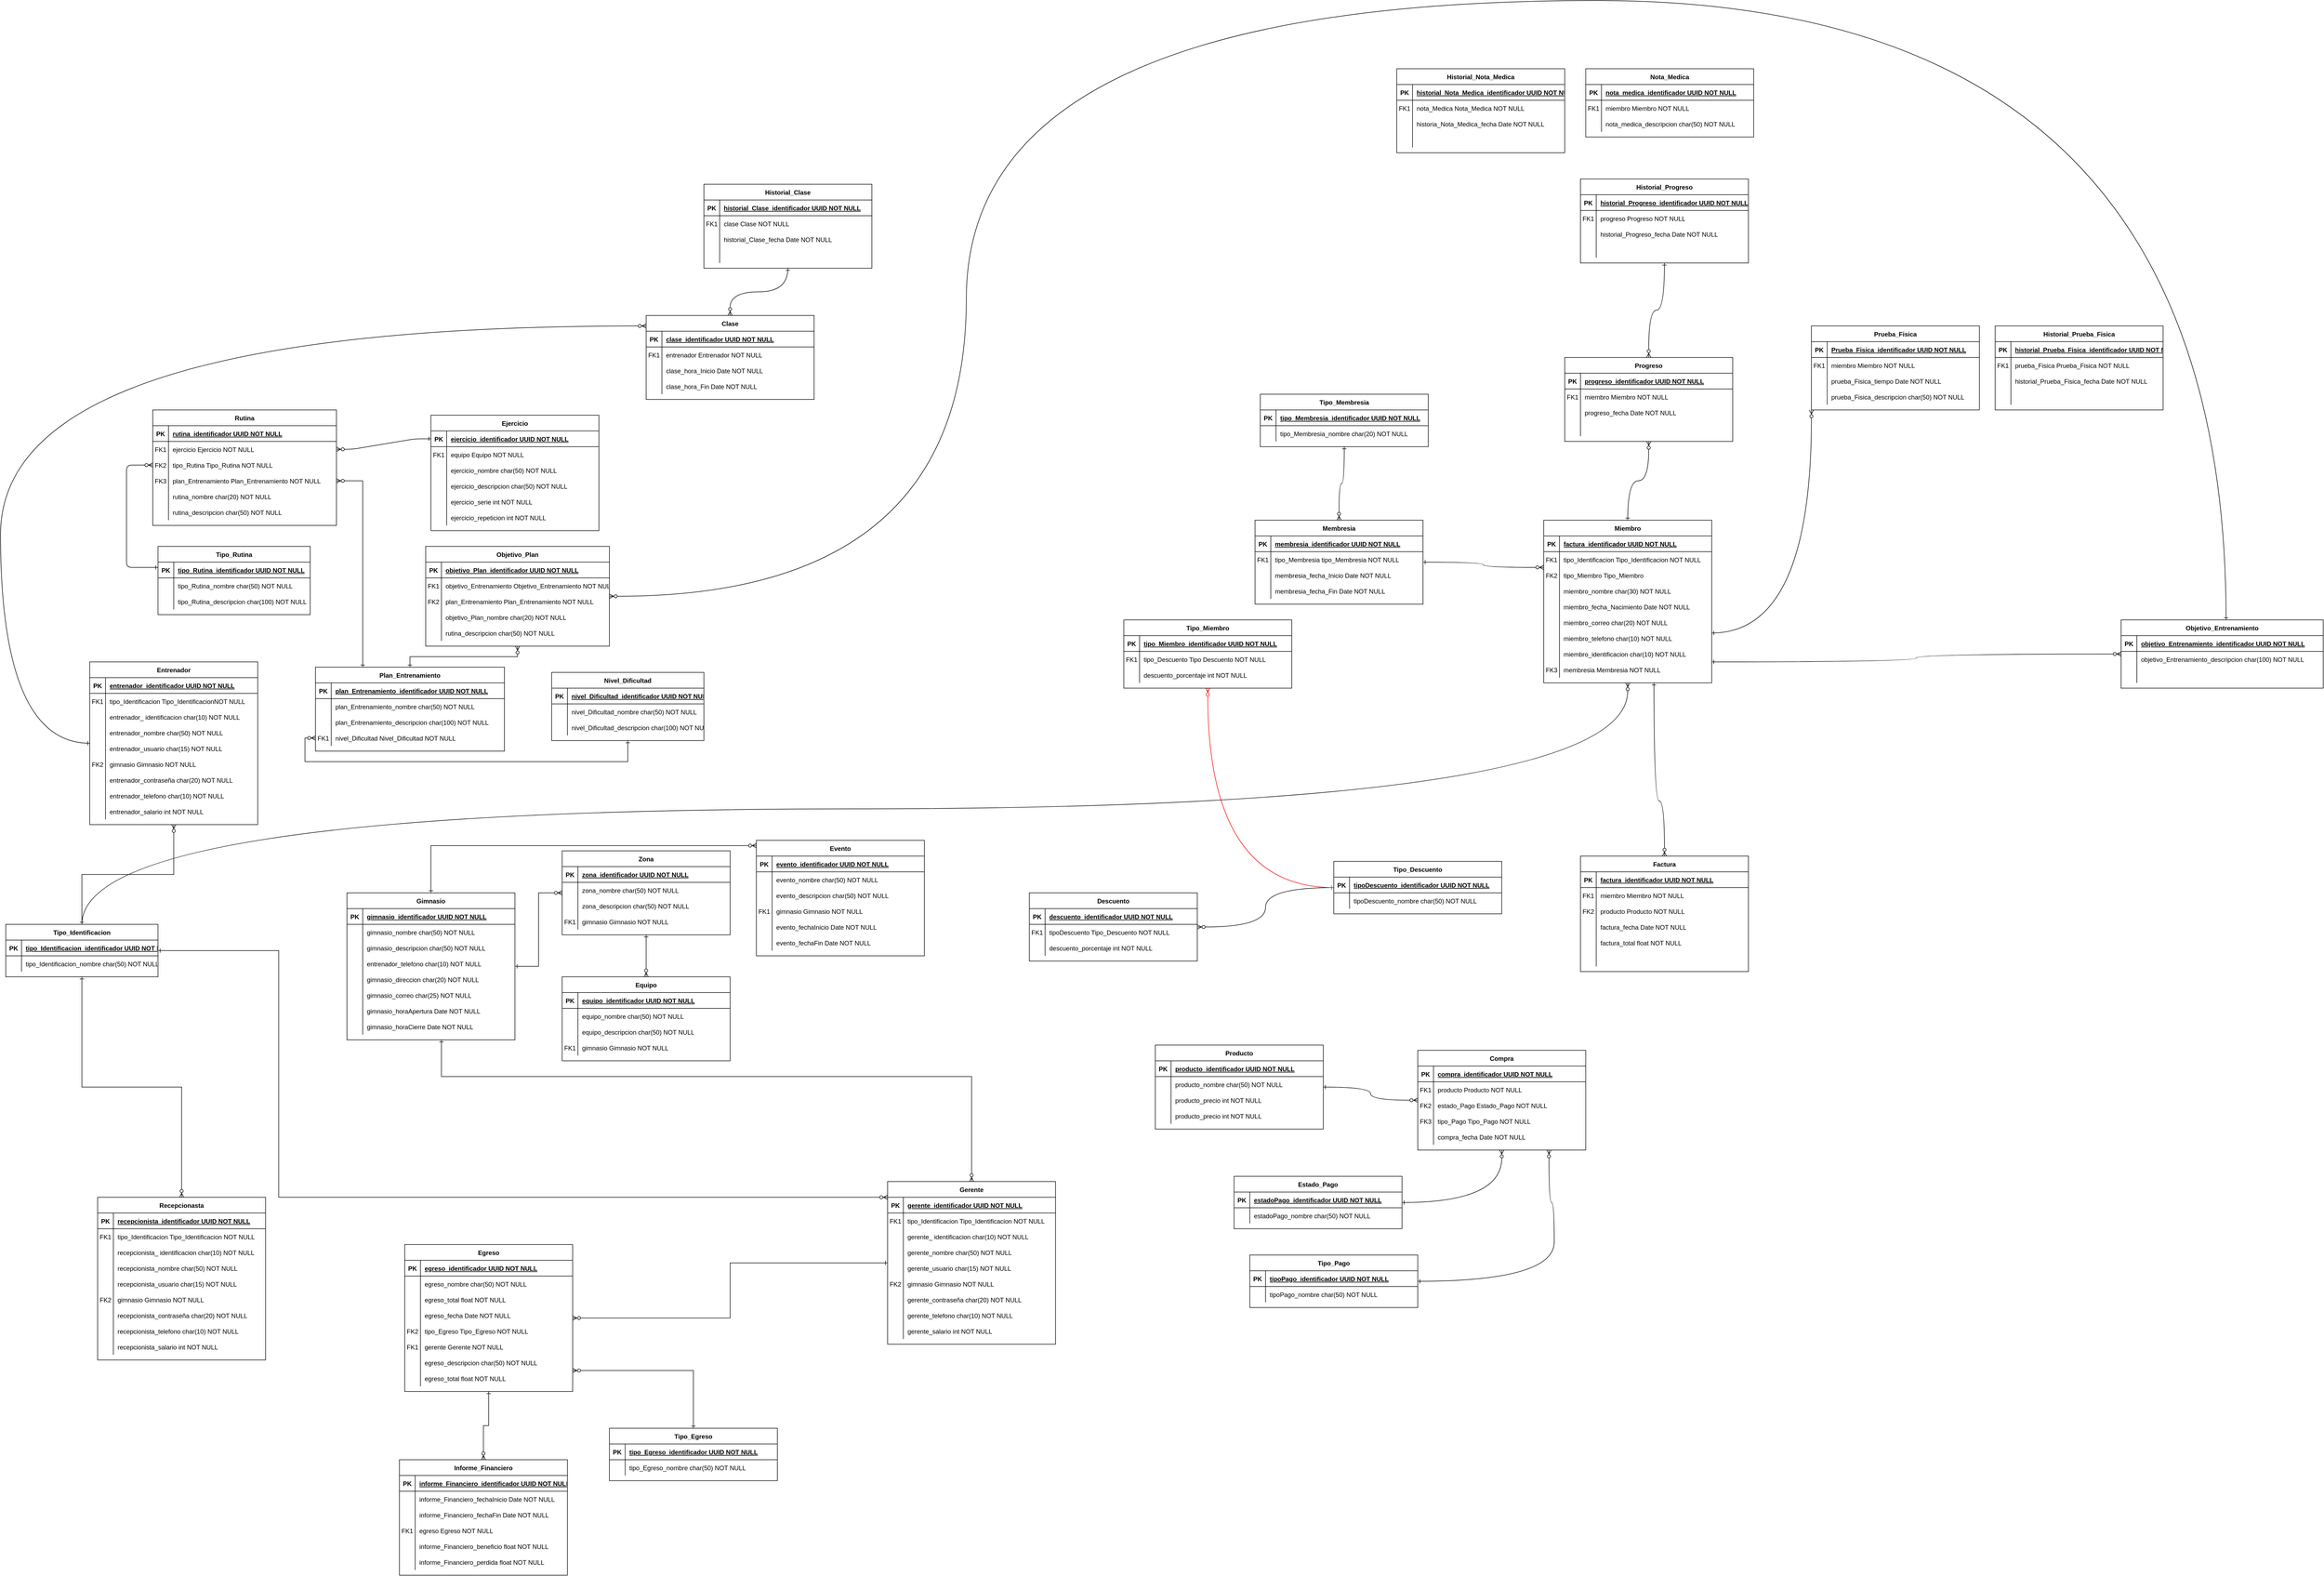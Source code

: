 <mxfile version="20.8.16" type="device"><diagram id="R2lEEEUBdFMjLlhIrx00" name="Page-1"><mxGraphModel dx="1344" dy="1395" grid="1" gridSize="10" guides="1" tooltips="1" connect="1" arrows="1" fold="1" page="1" pageScale="1" pageWidth="850" pageHeight="1100" math="0" shadow="0" extFonts="Permanent Marker^https://fonts.googleapis.com/css?family=Permanent+Marker"><root><mxCell id="0"/><mxCell id="1" parent="0"/><mxCell id="C-vyLk0tnHw3VtMMgP7b-1" value="" style="edgeStyle=entityRelationEdgeStyle;endArrow=ERzeroToMany;startArrow=ERone;endFill=1;startFill=0;" parent="1" source="C-vyLk0tnHw3VtMMgP7b-24" target="C-vyLk0tnHw3VtMMgP7b-6" edge="1"><mxGeometry width="100" height="100" relative="1" as="geometry"><mxPoint x="340" y="720" as="sourcePoint"/><mxPoint x="440" y="620" as="targetPoint"/></mxGeometry></mxCell><mxCell id="C-vyLk0tnHw3VtMMgP7b-12" value="" style="endArrow=ERone;startArrow=ERzeroToMany;endFill=0;startFill=0;edgeStyle=orthogonalEdgeStyle;" parent="1" source="4wMfUbAZCYXFkDRAewFN-15" target="C-vyLk0tnHw3VtMMgP7b-13" edge="1"><mxGeometry width="100" height="100" relative="1" as="geometry"><mxPoint x="-540" y="280" as="sourcePoint"/><mxPoint x="460" y="205" as="targetPoint"/><Array as="points"><mxPoint x="-530" y="225"/><mxPoint x="-530" y="420"/></Array></mxGeometry></mxCell><mxCell id="C-vyLk0tnHw3VtMMgP7b-2" value="Rutina" style="shape=table;startSize=30;container=1;collapsible=1;childLayout=tableLayout;fixedRows=1;rowLines=0;fontStyle=1;align=center;resizeLast=1;" parent="1" vertex="1"><mxGeometry x="-480" y="120" width="350" height="220" as="geometry"/></mxCell><mxCell id="C-vyLk0tnHw3VtMMgP7b-3" value="" style="shape=partialRectangle;collapsible=0;dropTarget=0;pointerEvents=0;fillColor=none;points=[[0,0.5],[1,0.5]];portConstraint=eastwest;top=0;left=0;right=0;bottom=1;" parent="C-vyLk0tnHw3VtMMgP7b-2" vertex="1"><mxGeometry y="30" width="350" height="30" as="geometry"/></mxCell><mxCell id="C-vyLk0tnHw3VtMMgP7b-4" value="PK" style="shape=partialRectangle;overflow=hidden;connectable=0;fillColor=none;top=0;left=0;bottom=0;right=0;fontStyle=1;" parent="C-vyLk0tnHw3VtMMgP7b-3" vertex="1"><mxGeometry width="30" height="30" as="geometry"><mxRectangle width="30" height="30" as="alternateBounds"/></mxGeometry></mxCell><mxCell id="C-vyLk0tnHw3VtMMgP7b-5" value="rutina_identificador UUID NOT NULL" style="shape=partialRectangle;overflow=hidden;connectable=0;fillColor=none;top=0;left=0;bottom=0;right=0;align=left;spacingLeft=6;fontStyle=5;" parent="C-vyLk0tnHw3VtMMgP7b-3" vertex="1"><mxGeometry x="30" width="320" height="30" as="geometry"><mxRectangle width="320" height="30" as="alternateBounds"/></mxGeometry></mxCell><mxCell id="C-vyLk0tnHw3VtMMgP7b-6" value="" style="shape=partialRectangle;collapsible=0;dropTarget=0;pointerEvents=0;fillColor=none;points=[[0,0.5],[1,0.5]];portConstraint=eastwest;top=0;left=0;right=0;bottom=0;" parent="C-vyLk0tnHw3VtMMgP7b-2" vertex="1"><mxGeometry y="60" width="350" height="30" as="geometry"/></mxCell><mxCell id="C-vyLk0tnHw3VtMMgP7b-7" value="FK1" style="shape=partialRectangle;overflow=hidden;connectable=0;fillColor=none;top=0;left=0;bottom=0;right=0;" parent="C-vyLk0tnHw3VtMMgP7b-6" vertex="1"><mxGeometry width="30" height="30" as="geometry"><mxRectangle width="30" height="30" as="alternateBounds"/></mxGeometry></mxCell><mxCell id="C-vyLk0tnHw3VtMMgP7b-8" value="ejercicio Ejercicio NOT NULL" style="shape=partialRectangle;overflow=hidden;connectable=0;fillColor=none;top=0;left=0;bottom=0;right=0;align=left;spacingLeft=6;" parent="C-vyLk0tnHw3VtMMgP7b-6" vertex="1"><mxGeometry x="30" width="320" height="30" as="geometry"><mxRectangle width="320" height="30" as="alternateBounds"/></mxGeometry></mxCell><mxCell id="4wMfUbAZCYXFkDRAewFN-15" style="shape=partialRectangle;collapsible=0;dropTarget=0;pointerEvents=0;fillColor=none;points=[[0,0.5],[1,0.5]];portConstraint=eastwest;top=0;left=0;right=0;bottom=0;" parent="C-vyLk0tnHw3VtMMgP7b-2" vertex="1"><mxGeometry y="90" width="350" height="30" as="geometry"/></mxCell><mxCell id="4wMfUbAZCYXFkDRAewFN-16" value="FK2" style="shape=partialRectangle;overflow=hidden;connectable=0;fillColor=none;top=0;left=0;bottom=0;right=0;" parent="4wMfUbAZCYXFkDRAewFN-15" vertex="1"><mxGeometry width="30" height="30" as="geometry"><mxRectangle width="30" height="30" as="alternateBounds"/></mxGeometry></mxCell><mxCell id="4wMfUbAZCYXFkDRAewFN-17" value="tipo_Rutina Tipo_Rutina NOT NULL" style="shape=partialRectangle;overflow=hidden;connectable=0;fillColor=none;top=0;left=0;bottom=0;right=0;align=left;spacingLeft=6;" parent="4wMfUbAZCYXFkDRAewFN-15" vertex="1"><mxGeometry x="30" width="320" height="30" as="geometry"><mxRectangle width="320" height="30" as="alternateBounds"/></mxGeometry></mxCell><mxCell id="C-vyLk0tnHw3VtMMgP7b-9" value="" style="shape=partialRectangle;collapsible=0;dropTarget=0;pointerEvents=0;fillColor=none;points=[[0,0.5],[1,0.5]];portConstraint=eastwest;top=0;left=0;right=0;bottom=0;" parent="C-vyLk0tnHw3VtMMgP7b-2" vertex="1"><mxGeometry y="120" width="350" height="30" as="geometry"/></mxCell><mxCell id="C-vyLk0tnHw3VtMMgP7b-10" value="FK3" style="shape=partialRectangle;overflow=hidden;connectable=0;fillColor=none;top=0;left=0;bottom=0;right=0;" parent="C-vyLk0tnHw3VtMMgP7b-9" vertex="1"><mxGeometry width="30" height="30" as="geometry"><mxRectangle width="30" height="30" as="alternateBounds"/></mxGeometry></mxCell><mxCell id="C-vyLk0tnHw3VtMMgP7b-11" value="plan_Entrenamiento Plan_Entrenamiento NOT NULL" style="shape=partialRectangle;overflow=hidden;connectable=0;fillColor=none;top=0;left=0;bottom=0;right=0;align=left;spacingLeft=6;" parent="C-vyLk0tnHw3VtMMgP7b-9" vertex="1"><mxGeometry x="30" width="320" height="30" as="geometry"><mxRectangle width="320" height="30" as="alternateBounds"/></mxGeometry></mxCell><mxCell id="4wMfUbAZCYXFkDRAewFN-18" style="shape=partialRectangle;collapsible=0;dropTarget=0;pointerEvents=0;fillColor=none;points=[[0,0.5],[1,0.5]];portConstraint=eastwest;top=0;left=0;right=0;bottom=0;" parent="C-vyLk0tnHw3VtMMgP7b-2" vertex="1"><mxGeometry y="150" width="350" height="30" as="geometry"/></mxCell><mxCell id="4wMfUbAZCYXFkDRAewFN-19" style="shape=partialRectangle;overflow=hidden;connectable=0;fillColor=none;top=0;left=0;bottom=0;right=0;" parent="4wMfUbAZCYXFkDRAewFN-18" vertex="1"><mxGeometry width="30" height="30" as="geometry"><mxRectangle width="30" height="30" as="alternateBounds"/></mxGeometry></mxCell><mxCell id="4wMfUbAZCYXFkDRAewFN-20" value="rutina_nombre char(20) NOT NULL" style="shape=partialRectangle;overflow=hidden;connectable=0;fillColor=none;top=0;left=0;bottom=0;right=0;align=left;spacingLeft=6;" parent="4wMfUbAZCYXFkDRAewFN-18" vertex="1"><mxGeometry x="30" width="320" height="30" as="geometry"><mxRectangle width="320" height="30" as="alternateBounds"/></mxGeometry></mxCell><mxCell id="4wMfUbAZCYXFkDRAewFN-21" style="shape=partialRectangle;collapsible=0;dropTarget=0;pointerEvents=0;fillColor=none;points=[[0,0.5],[1,0.5]];portConstraint=eastwest;top=0;left=0;right=0;bottom=0;" parent="C-vyLk0tnHw3VtMMgP7b-2" vertex="1"><mxGeometry y="180" width="350" height="30" as="geometry"/></mxCell><mxCell id="4wMfUbAZCYXFkDRAewFN-22" style="shape=partialRectangle;overflow=hidden;connectable=0;fillColor=none;top=0;left=0;bottom=0;right=0;" parent="4wMfUbAZCYXFkDRAewFN-21" vertex="1"><mxGeometry width="30" height="30" as="geometry"><mxRectangle width="30" height="30" as="alternateBounds"/></mxGeometry></mxCell><mxCell id="4wMfUbAZCYXFkDRAewFN-23" value="rutina_descripcion char(50) NOT NULL" style="shape=partialRectangle;overflow=hidden;connectable=0;fillColor=none;top=0;left=0;bottom=0;right=0;align=left;spacingLeft=6;" parent="4wMfUbAZCYXFkDRAewFN-21" vertex="1"><mxGeometry x="30" width="320" height="30" as="geometry"><mxRectangle width="320" height="30" as="alternateBounds"/></mxGeometry></mxCell><mxCell id="C-vyLk0tnHw3VtMMgP7b-13" value="Tipo_Rutina" style="shape=table;startSize=30;container=1;collapsible=1;childLayout=tableLayout;fixedRows=1;rowLines=0;fontStyle=1;align=center;resizeLast=1;" parent="1" vertex="1"><mxGeometry x="-470" y="380" width="290" height="130" as="geometry"/></mxCell><mxCell id="C-vyLk0tnHw3VtMMgP7b-14" value="" style="shape=partialRectangle;collapsible=0;dropTarget=0;pointerEvents=0;fillColor=none;points=[[0,0.5],[1,0.5]];portConstraint=eastwest;top=0;left=0;right=0;bottom=1;" parent="C-vyLk0tnHw3VtMMgP7b-13" vertex="1"><mxGeometry y="30" width="290" height="30" as="geometry"/></mxCell><mxCell id="C-vyLk0tnHw3VtMMgP7b-15" value="PK" style="shape=partialRectangle;overflow=hidden;connectable=0;fillColor=none;top=0;left=0;bottom=0;right=0;fontStyle=1;" parent="C-vyLk0tnHw3VtMMgP7b-14" vertex="1"><mxGeometry width="30" height="30" as="geometry"><mxRectangle width="30" height="30" as="alternateBounds"/></mxGeometry></mxCell><mxCell id="C-vyLk0tnHw3VtMMgP7b-16" value="tipo_Rutina_identificador UUID NOT NULL " style="shape=partialRectangle;overflow=hidden;connectable=0;fillColor=none;top=0;left=0;bottom=0;right=0;align=left;spacingLeft=6;fontStyle=5;" parent="C-vyLk0tnHw3VtMMgP7b-14" vertex="1"><mxGeometry x="30" width="260" height="30" as="geometry"><mxRectangle width="260" height="30" as="alternateBounds"/></mxGeometry></mxCell><mxCell id="C-vyLk0tnHw3VtMMgP7b-17" value="" style="shape=partialRectangle;collapsible=0;dropTarget=0;pointerEvents=0;fillColor=none;points=[[0,0.5],[1,0.5]];portConstraint=eastwest;top=0;left=0;right=0;bottom=0;" parent="C-vyLk0tnHw3VtMMgP7b-13" vertex="1"><mxGeometry y="60" width="290" height="30" as="geometry"/></mxCell><mxCell id="C-vyLk0tnHw3VtMMgP7b-18" value="" style="shape=partialRectangle;overflow=hidden;connectable=0;fillColor=none;top=0;left=0;bottom=0;right=0;" parent="C-vyLk0tnHw3VtMMgP7b-17" vertex="1"><mxGeometry width="30" height="30" as="geometry"><mxRectangle width="30" height="30" as="alternateBounds"/></mxGeometry></mxCell><mxCell id="C-vyLk0tnHw3VtMMgP7b-19" value="tipo_Rutina_nombre char(50) NOT NULL" style="shape=partialRectangle;overflow=hidden;connectable=0;fillColor=none;top=0;left=0;bottom=0;right=0;align=left;spacingLeft=6;" parent="C-vyLk0tnHw3VtMMgP7b-17" vertex="1"><mxGeometry x="30" width="260" height="30" as="geometry"><mxRectangle width="260" height="30" as="alternateBounds"/></mxGeometry></mxCell><mxCell id="C-vyLk0tnHw3VtMMgP7b-20" value="" style="shape=partialRectangle;collapsible=0;dropTarget=0;pointerEvents=0;fillColor=none;points=[[0,0.5],[1,0.5]];portConstraint=eastwest;top=0;left=0;right=0;bottom=0;" parent="C-vyLk0tnHw3VtMMgP7b-13" vertex="1"><mxGeometry y="90" width="290" height="30" as="geometry"/></mxCell><mxCell id="C-vyLk0tnHw3VtMMgP7b-21" value="" style="shape=partialRectangle;overflow=hidden;connectable=0;fillColor=none;top=0;left=0;bottom=0;right=0;" parent="C-vyLk0tnHw3VtMMgP7b-20" vertex="1"><mxGeometry width="30" height="30" as="geometry"><mxRectangle width="30" height="30" as="alternateBounds"/></mxGeometry></mxCell><mxCell id="C-vyLk0tnHw3VtMMgP7b-22" value="tipo_Rutina_descripcion char(100) NOT NULL" style="shape=partialRectangle;overflow=hidden;connectable=0;fillColor=none;top=0;left=0;bottom=0;right=0;align=left;spacingLeft=6;" parent="C-vyLk0tnHw3VtMMgP7b-20" vertex="1"><mxGeometry x="30" width="260" height="30" as="geometry"><mxRectangle width="260" height="30" as="alternateBounds"/></mxGeometry></mxCell><mxCell id="C-vyLk0tnHw3VtMMgP7b-23" value="Ejercicio" style="shape=table;startSize=30;container=1;collapsible=1;childLayout=tableLayout;fixedRows=1;rowLines=0;fontStyle=1;align=center;resizeLast=1;" parent="1" vertex="1"><mxGeometry x="50" y="130" width="320" height="220" as="geometry"/></mxCell><mxCell id="C-vyLk0tnHw3VtMMgP7b-24" value="" style="shape=partialRectangle;collapsible=0;dropTarget=0;pointerEvents=0;fillColor=none;points=[[0,0.5],[1,0.5]];portConstraint=eastwest;top=0;left=0;right=0;bottom=1;" parent="C-vyLk0tnHw3VtMMgP7b-23" vertex="1"><mxGeometry y="30" width="320" height="30" as="geometry"/></mxCell><mxCell id="C-vyLk0tnHw3VtMMgP7b-25" value="PK" style="shape=partialRectangle;overflow=hidden;connectable=0;fillColor=none;top=0;left=0;bottom=0;right=0;fontStyle=1;" parent="C-vyLk0tnHw3VtMMgP7b-24" vertex="1"><mxGeometry width="30" height="30" as="geometry"><mxRectangle width="30" height="30" as="alternateBounds"/></mxGeometry></mxCell><mxCell id="C-vyLk0tnHw3VtMMgP7b-26" value="ejercicio_identificador UUID NOT NULL " style="shape=partialRectangle;overflow=hidden;connectable=0;fillColor=none;top=0;left=0;bottom=0;right=0;align=left;spacingLeft=6;fontStyle=5;" parent="C-vyLk0tnHw3VtMMgP7b-24" vertex="1"><mxGeometry x="30" width="290" height="30" as="geometry"><mxRectangle width="290" height="30" as="alternateBounds"/></mxGeometry></mxCell><mxCell id="4wMfUbAZCYXFkDRAewFN-5" style="shape=partialRectangle;collapsible=0;dropTarget=0;pointerEvents=0;fillColor=none;points=[[0,0.5],[1,0.5]];portConstraint=eastwest;top=0;left=0;right=0;bottom=0;" parent="C-vyLk0tnHw3VtMMgP7b-23" vertex="1"><mxGeometry y="60" width="320" height="30" as="geometry"/></mxCell><mxCell id="4wMfUbAZCYXFkDRAewFN-6" value="FK1" style="shape=partialRectangle;overflow=hidden;connectable=0;fillColor=none;top=0;left=0;bottom=0;right=0;" parent="4wMfUbAZCYXFkDRAewFN-5" vertex="1"><mxGeometry width="30" height="30" as="geometry"><mxRectangle width="30" height="30" as="alternateBounds"/></mxGeometry></mxCell><mxCell id="4wMfUbAZCYXFkDRAewFN-7" value="equipo Equipo NOT NULL" style="shape=partialRectangle;overflow=hidden;connectable=0;fillColor=none;top=0;left=0;bottom=0;right=0;align=left;spacingLeft=6;" parent="4wMfUbAZCYXFkDRAewFN-5" vertex="1"><mxGeometry x="30" width="290" height="30" as="geometry"><mxRectangle width="290" height="30" as="alternateBounds"/></mxGeometry></mxCell><mxCell id="C-vyLk0tnHw3VtMMgP7b-27" value="" style="shape=partialRectangle;collapsible=0;dropTarget=0;pointerEvents=0;fillColor=none;points=[[0,0.5],[1,0.5]];portConstraint=eastwest;top=0;left=0;right=0;bottom=0;" parent="C-vyLk0tnHw3VtMMgP7b-23" vertex="1"><mxGeometry y="90" width="320" height="30" as="geometry"/></mxCell><mxCell id="C-vyLk0tnHw3VtMMgP7b-28" value="" style="shape=partialRectangle;overflow=hidden;connectable=0;fillColor=none;top=0;left=0;bottom=0;right=0;" parent="C-vyLk0tnHw3VtMMgP7b-27" vertex="1"><mxGeometry width="30" height="30" as="geometry"><mxRectangle width="30" height="30" as="alternateBounds"/></mxGeometry></mxCell><mxCell id="C-vyLk0tnHw3VtMMgP7b-29" value="ejercicio_nombre char(50) NOT NULL" style="shape=partialRectangle;overflow=hidden;connectable=0;fillColor=none;top=0;left=0;bottom=0;right=0;align=left;spacingLeft=6;" parent="C-vyLk0tnHw3VtMMgP7b-27" vertex="1"><mxGeometry x="30" width="290" height="30" as="geometry"><mxRectangle width="290" height="30" as="alternateBounds"/></mxGeometry></mxCell><mxCell id="4wMfUbAZCYXFkDRAewFN-2" style="shape=partialRectangle;collapsible=0;dropTarget=0;pointerEvents=0;fillColor=none;points=[[0,0.5],[1,0.5]];portConstraint=eastwest;top=0;left=0;right=0;bottom=0;" parent="C-vyLk0tnHw3VtMMgP7b-23" vertex="1"><mxGeometry y="120" width="320" height="30" as="geometry"/></mxCell><mxCell id="4wMfUbAZCYXFkDRAewFN-3" style="shape=partialRectangle;overflow=hidden;connectable=0;fillColor=none;top=0;left=0;bottom=0;right=0;" parent="4wMfUbAZCYXFkDRAewFN-2" vertex="1"><mxGeometry width="30" height="30" as="geometry"><mxRectangle width="30" height="30" as="alternateBounds"/></mxGeometry></mxCell><mxCell id="4wMfUbAZCYXFkDRAewFN-4" value="ejercicio_descripcion char(50) NOT NULL" style="shape=partialRectangle;overflow=hidden;connectable=0;fillColor=none;top=0;left=0;bottom=0;right=0;align=left;spacingLeft=6;" parent="4wMfUbAZCYXFkDRAewFN-2" vertex="1"><mxGeometry x="30" width="290" height="30" as="geometry"><mxRectangle width="290" height="30" as="alternateBounds"/></mxGeometry></mxCell><mxCell id="4wMfUbAZCYXFkDRAewFN-8" style="shape=partialRectangle;collapsible=0;dropTarget=0;pointerEvents=0;fillColor=none;points=[[0,0.5],[1,0.5]];portConstraint=eastwest;top=0;left=0;right=0;bottom=0;" parent="C-vyLk0tnHw3VtMMgP7b-23" vertex="1"><mxGeometry y="150" width="320" height="30" as="geometry"/></mxCell><mxCell id="4wMfUbAZCYXFkDRAewFN-9" style="shape=partialRectangle;overflow=hidden;connectable=0;fillColor=none;top=0;left=0;bottom=0;right=0;" parent="4wMfUbAZCYXFkDRAewFN-8" vertex="1"><mxGeometry width="30" height="30" as="geometry"><mxRectangle width="30" height="30" as="alternateBounds"/></mxGeometry></mxCell><mxCell id="4wMfUbAZCYXFkDRAewFN-10" value="ejercicio_serie int NOT NULL" style="shape=partialRectangle;overflow=hidden;connectable=0;fillColor=none;top=0;left=0;bottom=0;right=0;align=left;spacingLeft=6;" parent="4wMfUbAZCYXFkDRAewFN-8" vertex="1"><mxGeometry x="30" width="290" height="30" as="geometry"><mxRectangle width="290" height="30" as="alternateBounds"/></mxGeometry></mxCell><mxCell id="4wMfUbAZCYXFkDRAewFN-12" style="shape=partialRectangle;collapsible=0;dropTarget=0;pointerEvents=0;fillColor=none;points=[[0,0.5],[1,0.5]];portConstraint=eastwest;top=0;left=0;right=0;bottom=0;" parent="C-vyLk0tnHw3VtMMgP7b-23" vertex="1"><mxGeometry y="180" width="320" height="30" as="geometry"/></mxCell><mxCell id="4wMfUbAZCYXFkDRAewFN-13" style="shape=partialRectangle;overflow=hidden;connectable=0;fillColor=none;top=0;left=0;bottom=0;right=0;" parent="4wMfUbAZCYXFkDRAewFN-12" vertex="1"><mxGeometry width="30" height="30" as="geometry"><mxRectangle width="30" height="30" as="alternateBounds"/></mxGeometry></mxCell><mxCell id="4wMfUbAZCYXFkDRAewFN-14" value="ejercicio_repeticion int NOT NULL" style="shape=partialRectangle;overflow=hidden;connectable=0;fillColor=none;top=0;left=0;bottom=0;right=0;align=left;spacingLeft=6;" parent="4wMfUbAZCYXFkDRAewFN-12" vertex="1"><mxGeometry x="30" width="290" height="30" as="geometry"><mxRectangle width="290" height="30" as="alternateBounds"/></mxGeometry></mxCell><mxCell id="4wMfUbAZCYXFkDRAewFN-48" style="edgeStyle=orthogonalEdgeStyle;rounded=0;orthogonalLoop=1;jettySize=auto;html=1;startArrow=ERone;startFill=0;endArrow=ERzeroToMany;endFill=0;" parent="1" source="4wMfUbAZCYXFkDRAewFN-24" target="C-vyLk0tnHw3VtMMgP7b-9" edge="1"><mxGeometry relative="1" as="geometry"><Array as="points"><mxPoint x="-80" y="255"/></Array></mxGeometry></mxCell><mxCell id="qWowXc1jAaYzuCz_aA2P-1" style="edgeStyle=orthogonalEdgeStyle;rounded=0;orthogonalLoop=1;jettySize=auto;html=1;startArrow=ERone;startFill=0;endArrow=ERzeroToMany;endFill=0;" parent="1" source="4wMfUbAZCYXFkDRAewFN-24" target="4wMfUbAZCYXFkDRAewFN-49" edge="1"><mxGeometry relative="1" as="geometry"/></mxCell><mxCell id="4wMfUbAZCYXFkDRAewFN-24" value="Plan_Entrenamiento" style="shape=table;startSize=30;container=1;collapsible=1;childLayout=tableLayout;fixedRows=1;rowLines=0;fontStyle=1;align=center;resizeLast=1;" parent="1" vertex="1"><mxGeometry x="-170" y="610" width="360" height="160" as="geometry"/></mxCell><mxCell id="4wMfUbAZCYXFkDRAewFN-25" value="" style="shape=partialRectangle;collapsible=0;dropTarget=0;pointerEvents=0;fillColor=none;points=[[0,0.5],[1,0.5]];portConstraint=eastwest;top=0;left=0;right=0;bottom=1;" parent="4wMfUbAZCYXFkDRAewFN-24" vertex="1"><mxGeometry y="30" width="360" height="30" as="geometry"/></mxCell><mxCell id="4wMfUbAZCYXFkDRAewFN-26" value="PK" style="shape=partialRectangle;overflow=hidden;connectable=0;fillColor=none;top=0;left=0;bottom=0;right=0;fontStyle=1;" parent="4wMfUbAZCYXFkDRAewFN-25" vertex="1"><mxGeometry width="30" height="30" as="geometry"><mxRectangle width="30" height="30" as="alternateBounds"/></mxGeometry></mxCell><mxCell id="4wMfUbAZCYXFkDRAewFN-27" value="plan_Entrenamiento_identificador UUID NOT NULL " style="shape=partialRectangle;overflow=hidden;connectable=0;fillColor=none;top=0;left=0;bottom=0;right=0;align=left;spacingLeft=6;fontStyle=5;" parent="4wMfUbAZCYXFkDRAewFN-25" vertex="1"><mxGeometry x="30" width="330" height="30" as="geometry"><mxRectangle width="330" height="30" as="alternateBounds"/></mxGeometry></mxCell><mxCell id="4wMfUbAZCYXFkDRAewFN-28" value="" style="shape=partialRectangle;collapsible=0;dropTarget=0;pointerEvents=0;fillColor=none;points=[[0,0.5],[1,0.5]];portConstraint=eastwest;top=0;left=0;right=0;bottom=0;" parent="4wMfUbAZCYXFkDRAewFN-24" vertex="1"><mxGeometry y="60" width="360" height="30" as="geometry"/></mxCell><mxCell id="4wMfUbAZCYXFkDRAewFN-29" value="" style="shape=partialRectangle;overflow=hidden;connectable=0;fillColor=none;top=0;left=0;bottom=0;right=0;" parent="4wMfUbAZCYXFkDRAewFN-28" vertex="1"><mxGeometry width="30" height="30" as="geometry"><mxRectangle width="30" height="30" as="alternateBounds"/></mxGeometry></mxCell><mxCell id="4wMfUbAZCYXFkDRAewFN-30" value="plan_Entrenamiento_nombre char(50) NOT NULL" style="shape=partialRectangle;overflow=hidden;connectable=0;fillColor=none;top=0;left=0;bottom=0;right=0;align=left;spacingLeft=6;" parent="4wMfUbAZCYXFkDRAewFN-28" vertex="1"><mxGeometry x="30" width="330" height="30" as="geometry"><mxRectangle width="330" height="30" as="alternateBounds"/></mxGeometry></mxCell><mxCell id="4wMfUbAZCYXFkDRAewFN-31" value="" style="shape=partialRectangle;collapsible=0;dropTarget=0;pointerEvents=0;fillColor=none;points=[[0,0.5],[1,0.5]];portConstraint=eastwest;top=0;left=0;right=0;bottom=0;" parent="4wMfUbAZCYXFkDRAewFN-24" vertex="1"><mxGeometry y="90" width="360" height="30" as="geometry"/></mxCell><mxCell id="4wMfUbAZCYXFkDRAewFN-32" value="" style="shape=partialRectangle;overflow=hidden;connectable=0;fillColor=none;top=0;left=0;bottom=0;right=0;" parent="4wMfUbAZCYXFkDRAewFN-31" vertex="1"><mxGeometry width="30" height="30" as="geometry"><mxRectangle width="30" height="30" as="alternateBounds"/></mxGeometry></mxCell><mxCell id="4wMfUbAZCYXFkDRAewFN-33" value="plan_Entrenamiento_descripcion char(100) NOT NULL" style="shape=partialRectangle;overflow=hidden;connectable=0;fillColor=none;top=0;left=0;bottom=0;right=0;align=left;spacingLeft=6;" parent="4wMfUbAZCYXFkDRAewFN-31" vertex="1"><mxGeometry x="30" width="330" height="30" as="geometry"><mxRectangle width="330" height="30" as="alternateBounds"/></mxGeometry></mxCell><mxCell id="4wMfUbAZCYXFkDRAewFN-34" style="shape=partialRectangle;collapsible=0;dropTarget=0;pointerEvents=0;fillColor=none;points=[[0,0.5],[1,0.5]];portConstraint=eastwest;top=0;left=0;right=0;bottom=0;" parent="4wMfUbAZCYXFkDRAewFN-24" vertex="1"><mxGeometry y="120" width="360" height="30" as="geometry"/></mxCell><mxCell id="4wMfUbAZCYXFkDRAewFN-35" value="FK1" style="shape=partialRectangle;overflow=hidden;connectable=0;fillColor=none;top=0;left=0;bottom=0;right=0;" parent="4wMfUbAZCYXFkDRAewFN-34" vertex="1"><mxGeometry width="30" height="30" as="geometry"><mxRectangle width="30" height="30" as="alternateBounds"/></mxGeometry></mxCell><mxCell id="4wMfUbAZCYXFkDRAewFN-36" value="nivel_Dificultad Nivel_Dificultad NOT NULL" style="shape=partialRectangle;overflow=hidden;connectable=0;fillColor=none;top=0;left=0;bottom=0;right=0;align=left;spacingLeft=6;" parent="4wMfUbAZCYXFkDRAewFN-34" vertex="1"><mxGeometry x="30" width="330" height="30" as="geometry"><mxRectangle width="330" height="30" as="alternateBounds"/></mxGeometry></mxCell><mxCell id="4wMfUbAZCYXFkDRAewFN-37" value="Nivel_Dificultad" style="shape=table;startSize=30;container=1;collapsible=1;childLayout=tableLayout;fixedRows=1;rowLines=0;fontStyle=1;align=center;resizeLast=1;" parent="1" vertex="1"><mxGeometry x="280" y="620" width="290" height="130" as="geometry"/></mxCell><mxCell id="4wMfUbAZCYXFkDRAewFN-38" value="" style="shape=partialRectangle;collapsible=0;dropTarget=0;pointerEvents=0;fillColor=none;points=[[0,0.5],[1,0.5]];portConstraint=eastwest;top=0;left=0;right=0;bottom=1;" parent="4wMfUbAZCYXFkDRAewFN-37" vertex="1"><mxGeometry y="30" width="290" height="30" as="geometry"/></mxCell><mxCell id="4wMfUbAZCYXFkDRAewFN-39" value="PK" style="shape=partialRectangle;overflow=hidden;connectable=0;fillColor=none;top=0;left=0;bottom=0;right=0;fontStyle=1;" parent="4wMfUbAZCYXFkDRAewFN-38" vertex="1"><mxGeometry width="30" height="30" as="geometry"><mxRectangle width="30" height="30" as="alternateBounds"/></mxGeometry></mxCell><mxCell id="4wMfUbAZCYXFkDRAewFN-40" value="nivel_Dificultad_identificador UUID NOT NULL " style="shape=partialRectangle;overflow=hidden;connectable=0;fillColor=none;top=0;left=0;bottom=0;right=0;align=left;spacingLeft=6;fontStyle=5;" parent="4wMfUbAZCYXFkDRAewFN-38" vertex="1"><mxGeometry x="30" width="260" height="30" as="geometry"><mxRectangle width="260" height="30" as="alternateBounds"/></mxGeometry></mxCell><mxCell id="4wMfUbAZCYXFkDRAewFN-41" value="" style="shape=partialRectangle;collapsible=0;dropTarget=0;pointerEvents=0;fillColor=none;points=[[0,0.5],[1,0.5]];portConstraint=eastwest;top=0;left=0;right=0;bottom=0;" parent="4wMfUbAZCYXFkDRAewFN-37" vertex="1"><mxGeometry y="60" width="290" height="30" as="geometry"/></mxCell><mxCell id="4wMfUbAZCYXFkDRAewFN-42" value="" style="shape=partialRectangle;overflow=hidden;connectable=0;fillColor=none;top=0;left=0;bottom=0;right=0;" parent="4wMfUbAZCYXFkDRAewFN-41" vertex="1"><mxGeometry width="30" height="30" as="geometry"><mxRectangle width="30" height="30" as="alternateBounds"/></mxGeometry></mxCell><mxCell id="4wMfUbAZCYXFkDRAewFN-43" value="nivel_Dificultad_nombre char(50) NOT NULL" style="shape=partialRectangle;overflow=hidden;connectable=0;fillColor=none;top=0;left=0;bottom=0;right=0;align=left;spacingLeft=6;" parent="4wMfUbAZCYXFkDRAewFN-41" vertex="1"><mxGeometry x="30" width="260" height="30" as="geometry"><mxRectangle width="260" height="30" as="alternateBounds"/></mxGeometry></mxCell><mxCell id="4wMfUbAZCYXFkDRAewFN-44" value="" style="shape=partialRectangle;collapsible=0;dropTarget=0;pointerEvents=0;fillColor=none;points=[[0,0.5],[1,0.5]];portConstraint=eastwest;top=0;left=0;right=0;bottom=0;" parent="4wMfUbAZCYXFkDRAewFN-37" vertex="1"><mxGeometry y="90" width="290" height="30" as="geometry"/></mxCell><mxCell id="4wMfUbAZCYXFkDRAewFN-45" value="" style="shape=partialRectangle;overflow=hidden;connectable=0;fillColor=none;top=0;left=0;bottom=0;right=0;" parent="4wMfUbAZCYXFkDRAewFN-44" vertex="1"><mxGeometry width="30" height="30" as="geometry"><mxRectangle width="30" height="30" as="alternateBounds"/></mxGeometry></mxCell><mxCell id="4wMfUbAZCYXFkDRAewFN-46" value="nivel_Dificultad_descripcion char(100) NOT NULL" style="shape=partialRectangle;overflow=hidden;connectable=0;fillColor=none;top=0;left=0;bottom=0;right=0;align=left;spacingLeft=6;" parent="4wMfUbAZCYXFkDRAewFN-44" vertex="1"><mxGeometry x="30" width="260" height="30" as="geometry"><mxRectangle width="260" height="30" as="alternateBounds"/></mxGeometry></mxCell><mxCell id="4wMfUbAZCYXFkDRAewFN-47" style="edgeStyle=orthogonalEdgeStyle;rounded=0;orthogonalLoop=1;jettySize=auto;html=1;startArrow=ERone;startFill=0;endArrow=ERzeroToMany;endFill=0;" parent="1" source="4wMfUbAZCYXFkDRAewFN-37" target="4wMfUbAZCYXFkDRAewFN-34" edge="1"><mxGeometry relative="1" as="geometry"><Array as="points"><mxPoint x="425" y="790"/><mxPoint x="-190" y="790"/><mxPoint x="-190" y="745"/></Array></mxGeometry></mxCell><mxCell id="4wMfUbAZCYXFkDRAewFN-49" value="Objetivo_Plan" style="shape=table;startSize=30;container=1;collapsible=1;childLayout=tableLayout;fixedRows=1;rowLines=0;fontStyle=1;align=center;resizeLast=1;" parent="1" vertex="1"><mxGeometry x="40" y="380" width="350" height="190" as="geometry"/></mxCell><mxCell id="4wMfUbAZCYXFkDRAewFN-50" value="" style="shape=partialRectangle;collapsible=0;dropTarget=0;pointerEvents=0;fillColor=none;points=[[0,0.5],[1,0.5]];portConstraint=eastwest;top=0;left=0;right=0;bottom=1;" parent="4wMfUbAZCYXFkDRAewFN-49" vertex="1"><mxGeometry y="30" width="350" height="30" as="geometry"/></mxCell><mxCell id="4wMfUbAZCYXFkDRAewFN-51" value="PK" style="shape=partialRectangle;overflow=hidden;connectable=0;fillColor=none;top=0;left=0;bottom=0;right=0;fontStyle=1;" parent="4wMfUbAZCYXFkDRAewFN-50" vertex="1"><mxGeometry width="30" height="30" as="geometry"><mxRectangle width="30" height="30" as="alternateBounds"/></mxGeometry></mxCell><mxCell id="4wMfUbAZCYXFkDRAewFN-52" value="objetivo_Plan_identificador UUID NOT NULL" style="shape=partialRectangle;overflow=hidden;connectable=0;fillColor=none;top=0;left=0;bottom=0;right=0;align=left;spacingLeft=6;fontStyle=5;" parent="4wMfUbAZCYXFkDRAewFN-50" vertex="1"><mxGeometry x="30" width="320" height="30" as="geometry"><mxRectangle width="320" height="30" as="alternateBounds"/></mxGeometry></mxCell><mxCell id="4wMfUbAZCYXFkDRAewFN-53" value="" style="shape=partialRectangle;collapsible=0;dropTarget=0;pointerEvents=0;fillColor=none;points=[[0,0.5],[1,0.5]];portConstraint=eastwest;top=0;left=0;right=0;bottom=0;" parent="4wMfUbAZCYXFkDRAewFN-49" vertex="1"><mxGeometry y="60" width="350" height="30" as="geometry"/></mxCell><mxCell id="4wMfUbAZCYXFkDRAewFN-54" value="FK1" style="shape=partialRectangle;overflow=hidden;connectable=0;fillColor=none;top=0;left=0;bottom=0;right=0;" parent="4wMfUbAZCYXFkDRAewFN-53" vertex="1"><mxGeometry width="30" height="30" as="geometry"><mxRectangle width="30" height="30" as="alternateBounds"/></mxGeometry></mxCell><mxCell id="4wMfUbAZCYXFkDRAewFN-55" value="objetivo_Entrenamiento Objetivo_Entrenamiento NOT NULL" style="shape=partialRectangle;overflow=hidden;connectable=0;fillColor=none;top=0;left=0;bottom=0;right=0;align=left;spacingLeft=6;" parent="4wMfUbAZCYXFkDRAewFN-53" vertex="1"><mxGeometry x="30" width="320" height="30" as="geometry"><mxRectangle width="320" height="30" as="alternateBounds"/></mxGeometry></mxCell><mxCell id="4wMfUbAZCYXFkDRAewFN-59" value="" style="shape=partialRectangle;collapsible=0;dropTarget=0;pointerEvents=0;fillColor=none;points=[[0,0.5],[1,0.5]];portConstraint=eastwest;top=0;left=0;right=0;bottom=0;" parent="4wMfUbAZCYXFkDRAewFN-49" vertex="1"><mxGeometry y="90" width="350" height="30" as="geometry"/></mxCell><mxCell id="4wMfUbAZCYXFkDRAewFN-60" value="FK2" style="shape=partialRectangle;overflow=hidden;connectable=0;fillColor=none;top=0;left=0;bottom=0;right=0;" parent="4wMfUbAZCYXFkDRAewFN-59" vertex="1"><mxGeometry width="30" height="30" as="geometry"><mxRectangle width="30" height="30" as="alternateBounds"/></mxGeometry></mxCell><mxCell id="4wMfUbAZCYXFkDRAewFN-61" value="plan_Entrenamiento Plan_Entrenamiento NOT NULL" style="shape=partialRectangle;overflow=hidden;connectable=0;fillColor=none;top=0;left=0;bottom=0;right=0;align=left;spacingLeft=6;" parent="4wMfUbAZCYXFkDRAewFN-59" vertex="1"><mxGeometry x="30" width="320" height="30" as="geometry"><mxRectangle width="320" height="30" as="alternateBounds"/></mxGeometry></mxCell><mxCell id="4wMfUbAZCYXFkDRAewFN-62" style="shape=partialRectangle;collapsible=0;dropTarget=0;pointerEvents=0;fillColor=none;points=[[0,0.5],[1,0.5]];portConstraint=eastwest;top=0;left=0;right=0;bottom=0;" parent="4wMfUbAZCYXFkDRAewFN-49" vertex="1"><mxGeometry y="120" width="350" height="30" as="geometry"/></mxCell><mxCell id="4wMfUbAZCYXFkDRAewFN-63" style="shape=partialRectangle;overflow=hidden;connectable=0;fillColor=none;top=0;left=0;bottom=0;right=0;" parent="4wMfUbAZCYXFkDRAewFN-62" vertex="1"><mxGeometry width="30" height="30" as="geometry"><mxRectangle width="30" height="30" as="alternateBounds"/></mxGeometry></mxCell><mxCell id="4wMfUbAZCYXFkDRAewFN-64" value="objetivo_Plan_nombre char(20) NOT NULL" style="shape=partialRectangle;overflow=hidden;connectable=0;fillColor=none;top=0;left=0;bottom=0;right=0;align=left;spacingLeft=6;" parent="4wMfUbAZCYXFkDRAewFN-62" vertex="1"><mxGeometry x="30" width="320" height="30" as="geometry"><mxRectangle width="320" height="30" as="alternateBounds"/></mxGeometry></mxCell><mxCell id="4wMfUbAZCYXFkDRAewFN-65" style="shape=partialRectangle;collapsible=0;dropTarget=0;pointerEvents=0;fillColor=none;points=[[0,0.5],[1,0.5]];portConstraint=eastwest;top=0;left=0;right=0;bottom=0;" parent="4wMfUbAZCYXFkDRAewFN-49" vertex="1"><mxGeometry y="150" width="350" height="30" as="geometry"/></mxCell><mxCell id="4wMfUbAZCYXFkDRAewFN-66" style="shape=partialRectangle;overflow=hidden;connectable=0;fillColor=none;top=0;left=0;bottom=0;right=0;" parent="4wMfUbAZCYXFkDRAewFN-65" vertex="1"><mxGeometry width="30" height="30" as="geometry"><mxRectangle width="30" height="30" as="alternateBounds"/></mxGeometry></mxCell><mxCell id="4wMfUbAZCYXFkDRAewFN-67" value="rutina_descripcion char(50) NOT NULL" style="shape=partialRectangle;overflow=hidden;connectable=0;fillColor=none;top=0;left=0;bottom=0;right=0;align=left;spacingLeft=6;" parent="4wMfUbAZCYXFkDRAewFN-65" vertex="1"><mxGeometry x="30" width="320" height="30" as="geometry"><mxRectangle width="320" height="30" as="alternateBounds"/></mxGeometry></mxCell><mxCell id="qWowXc1jAaYzuCz_aA2P-23" style="edgeStyle=orthogonalEdgeStyle;curved=1;rounded=0;orthogonalLoop=1;jettySize=auto;html=1;strokeColor=#000000;startArrow=ERone;startFill=0;endArrow=ERzeroToMany;endFill=0;" parent="1" source="b_thaavUPFzNkaffiTi8-1" target="b_thaavUPFzNkaffiTi8-441" edge="1"><mxGeometry relative="1" as="geometry"><Array as="points"><mxPoint x="-770" y="755"/><mxPoint x="-770" y="-40"/></Array></mxGeometry></mxCell><mxCell id="b_thaavUPFzNkaffiTi8-1" value="Entrenador" style="shape=table;startSize=30;container=1;collapsible=1;childLayout=tableLayout;fixedRows=1;rowLines=0;fontStyle=1;align=center;resizeLast=1;" parent="1" vertex="1"><mxGeometry x="-600" y="600" width="320" height="310" as="geometry"/></mxCell><mxCell id="b_thaavUPFzNkaffiTi8-2" value="" style="shape=partialRectangle;collapsible=0;dropTarget=0;pointerEvents=0;fillColor=none;points=[[0,0.5],[1,0.5]];portConstraint=eastwest;top=0;left=0;right=0;bottom=1;" parent="b_thaavUPFzNkaffiTi8-1" vertex="1"><mxGeometry y="30" width="320" height="30" as="geometry"/></mxCell><mxCell id="b_thaavUPFzNkaffiTi8-3" value="PK" style="shape=partialRectangle;overflow=hidden;connectable=0;fillColor=none;top=0;left=0;bottom=0;right=0;fontStyle=1;" parent="b_thaavUPFzNkaffiTi8-2" vertex="1"><mxGeometry width="30" height="30" as="geometry"><mxRectangle width="30" height="30" as="alternateBounds"/></mxGeometry></mxCell><mxCell id="b_thaavUPFzNkaffiTi8-4" value="entrenador_identificador UUID NOT NULL " style="shape=partialRectangle;overflow=hidden;connectable=0;fillColor=none;top=0;left=0;bottom=0;right=0;align=left;spacingLeft=6;fontStyle=5;" parent="b_thaavUPFzNkaffiTi8-2" vertex="1"><mxGeometry x="30" width="290" height="30" as="geometry"><mxRectangle width="290" height="30" as="alternateBounds"/></mxGeometry></mxCell><mxCell id="b_thaavUPFzNkaffiTi8-5" style="shape=partialRectangle;collapsible=0;dropTarget=0;pointerEvents=0;fillColor=none;points=[[0,0.5],[1,0.5]];portConstraint=eastwest;top=0;left=0;right=0;bottom=0;" parent="b_thaavUPFzNkaffiTi8-1" vertex="1"><mxGeometry y="60" width="320" height="30" as="geometry"/></mxCell><mxCell id="b_thaavUPFzNkaffiTi8-6" value="FK1" style="shape=partialRectangle;overflow=hidden;connectable=0;fillColor=none;top=0;left=0;bottom=0;right=0;" parent="b_thaavUPFzNkaffiTi8-5" vertex="1"><mxGeometry width="30" height="30" as="geometry"><mxRectangle width="30" height="30" as="alternateBounds"/></mxGeometry></mxCell><mxCell id="b_thaavUPFzNkaffiTi8-7" value="tipo_Identificacion Tipo_IdentificacionNOT NULL" style="shape=partialRectangle;overflow=hidden;connectable=0;fillColor=none;top=0;left=0;bottom=0;right=0;align=left;spacingLeft=6;" parent="b_thaavUPFzNkaffiTi8-5" vertex="1"><mxGeometry x="30" width="290" height="30" as="geometry"><mxRectangle width="290" height="30" as="alternateBounds"/></mxGeometry></mxCell><mxCell id="b_thaavUPFzNkaffiTi8-14" style="shape=partialRectangle;collapsible=0;dropTarget=0;pointerEvents=0;fillColor=none;points=[[0,0.5],[1,0.5]];portConstraint=eastwest;top=0;left=0;right=0;bottom=0;" parent="b_thaavUPFzNkaffiTi8-1" vertex="1"><mxGeometry y="90" width="320" height="30" as="geometry"/></mxCell><mxCell id="b_thaavUPFzNkaffiTi8-15" style="shape=partialRectangle;overflow=hidden;connectable=0;fillColor=none;top=0;left=0;bottom=0;right=0;" parent="b_thaavUPFzNkaffiTi8-14" vertex="1"><mxGeometry width="30" height="30" as="geometry"><mxRectangle width="30" height="30" as="alternateBounds"/></mxGeometry></mxCell><mxCell id="b_thaavUPFzNkaffiTi8-16" value="entrenador_ identificacion char(10) NOT NULL" style="shape=partialRectangle;overflow=hidden;connectable=0;fillColor=none;top=0;left=0;bottom=0;right=0;align=left;spacingLeft=6;" parent="b_thaavUPFzNkaffiTi8-14" vertex="1"><mxGeometry x="30" width="290" height="30" as="geometry"><mxRectangle width="290" height="30" as="alternateBounds"/></mxGeometry></mxCell><mxCell id="b_thaavUPFzNkaffiTi8-8" value="" style="shape=partialRectangle;collapsible=0;dropTarget=0;pointerEvents=0;fillColor=none;points=[[0,0.5],[1,0.5]];portConstraint=eastwest;top=0;left=0;right=0;bottom=0;" parent="b_thaavUPFzNkaffiTi8-1" vertex="1"><mxGeometry y="120" width="320" height="30" as="geometry"/></mxCell><mxCell id="b_thaavUPFzNkaffiTi8-9" value="" style="shape=partialRectangle;overflow=hidden;connectable=0;fillColor=none;top=0;left=0;bottom=0;right=0;" parent="b_thaavUPFzNkaffiTi8-8" vertex="1"><mxGeometry width="30" height="30" as="geometry"><mxRectangle width="30" height="30" as="alternateBounds"/></mxGeometry></mxCell><mxCell id="b_thaavUPFzNkaffiTi8-10" value="entrenador_nombre char(50) NOT NULL" style="shape=partialRectangle;overflow=hidden;connectable=0;fillColor=none;top=0;left=0;bottom=0;right=0;align=left;spacingLeft=6;" parent="b_thaavUPFzNkaffiTi8-8" vertex="1"><mxGeometry x="30" width="290" height="30" as="geometry"><mxRectangle width="290" height="30" as="alternateBounds"/></mxGeometry></mxCell><mxCell id="b_thaavUPFzNkaffiTi8-17" style="shape=partialRectangle;collapsible=0;dropTarget=0;pointerEvents=0;fillColor=none;points=[[0,0.5],[1,0.5]];portConstraint=eastwest;top=0;left=0;right=0;bottom=0;" parent="b_thaavUPFzNkaffiTi8-1" vertex="1"><mxGeometry y="150" width="320" height="30" as="geometry"/></mxCell><mxCell id="b_thaavUPFzNkaffiTi8-18" style="shape=partialRectangle;overflow=hidden;connectable=0;fillColor=none;top=0;left=0;bottom=0;right=0;" parent="b_thaavUPFzNkaffiTi8-17" vertex="1"><mxGeometry width="30" height="30" as="geometry"><mxRectangle width="30" height="30" as="alternateBounds"/></mxGeometry></mxCell><mxCell id="b_thaavUPFzNkaffiTi8-19" value="entrenador_usuario char(15) NOT NULL" style="shape=partialRectangle;overflow=hidden;connectable=0;fillColor=none;top=0;left=0;bottom=0;right=0;align=left;spacingLeft=6;" parent="b_thaavUPFzNkaffiTi8-17" vertex="1"><mxGeometry x="30" width="290" height="30" as="geometry"><mxRectangle width="290" height="30" as="alternateBounds"/></mxGeometry></mxCell><mxCell id="b_thaavUPFzNkaffiTi8-20" style="shape=partialRectangle;collapsible=0;dropTarget=0;pointerEvents=0;fillColor=none;points=[[0,0.5],[1,0.5]];portConstraint=eastwest;top=0;left=0;right=0;bottom=0;" parent="b_thaavUPFzNkaffiTi8-1" vertex="1"><mxGeometry y="180" width="320" height="30" as="geometry"/></mxCell><mxCell id="b_thaavUPFzNkaffiTi8-21" value="FK2" style="shape=partialRectangle;overflow=hidden;connectable=0;fillColor=none;top=0;left=0;bottom=0;right=0;" parent="b_thaavUPFzNkaffiTi8-20" vertex="1"><mxGeometry width="30" height="30" as="geometry"><mxRectangle width="30" height="30" as="alternateBounds"/></mxGeometry></mxCell><mxCell id="b_thaavUPFzNkaffiTi8-22" value="gimnasio Gimnasio NOT NULL" style="shape=partialRectangle;overflow=hidden;connectable=0;fillColor=none;top=0;left=0;bottom=0;right=0;align=left;spacingLeft=6;" parent="b_thaavUPFzNkaffiTi8-20" vertex="1"><mxGeometry x="30" width="290" height="30" as="geometry"><mxRectangle width="290" height="30" as="alternateBounds"/></mxGeometry></mxCell><mxCell id="b_thaavUPFzNkaffiTi8-23" style="shape=partialRectangle;collapsible=0;dropTarget=0;pointerEvents=0;fillColor=none;points=[[0,0.5],[1,0.5]];portConstraint=eastwest;top=0;left=0;right=0;bottom=0;" parent="b_thaavUPFzNkaffiTi8-1" vertex="1"><mxGeometry y="210" width="320" height="30" as="geometry"/></mxCell><mxCell id="b_thaavUPFzNkaffiTi8-24" style="shape=partialRectangle;overflow=hidden;connectable=0;fillColor=none;top=0;left=0;bottom=0;right=0;" parent="b_thaavUPFzNkaffiTi8-23" vertex="1"><mxGeometry width="30" height="30" as="geometry"><mxRectangle width="30" height="30" as="alternateBounds"/></mxGeometry></mxCell><mxCell id="b_thaavUPFzNkaffiTi8-25" value="entrenador_contraseña char(20) NOT NULL" style="shape=partialRectangle;overflow=hidden;connectable=0;fillColor=none;top=0;left=0;bottom=0;right=0;align=left;spacingLeft=6;" parent="b_thaavUPFzNkaffiTi8-23" vertex="1"><mxGeometry x="30" width="290" height="30" as="geometry"><mxRectangle width="290" height="30" as="alternateBounds"/></mxGeometry></mxCell><mxCell id="b_thaavUPFzNkaffiTi8-26" style="shape=partialRectangle;collapsible=0;dropTarget=0;pointerEvents=0;fillColor=none;points=[[0,0.5],[1,0.5]];portConstraint=eastwest;top=0;left=0;right=0;bottom=0;" parent="b_thaavUPFzNkaffiTi8-1" vertex="1"><mxGeometry y="240" width="320" height="30" as="geometry"/></mxCell><mxCell id="b_thaavUPFzNkaffiTi8-27" style="shape=partialRectangle;overflow=hidden;connectable=0;fillColor=none;top=0;left=0;bottom=0;right=0;" parent="b_thaavUPFzNkaffiTi8-26" vertex="1"><mxGeometry width="30" height="30" as="geometry"><mxRectangle width="30" height="30" as="alternateBounds"/></mxGeometry></mxCell><mxCell id="b_thaavUPFzNkaffiTi8-28" value="entrenador_telefono char(10) NOT NULL" style="shape=partialRectangle;overflow=hidden;connectable=0;fillColor=none;top=0;left=0;bottom=0;right=0;align=left;spacingLeft=6;" parent="b_thaavUPFzNkaffiTi8-26" vertex="1"><mxGeometry x="30" width="290" height="30" as="geometry"><mxRectangle width="290" height="30" as="alternateBounds"/></mxGeometry></mxCell><mxCell id="b_thaavUPFzNkaffiTi8-29" style="shape=partialRectangle;collapsible=0;dropTarget=0;pointerEvents=0;fillColor=none;points=[[0,0.5],[1,0.5]];portConstraint=eastwest;top=0;left=0;right=0;bottom=0;" parent="b_thaavUPFzNkaffiTi8-1" vertex="1"><mxGeometry y="270" width="320" height="30" as="geometry"/></mxCell><mxCell id="b_thaavUPFzNkaffiTi8-30" style="shape=partialRectangle;overflow=hidden;connectable=0;fillColor=none;top=0;left=0;bottom=0;right=0;" parent="b_thaavUPFzNkaffiTi8-29" vertex="1"><mxGeometry width="30" height="30" as="geometry"><mxRectangle width="30" height="30" as="alternateBounds"/></mxGeometry></mxCell><mxCell id="b_thaavUPFzNkaffiTi8-31" value="entrenador_salario int NOT NULL" style="shape=partialRectangle;overflow=hidden;connectable=0;fillColor=none;top=0;left=0;bottom=0;right=0;align=left;spacingLeft=6;" parent="b_thaavUPFzNkaffiTi8-29" vertex="1"><mxGeometry x="30" width="290" height="30" as="geometry"><mxRectangle width="290" height="30" as="alternateBounds"/></mxGeometry></mxCell><mxCell id="b_thaavUPFzNkaffiTi8-32" value="Recepcionasta" style="shape=table;startSize=30;container=1;collapsible=1;childLayout=tableLayout;fixedRows=1;rowLines=0;fontStyle=1;align=center;resizeLast=1;" parent="1" vertex="1"><mxGeometry x="-585" y="1620" width="320" height="310" as="geometry"/></mxCell><mxCell id="b_thaavUPFzNkaffiTi8-33" value="" style="shape=partialRectangle;collapsible=0;dropTarget=0;pointerEvents=0;fillColor=none;points=[[0,0.5],[1,0.5]];portConstraint=eastwest;top=0;left=0;right=0;bottom=1;" parent="b_thaavUPFzNkaffiTi8-32" vertex="1"><mxGeometry y="30" width="320" height="30" as="geometry"/></mxCell><mxCell id="b_thaavUPFzNkaffiTi8-34" value="PK" style="shape=partialRectangle;overflow=hidden;connectable=0;fillColor=none;top=0;left=0;bottom=0;right=0;fontStyle=1;" parent="b_thaavUPFzNkaffiTi8-33" vertex="1"><mxGeometry width="30" height="30" as="geometry"><mxRectangle width="30" height="30" as="alternateBounds"/></mxGeometry></mxCell><mxCell id="b_thaavUPFzNkaffiTi8-35" value="recepcionista_identificador UUID NOT NULL " style="shape=partialRectangle;overflow=hidden;connectable=0;fillColor=none;top=0;left=0;bottom=0;right=0;align=left;spacingLeft=6;fontStyle=5;" parent="b_thaavUPFzNkaffiTi8-33" vertex="1"><mxGeometry x="30" width="290" height="30" as="geometry"><mxRectangle width="290" height="30" as="alternateBounds"/></mxGeometry></mxCell><mxCell id="b_thaavUPFzNkaffiTi8-36" style="shape=partialRectangle;collapsible=0;dropTarget=0;pointerEvents=0;fillColor=none;points=[[0,0.5],[1,0.5]];portConstraint=eastwest;top=0;left=0;right=0;bottom=0;" parent="b_thaavUPFzNkaffiTi8-32" vertex="1"><mxGeometry y="60" width="320" height="30" as="geometry"/></mxCell><mxCell id="b_thaavUPFzNkaffiTi8-37" value="FK1" style="shape=partialRectangle;overflow=hidden;connectable=0;fillColor=none;top=0;left=0;bottom=0;right=0;" parent="b_thaavUPFzNkaffiTi8-36" vertex="1"><mxGeometry width="30" height="30" as="geometry"><mxRectangle width="30" height="30" as="alternateBounds"/></mxGeometry></mxCell><mxCell id="b_thaavUPFzNkaffiTi8-38" value="tipo_Identificacion Tipo_Identificacion NOT NULL" style="shape=partialRectangle;overflow=hidden;connectable=0;fillColor=none;top=0;left=0;bottom=0;right=0;align=left;spacingLeft=6;" parent="b_thaavUPFzNkaffiTi8-36" vertex="1"><mxGeometry x="30" width="290" height="30" as="geometry"><mxRectangle width="290" height="30" as="alternateBounds"/></mxGeometry></mxCell><mxCell id="b_thaavUPFzNkaffiTi8-39" style="shape=partialRectangle;collapsible=0;dropTarget=0;pointerEvents=0;fillColor=none;points=[[0,0.5],[1,0.5]];portConstraint=eastwest;top=0;left=0;right=0;bottom=0;" parent="b_thaavUPFzNkaffiTi8-32" vertex="1"><mxGeometry y="90" width="320" height="30" as="geometry"/></mxCell><mxCell id="b_thaavUPFzNkaffiTi8-40" style="shape=partialRectangle;overflow=hidden;connectable=0;fillColor=none;top=0;left=0;bottom=0;right=0;" parent="b_thaavUPFzNkaffiTi8-39" vertex="1"><mxGeometry width="30" height="30" as="geometry"><mxRectangle width="30" height="30" as="alternateBounds"/></mxGeometry></mxCell><mxCell id="b_thaavUPFzNkaffiTi8-41" value="recepcionista_ identificacion char(10) NOT NULL" style="shape=partialRectangle;overflow=hidden;connectable=0;fillColor=none;top=0;left=0;bottom=0;right=0;align=left;spacingLeft=6;" parent="b_thaavUPFzNkaffiTi8-39" vertex="1"><mxGeometry x="30" width="290" height="30" as="geometry"><mxRectangle width="290" height="30" as="alternateBounds"/></mxGeometry></mxCell><mxCell id="b_thaavUPFzNkaffiTi8-42" value="" style="shape=partialRectangle;collapsible=0;dropTarget=0;pointerEvents=0;fillColor=none;points=[[0,0.5],[1,0.5]];portConstraint=eastwest;top=0;left=0;right=0;bottom=0;" parent="b_thaavUPFzNkaffiTi8-32" vertex="1"><mxGeometry y="120" width="320" height="30" as="geometry"/></mxCell><mxCell id="b_thaavUPFzNkaffiTi8-43" value="" style="shape=partialRectangle;overflow=hidden;connectable=0;fillColor=none;top=0;left=0;bottom=0;right=0;" parent="b_thaavUPFzNkaffiTi8-42" vertex="1"><mxGeometry width="30" height="30" as="geometry"><mxRectangle width="30" height="30" as="alternateBounds"/></mxGeometry></mxCell><mxCell id="b_thaavUPFzNkaffiTi8-44" value="recepcionista_nombre char(50) NOT NULL" style="shape=partialRectangle;overflow=hidden;connectable=0;fillColor=none;top=0;left=0;bottom=0;right=0;align=left;spacingLeft=6;" parent="b_thaavUPFzNkaffiTi8-42" vertex="1"><mxGeometry x="30" width="290" height="30" as="geometry"><mxRectangle width="290" height="30" as="alternateBounds"/></mxGeometry></mxCell><mxCell id="b_thaavUPFzNkaffiTi8-48" style="shape=partialRectangle;collapsible=0;dropTarget=0;pointerEvents=0;fillColor=none;points=[[0,0.5],[1,0.5]];portConstraint=eastwest;top=0;left=0;right=0;bottom=0;" parent="b_thaavUPFzNkaffiTi8-32" vertex="1"><mxGeometry y="150" width="320" height="30" as="geometry"/></mxCell><mxCell id="b_thaavUPFzNkaffiTi8-49" style="shape=partialRectangle;overflow=hidden;connectable=0;fillColor=none;top=0;left=0;bottom=0;right=0;" parent="b_thaavUPFzNkaffiTi8-48" vertex="1"><mxGeometry width="30" height="30" as="geometry"><mxRectangle width="30" height="30" as="alternateBounds"/></mxGeometry></mxCell><mxCell id="b_thaavUPFzNkaffiTi8-50" value="recepcionista_usuario char(15) NOT NULL" style="shape=partialRectangle;overflow=hidden;connectable=0;fillColor=none;top=0;left=0;bottom=0;right=0;align=left;spacingLeft=6;" parent="b_thaavUPFzNkaffiTi8-48" vertex="1"><mxGeometry x="30" width="290" height="30" as="geometry"><mxRectangle width="290" height="30" as="alternateBounds"/></mxGeometry></mxCell><mxCell id="b_thaavUPFzNkaffiTi8-51" style="shape=partialRectangle;collapsible=0;dropTarget=0;pointerEvents=0;fillColor=none;points=[[0,0.5],[1,0.5]];portConstraint=eastwest;top=0;left=0;right=0;bottom=0;" parent="b_thaavUPFzNkaffiTi8-32" vertex="1"><mxGeometry y="180" width="320" height="30" as="geometry"/></mxCell><mxCell id="b_thaavUPFzNkaffiTi8-52" value="FK2" style="shape=partialRectangle;overflow=hidden;connectable=0;fillColor=none;top=0;left=0;bottom=0;right=0;" parent="b_thaavUPFzNkaffiTi8-51" vertex="1"><mxGeometry width="30" height="30" as="geometry"><mxRectangle width="30" height="30" as="alternateBounds"/></mxGeometry></mxCell><mxCell id="b_thaavUPFzNkaffiTi8-53" value="gimnasio Gimnasio NOT NULL" style="shape=partialRectangle;overflow=hidden;connectable=0;fillColor=none;top=0;left=0;bottom=0;right=0;align=left;spacingLeft=6;" parent="b_thaavUPFzNkaffiTi8-51" vertex="1"><mxGeometry x="30" width="290" height="30" as="geometry"><mxRectangle width="290" height="30" as="alternateBounds"/></mxGeometry></mxCell><mxCell id="b_thaavUPFzNkaffiTi8-54" style="shape=partialRectangle;collapsible=0;dropTarget=0;pointerEvents=0;fillColor=none;points=[[0,0.5],[1,0.5]];portConstraint=eastwest;top=0;left=0;right=0;bottom=0;" parent="b_thaavUPFzNkaffiTi8-32" vertex="1"><mxGeometry y="210" width="320" height="30" as="geometry"/></mxCell><mxCell id="b_thaavUPFzNkaffiTi8-55" style="shape=partialRectangle;overflow=hidden;connectable=0;fillColor=none;top=0;left=0;bottom=0;right=0;" parent="b_thaavUPFzNkaffiTi8-54" vertex="1"><mxGeometry width="30" height="30" as="geometry"><mxRectangle width="30" height="30" as="alternateBounds"/></mxGeometry></mxCell><mxCell id="b_thaavUPFzNkaffiTi8-56" value="recepcionista_contraseña char(20) NOT NULL" style="shape=partialRectangle;overflow=hidden;connectable=0;fillColor=none;top=0;left=0;bottom=0;right=0;align=left;spacingLeft=6;" parent="b_thaavUPFzNkaffiTi8-54" vertex="1"><mxGeometry x="30" width="290" height="30" as="geometry"><mxRectangle width="290" height="30" as="alternateBounds"/></mxGeometry></mxCell><mxCell id="b_thaavUPFzNkaffiTi8-57" style="shape=partialRectangle;collapsible=0;dropTarget=0;pointerEvents=0;fillColor=none;points=[[0,0.5],[1,0.5]];portConstraint=eastwest;top=0;left=0;right=0;bottom=0;" parent="b_thaavUPFzNkaffiTi8-32" vertex="1"><mxGeometry y="240" width="320" height="30" as="geometry"/></mxCell><mxCell id="b_thaavUPFzNkaffiTi8-58" style="shape=partialRectangle;overflow=hidden;connectable=0;fillColor=none;top=0;left=0;bottom=0;right=0;" parent="b_thaavUPFzNkaffiTi8-57" vertex="1"><mxGeometry width="30" height="30" as="geometry"><mxRectangle width="30" height="30" as="alternateBounds"/></mxGeometry></mxCell><mxCell id="b_thaavUPFzNkaffiTi8-59" value="recepcionista_telefono char(10) NOT NULL" style="shape=partialRectangle;overflow=hidden;connectable=0;fillColor=none;top=0;left=0;bottom=0;right=0;align=left;spacingLeft=6;" parent="b_thaavUPFzNkaffiTi8-57" vertex="1"><mxGeometry x="30" width="290" height="30" as="geometry"><mxRectangle width="290" height="30" as="alternateBounds"/></mxGeometry></mxCell><mxCell id="b_thaavUPFzNkaffiTi8-60" style="shape=partialRectangle;collapsible=0;dropTarget=0;pointerEvents=0;fillColor=none;points=[[0,0.5],[1,0.5]];portConstraint=eastwest;top=0;left=0;right=0;bottom=0;" parent="b_thaavUPFzNkaffiTi8-32" vertex="1"><mxGeometry y="270" width="320" height="30" as="geometry"/></mxCell><mxCell id="b_thaavUPFzNkaffiTi8-61" style="shape=partialRectangle;overflow=hidden;connectable=0;fillColor=none;top=0;left=0;bottom=0;right=0;" parent="b_thaavUPFzNkaffiTi8-60" vertex="1"><mxGeometry width="30" height="30" as="geometry"><mxRectangle width="30" height="30" as="alternateBounds"/></mxGeometry></mxCell><mxCell id="b_thaavUPFzNkaffiTi8-62" value="recepcionista_salario int NOT NULL" style="shape=partialRectangle;overflow=hidden;connectable=0;fillColor=none;top=0;left=0;bottom=0;right=0;align=left;spacingLeft=6;" parent="b_thaavUPFzNkaffiTi8-60" vertex="1"><mxGeometry x="30" width="290" height="30" as="geometry"><mxRectangle width="290" height="30" as="alternateBounds"/></mxGeometry></mxCell><mxCell id="qWowXc1jAaYzuCz_aA2P-10" style="edgeStyle=orthogonalEdgeStyle;rounded=0;orthogonalLoop=1;jettySize=auto;html=1;startArrow=ERone;startFill=0;endArrow=ERzeroToMany;endFill=0;" parent="1" source="b_thaavUPFzNkaffiTi8-63" target="b_thaavUPFzNkaffiTi8-192" edge="1"><mxGeometry relative="1" as="geometry"/></mxCell><mxCell id="b_thaavUPFzNkaffiTi8-63" value="Gerente" style="shape=table;startSize=30;container=1;collapsible=1;childLayout=tableLayout;fixedRows=1;rowLines=0;fontStyle=1;align=center;resizeLast=1;" parent="1" vertex="1"><mxGeometry x="920" y="1590" width="320" height="310" as="geometry"/></mxCell><mxCell id="b_thaavUPFzNkaffiTi8-64" value="" style="shape=partialRectangle;collapsible=0;dropTarget=0;pointerEvents=0;fillColor=none;points=[[0,0.5],[1,0.5]];portConstraint=eastwest;top=0;left=0;right=0;bottom=1;" parent="b_thaavUPFzNkaffiTi8-63" vertex="1"><mxGeometry y="30" width="320" height="30" as="geometry"/></mxCell><mxCell id="b_thaavUPFzNkaffiTi8-65" value="PK" style="shape=partialRectangle;overflow=hidden;connectable=0;fillColor=none;top=0;left=0;bottom=0;right=0;fontStyle=1;" parent="b_thaavUPFzNkaffiTi8-64" vertex="1"><mxGeometry width="30" height="30" as="geometry"><mxRectangle width="30" height="30" as="alternateBounds"/></mxGeometry></mxCell><mxCell id="b_thaavUPFzNkaffiTi8-66" value="gerente_identificador UUID NOT NULL " style="shape=partialRectangle;overflow=hidden;connectable=0;fillColor=none;top=0;left=0;bottom=0;right=0;align=left;spacingLeft=6;fontStyle=5;" parent="b_thaavUPFzNkaffiTi8-64" vertex="1"><mxGeometry x="30" width="290" height="30" as="geometry"><mxRectangle width="290" height="30" as="alternateBounds"/></mxGeometry></mxCell><mxCell id="b_thaavUPFzNkaffiTi8-67" style="shape=partialRectangle;collapsible=0;dropTarget=0;pointerEvents=0;fillColor=none;points=[[0,0.5],[1,0.5]];portConstraint=eastwest;top=0;left=0;right=0;bottom=0;" parent="b_thaavUPFzNkaffiTi8-63" vertex="1"><mxGeometry y="60" width="320" height="30" as="geometry"/></mxCell><mxCell id="b_thaavUPFzNkaffiTi8-68" value="FK1" style="shape=partialRectangle;overflow=hidden;connectable=0;fillColor=none;top=0;left=0;bottom=0;right=0;" parent="b_thaavUPFzNkaffiTi8-67" vertex="1"><mxGeometry width="30" height="30" as="geometry"><mxRectangle width="30" height="30" as="alternateBounds"/></mxGeometry></mxCell><mxCell id="b_thaavUPFzNkaffiTi8-69" value="tipo_Identificacion Tipo_Identificacion NOT NULL" style="shape=partialRectangle;overflow=hidden;connectable=0;fillColor=none;top=0;left=0;bottom=0;right=0;align=left;spacingLeft=6;" parent="b_thaavUPFzNkaffiTi8-67" vertex="1"><mxGeometry x="30" width="290" height="30" as="geometry"><mxRectangle width="290" height="30" as="alternateBounds"/></mxGeometry></mxCell><mxCell id="b_thaavUPFzNkaffiTi8-70" style="shape=partialRectangle;collapsible=0;dropTarget=0;pointerEvents=0;fillColor=none;points=[[0,0.5],[1,0.5]];portConstraint=eastwest;top=0;left=0;right=0;bottom=0;" parent="b_thaavUPFzNkaffiTi8-63" vertex="1"><mxGeometry y="90" width="320" height="30" as="geometry"/></mxCell><mxCell id="b_thaavUPFzNkaffiTi8-71" style="shape=partialRectangle;overflow=hidden;connectable=0;fillColor=none;top=0;left=0;bottom=0;right=0;" parent="b_thaavUPFzNkaffiTi8-70" vertex="1"><mxGeometry width="30" height="30" as="geometry"><mxRectangle width="30" height="30" as="alternateBounds"/></mxGeometry></mxCell><mxCell id="b_thaavUPFzNkaffiTi8-72" value="gerente_ identificacion char(10) NOT NULL" style="shape=partialRectangle;overflow=hidden;connectable=0;fillColor=none;top=0;left=0;bottom=0;right=0;align=left;spacingLeft=6;" parent="b_thaavUPFzNkaffiTi8-70" vertex="1"><mxGeometry x="30" width="290" height="30" as="geometry"><mxRectangle width="290" height="30" as="alternateBounds"/></mxGeometry></mxCell><mxCell id="b_thaavUPFzNkaffiTi8-73" value="" style="shape=partialRectangle;collapsible=0;dropTarget=0;pointerEvents=0;fillColor=none;points=[[0,0.5],[1,0.5]];portConstraint=eastwest;top=0;left=0;right=0;bottom=0;" parent="b_thaavUPFzNkaffiTi8-63" vertex="1"><mxGeometry y="120" width="320" height="30" as="geometry"/></mxCell><mxCell id="b_thaavUPFzNkaffiTi8-74" value="" style="shape=partialRectangle;overflow=hidden;connectable=0;fillColor=none;top=0;left=0;bottom=0;right=0;" parent="b_thaavUPFzNkaffiTi8-73" vertex="1"><mxGeometry width="30" height="30" as="geometry"><mxRectangle width="30" height="30" as="alternateBounds"/></mxGeometry></mxCell><mxCell id="b_thaavUPFzNkaffiTi8-75" value="gerente_nombre char(50) NOT NULL" style="shape=partialRectangle;overflow=hidden;connectable=0;fillColor=none;top=0;left=0;bottom=0;right=0;align=left;spacingLeft=6;" parent="b_thaavUPFzNkaffiTi8-73" vertex="1"><mxGeometry x="30" width="290" height="30" as="geometry"><mxRectangle width="290" height="30" as="alternateBounds"/></mxGeometry></mxCell><mxCell id="b_thaavUPFzNkaffiTi8-79" style="shape=partialRectangle;collapsible=0;dropTarget=0;pointerEvents=0;fillColor=none;points=[[0,0.5],[1,0.5]];portConstraint=eastwest;top=0;left=0;right=0;bottom=0;" parent="b_thaavUPFzNkaffiTi8-63" vertex="1"><mxGeometry y="150" width="320" height="30" as="geometry"/></mxCell><mxCell id="b_thaavUPFzNkaffiTi8-80" style="shape=partialRectangle;overflow=hidden;connectable=0;fillColor=none;top=0;left=0;bottom=0;right=0;" parent="b_thaavUPFzNkaffiTi8-79" vertex="1"><mxGeometry width="30" height="30" as="geometry"><mxRectangle width="30" height="30" as="alternateBounds"/></mxGeometry></mxCell><mxCell id="b_thaavUPFzNkaffiTi8-81" value="gerente_usuario char(15) NOT NULL" style="shape=partialRectangle;overflow=hidden;connectable=0;fillColor=none;top=0;left=0;bottom=0;right=0;align=left;spacingLeft=6;" parent="b_thaavUPFzNkaffiTi8-79" vertex="1"><mxGeometry x="30" width="290" height="30" as="geometry"><mxRectangle width="290" height="30" as="alternateBounds"/></mxGeometry></mxCell><mxCell id="b_thaavUPFzNkaffiTi8-82" style="shape=partialRectangle;collapsible=0;dropTarget=0;pointerEvents=0;fillColor=none;points=[[0,0.5],[1,0.5]];portConstraint=eastwest;top=0;left=0;right=0;bottom=0;" parent="b_thaavUPFzNkaffiTi8-63" vertex="1"><mxGeometry y="180" width="320" height="30" as="geometry"/></mxCell><mxCell id="b_thaavUPFzNkaffiTi8-83" value="FK2" style="shape=partialRectangle;overflow=hidden;connectable=0;fillColor=none;top=0;left=0;bottom=0;right=0;" parent="b_thaavUPFzNkaffiTi8-82" vertex="1"><mxGeometry width="30" height="30" as="geometry"><mxRectangle width="30" height="30" as="alternateBounds"/></mxGeometry></mxCell><mxCell id="b_thaavUPFzNkaffiTi8-84" value="gimnasio Gimnasio NOT NULL" style="shape=partialRectangle;overflow=hidden;connectable=0;fillColor=none;top=0;left=0;bottom=0;right=0;align=left;spacingLeft=6;" parent="b_thaavUPFzNkaffiTi8-82" vertex="1"><mxGeometry x="30" width="290" height="30" as="geometry"><mxRectangle width="290" height="30" as="alternateBounds"/></mxGeometry></mxCell><mxCell id="b_thaavUPFzNkaffiTi8-85" style="shape=partialRectangle;collapsible=0;dropTarget=0;pointerEvents=0;fillColor=none;points=[[0,0.5],[1,0.5]];portConstraint=eastwest;top=0;left=0;right=0;bottom=0;" parent="b_thaavUPFzNkaffiTi8-63" vertex="1"><mxGeometry y="210" width="320" height="30" as="geometry"/></mxCell><mxCell id="b_thaavUPFzNkaffiTi8-86" style="shape=partialRectangle;overflow=hidden;connectable=0;fillColor=none;top=0;left=0;bottom=0;right=0;" parent="b_thaavUPFzNkaffiTi8-85" vertex="1"><mxGeometry width="30" height="30" as="geometry"><mxRectangle width="30" height="30" as="alternateBounds"/></mxGeometry></mxCell><mxCell id="b_thaavUPFzNkaffiTi8-87" value="gerente_contraseña char(20) NOT NULL" style="shape=partialRectangle;overflow=hidden;connectable=0;fillColor=none;top=0;left=0;bottom=0;right=0;align=left;spacingLeft=6;" parent="b_thaavUPFzNkaffiTi8-85" vertex="1"><mxGeometry x="30" width="290" height="30" as="geometry"><mxRectangle width="290" height="30" as="alternateBounds"/></mxGeometry></mxCell><mxCell id="b_thaavUPFzNkaffiTi8-88" style="shape=partialRectangle;collapsible=0;dropTarget=0;pointerEvents=0;fillColor=none;points=[[0,0.5],[1,0.5]];portConstraint=eastwest;top=0;left=0;right=0;bottom=0;" parent="b_thaavUPFzNkaffiTi8-63" vertex="1"><mxGeometry y="240" width="320" height="30" as="geometry"/></mxCell><mxCell id="b_thaavUPFzNkaffiTi8-89" style="shape=partialRectangle;overflow=hidden;connectable=0;fillColor=none;top=0;left=0;bottom=0;right=0;" parent="b_thaavUPFzNkaffiTi8-88" vertex="1"><mxGeometry width="30" height="30" as="geometry"><mxRectangle width="30" height="30" as="alternateBounds"/></mxGeometry></mxCell><mxCell id="b_thaavUPFzNkaffiTi8-90" value="gerente_telefono char(10) NOT NULL" style="shape=partialRectangle;overflow=hidden;connectable=0;fillColor=none;top=0;left=0;bottom=0;right=0;align=left;spacingLeft=6;" parent="b_thaavUPFzNkaffiTi8-88" vertex="1"><mxGeometry x="30" width="290" height="30" as="geometry"><mxRectangle width="290" height="30" as="alternateBounds"/></mxGeometry></mxCell><mxCell id="b_thaavUPFzNkaffiTi8-91" style="shape=partialRectangle;collapsible=0;dropTarget=0;pointerEvents=0;fillColor=none;points=[[0,0.5],[1,0.5]];portConstraint=eastwest;top=0;left=0;right=0;bottom=0;" parent="b_thaavUPFzNkaffiTi8-63" vertex="1"><mxGeometry y="270" width="320" height="30" as="geometry"/></mxCell><mxCell id="b_thaavUPFzNkaffiTi8-92" style="shape=partialRectangle;overflow=hidden;connectable=0;fillColor=none;top=0;left=0;bottom=0;right=0;" parent="b_thaavUPFzNkaffiTi8-91" vertex="1"><mxGeometry width="30" height="30" as="geometry"><mxRectangle width="30" height="30" as="alternateBounds"/></mxGeometry></mxCell><mxCell id="b_thaavUPFzNkaffiTi8-93" value="gerente_salario int NOT NULL" style="shape=partialRectangle;overflow=hidden;connectable=0;fillColor=none;top=0;left=0;bottom=0;right=0;align=left;spacingLeft=6;" parent="b_thaavUPFzNkaffiTi8-91" vertex="1"><mxGeometry x="30" width="290" height="30" as="geometry"><mxRectangle width="290" height="30" as="alternateBounds"/></mxGeometry></mxCell><mxCell id="qWowXc1jAaYzuCz_aA2P-6" style="edgeStyle=orthogonalEdgeStyle;rounded=0;orthogonalLoop=1;jettySize=auto;html=1;startArrow=ERone;startFill=0;endArrow=ERzeroToMany;endFill=0;" parent="1" source="b_thaavUPFzNkaffiTi8-94" target="b_thaavUPFzNkaffiTi8-1" edge="1"><mxGeometry relative="1" as="geometry"/></mxCell><mxCell id="qWowXc1jAaYzuCz_aA2P-7" style="edgeStyle=orthogonalEdgeStyle;rounded=0;orthogonalLoop=1;jettySize=auto;html=1;startArrow=ERone;startFill=0;endArrow=ERzeroToMany;endFill=0;" parent="1" source="b_thaavUPFzNkaffiTi8-94" target="b_thaavUPFzNkaffiTi8-32" edge="1"><mxGeometry relative="1" as="geometry"/></mxCell><mxCell id="qWowXc1jAaYzuCz_aA2P-8" style="edgeStyle=orthogonalEdgeStyle;rounded=0;orthogonalLoop=1;jettySize=auto;html=1;startArrow=ERone;startFill=0;endArrow=ERzeroToMany;endFill=0;" parent="1" source="b_thaavUPFzNkaffiTi8-94" target="b_thaavUPFzNkaffiTi8-63" edge="1"><mxGeometry relative="1" as="geometry"><Array as="points"><mxPoint x="-240" y="1150"/><mxPoint x="-240" y="1620"/></Array></mxGeometry></mxCell><mxCell id="qWowXc1jAaYzuCz_aA2P-14" style="edgeStyle=orthogonalEdgeStyle;rounded=0;orthogonalLoop=1;jettySize=auto;html=1;startArrow=ERone;startFill=0;endArrow=ERzeroToMany;endFill=0;curved=1;" parent="1" source="b_thaavUPFzNkaffiTi8-94" target="b_thaavUPFzNkaffiTi8-388" edge="1"><mxGeometry relative="1" as="geometry"><Array as="points"><mxPoint x="-615" y="880"/><mxPoint x="2330" y="880"/></Array></mxGeometry></mxCell><mxCell id="b_thaavUPFzNkaffiTi8-94" value="Tipo_Identificacion" style="shape=table;startSize=30;container=1;collapsible=1;childLayout=tableLayout;fixedRows=1;rowLines=0;fontStyle=1;align=center;resizeLast=1;" parent="1" vertex="1"><mxGeometry x="-760" y="1100" width="290" height="100" as="geometry"/></mxCell><mxCell id="b_thaavUPFzNkaffiTi8-95" value="" style="shape=partialRectangle;collapsible=0;dropTarget=0;pointerEvents=0;fillColor=none;points=[[0,0.5],[1,0.5]];portConstraint=eastwest;top=0;left=0;right=0;bottom=1;" parent="b_thaavUPFzNkaffiTi8-94" vertex="1"><mxGeometry y="30" width="290" height="30" as="geometry"/></mxCell><mxCell id="b_thaavUPFzNkaffiTi8-96" value="PK" style="shape=partialRectangle;overflow=hidden;connectable=0;fillColor=none;top=0;left=0;bottom=0;right=0;fontStyle=1;" parent="b_thaavUPFzNkaffiTi8-95" vertex="1"><mxGeometry width="30" height="30" as="geometry"><mxRectangle width="30" height="30" as="alternateBounds"/></mxGeometry></mxCell><mxCell id="b_thaavUPFzNkaffiTi8-97" value="tipo_Identificacion_identificador UUID NOT NULL " style="shape=partialRectangle;overflow=hidden;connectable=0;fillColor=none;top=0;left=0;bottom=0;right=0;align=left;spacingLeft=6;fontStyle=5;" parent="b_thaavUPFzNkaffiTi8-95" vertex="1"><mxGeometry x="30" width="260" height="30" as="geometry"><mxRectangle width="260" height="30" as="alternateBounds"/></mxGeometry></mxCell><mxCell id="b_thaavUPFzNkaffiTi8-98" value="" style="shape=partialRectangle;collapsible=0;dropTarget=0;pointerEvents=0;fillColor=none;points=[[0,0.5],[1,0.5]];portConstraint=eastwest;top=0;left=0;right=0;bottom=0;" parent="b_thaavUPFzNkaffiTi8-94" vertex="1"><mxGeometry y="60" width="290" height="30" as="geometry"/></mxCell><mxCell id="b_thaavUPFzNkaffiTi8-99" value="" style="shape=partialRectangle;overflow=hidden;connectable=0;fillColor=none;top=0;left=0;bottom=0;right=0;" parent="b_thaavUPFzNkaffiTi8-98" vertex="1"><mxGeometry width="30" height="30" as="geometry"><mxRectangle width="30" height="30" as="alternateBounds"/></mxGeometry></mxCell><mxCell id="b_thaavUPFzNkaffiTi8-100" value="tipo_Identificacion_nombre char(50) NOT NULL" style="shape=partialRectangle;overflow=hidden;connectable=0;fillColor=none;top=0;left=0;bottom=0;right=0;align=left;spacingLeft=6;" parent="b_thaavUPFzNkaffiTi8-98" vertex="1"><mxGeometry x="30" width="260" height="30" as="geometry"><mxRectangle width="260" height="30" as="alternateBounds"/></mxGeometry></mxCell><mxCell id="qWowXc1jAaYzuCz_aA2P-4" style="edgeStyle=orthogonalEdgeStyle;rounded=0;orthogonalLoop=1;jettySize=auto;html=1;startArrow=ERone;startFill=0;endArrow=ERzeroToMany;endFill=0;" parent="1" source="b_thaavUPFzNkaffiTi8-104" target="b_thaavUPFzNkaffiTi8-135" edge="1"><mxGeometry relative="1" as="geometry"/></mxCell><mxCell id="qWowXc1jAaYzuCz_aA2P-12" style="edgeStyle=orthogonalEdgeStyle;rounded=0;orthogonalLoop=1;jettySize=auto;html=1;startArrow=ERone;startFill=0;endArrow=ERzeroToMany;endFill=0;" parent="1" source="b_thaavUPFzNkaffiTi8-104" target="b_thaavUPFzNkaffiTi8-63" edge="1"><mxGeometry relative="1" as="geometry"><Array as="points"><mxPoint x="70" y="1390"/><mxPoint x="1080" y="1390"/></Array></mxGeometry></mxCell><mxCell id="qWowXc1jAaYzuCz_aA2P-13" style="edgeStyle=orthogonalEdgeStyle;rounded=0;orthogonalLoop=1;jettySize=auto;html=1;startArrow=ERone;startFill=0;endArrow=ERzeroToMany;endFill=0;" parent="1" source="b_thaavUPFzNkaffiTi8-104" target="b_thaavUPFzNkaffiTi8-173" edge="1"><mxGeometry relative="1" as="geometry"><Array as="points"><mxPoint x="50" y="950"/></Array></mxGeometry></mxCell><mxCell id="b_thaavUPFzNkaffiTi8-104" value="Gimnasio" style="shape=table;startSize=30;container=1;collapsible=1;childLayout=tableLayout;fixedRows=1;rowLines=0;fontStyle=1;align=center;resizeLast=1;" parent="1" vertex="1"><mxGeometry x="-110" y="1040" width="320" height="280" as="geometry"/></mxCell><mxCell id="b_thaavUPFzNkaffiTi8-105" value="" style="shape=partialRectangle;collapsible=0;dropTarget=0;pointerEvents=0;fillColor=none;points=[[0,0.5],[1,0.5]];portConstraint=eastwest;top=0;left=0;right=0;bottom=1;" parent="b_thaavUPFzNkaffiTi8-104" vertex="1"><mxGeometry y="30" width="320" height="30" as="geometry"/></mxCell><mxCell id="b_thaavUPFzNkaffiTi8-106" value="PK" style="shape=partialRectangle;overflow=hidden;connectable=0;fillColor=none;top=0;left=0;bottom=0;right=0;fontStyle=1;" parent="b_thaavUPFzNkaffiTi8-105" vertex="1"><mxGeometry width="30" height="30" as="geometry"><mxRectangle width="30" height="30" as="alternateBounds"/></mxGeometry></mxCell><mxCell id="b_thaavUPFzNkaffiTi8-107" value="gimnasio_identificador UUID NOT NULL " style="shape=partialRectangle;overflow=hidden;connectable=0;fillColor=none;top=0;left=0;bottom=0;right=0;align=left;spacingLeft=6;fontStyle=5;" parent="b_thaavUPFzNkaffiTi8-105" vertex="1"><mxGeometry x="30" width="290" height="30" as="geometry"><mxRectangle width="290" height="30" as="alternateBounds"/></mxGeometry></mxCell><mxCell id="b_thaavUPFzNkaffiTi8-114" value="" style="shape=partialRectangle;collapsible=0;dropTarget=0;pointerEvents=0;fillColor=none;points=[[0,0.5],[1,0.5]];portConstraint=eastwest;top=0;left=0;right=0;bottom=0;" parent="b_thaavUPFzNkaffiTi8-104" vertex="1"><mxGeometry y="60" width="320" height="30" as="geometry"/></mxCell><mxCell id="b_thaavUPFzNkaffiTi8-115" value="" style="shape=partialRectangle;overflow=hidden;connectable=0;fillColor=none;top=0;left=0;bottom=0;right=0;" parent="b_thaavUPFzNkaffiTi8-114" vertex="1"><mxGeometry width="30" height="30" as="geometry"><mxRectangle width="30" height="30" as="alternateBounds"/></mxGeometry></mxCell><mxCell id="b_thaavUPFzNkaffiTi8-116" value="gimnasio_nombre char(50) NOT NULL" style="shape=partialRectangle;overflow=hidden;connectable=0;fillColor=none;top=0;left=0;bottom=0;right=0;align=left;spacingLeft=6;" parent="b_thaavUPFzNkaffiTi8-114" vertex="1"><mxGeometry x="30" width="290" height="30" as="geometry"><mxRectangle width="290" height="30" as="alternateBounds"/></mxGeometry></mxCell><mxCell id="b_thaavUPFzNkaffiTi8-117" style="shape=partialRectangle;collapsible=0;dropTarget=0;pointerEvents=0;fillColor=none;points=[[0,0.5],[1,0.5]];portConstraint=eastwest;top=0;left=0;right=0;bottom=0;" parent="b_thaavUPFzNkaffiTi8-104" vertex="1"><mxGeometry y="90" width="320" height="30" as="geometry"/></mxCell><mxCell id="b_thaavUPFzNkaffiTi8-118" style="shape=partialRectangle;overflow=hidden;connectable=0;fillColor=none;top=0;left=0;bottom=0;right=0;" parent="b_thaavUPFzNkaffiTi8-117" vertex="1"><mxGeometry width="30" height="30" as="geometry"><mxRectangle width="30" height="30" as="alternateBounds"/></mxGeometry></mxCell><mxCell id="b_thaavUPFzNkaffiTi8-119" value="gimnasio_descripcion char(50) NOT NULL" style="shape=partialRectangle;overflow=hidden;connectable=0;fillColor=none;top=0;left=0;bottom=0;right=0;align=left;spacingLeft=6;" parent="b_thaavUPFzNkaffiTi8-117" vertex="1"><mxGeometry x="30" width="290" height="30" as="geometry"><mxRectangle width="290" height="30" as="alternateBounds"/></mxGeometry></mxCell><mxCell id="b_thaavUPFzNkaffiTi8-129" style="shape=partialRectangle;collapsible=0;dropTarget=0;pointerEvents=0;fillColor=none;points=[[0,0.5],[1,0.5]];portConstraint=eastwest;top=0;left=0;right=0;bottom=0;" parent="b_thaavUPFzNkaffiTi8-104" vertex="1"><mxGeometry y="120" width="320" height="30" as="geometry"/></mxCell><mxCell id="b_thaavUPFzNkaffiTi8-130" style="shape=partialRectangle;overflow=hidden;connectable=0;fillColor=none;top=0;left=0;bottom=0;right=0;" parent="b_thaavUPFzNkaffiTi8-129" vertex="1"><mxGeometry width="30" height="30" as="geometry"><mxRectangle width="30" height="30" as="alternateBounds"/></mxGeometry></mxCell><mxCell id="b_thaavUPFzNkaffiTi8-131" value="entrenador_telefono char(10) NOT NULL" style="shape=partialRectangle;overflow=hidden;connectable=0;fillColor=none;top=0;left=0;bottom=0;right=0;align=left;spacingLeft=6;" parent="b_thaavUPFzNkaffiTi8-129" vertex="1"><mxGeometry x="30" width="290" height="30" as="geometry"><mxRectangle width="290" height="30" as="alternateBounds"/></mxGeometry></mxCell><mxCell id="b_thaavUPFzNkaffiTi8-111" style="shape=partialRectangle;collapsible=0;dropTarget=0;pointerEvents=0;fillColor=none;points=[[0,0.5],[1,0.5]];portConstraint=eastwest;top=0;left=0;right=0;bottom=0;" parent="b_thaavUPFzNkaffiTi8-104" vertex="1"><mxGeometry y="150" width="320" height="30" as="geometry"/></mxCell><mxCell id="b_thaavUPFzNkaffiTi8-112" style="shape=partialRectangle;overflow=hidden;connectable=0;fillColor=none;top=0;left=0;bottom=0;right=0;" parent="b_thaavUPFzNkaffiTi8-111" vertex="1"><mxGeometry width="30" height="30" as="geometry"><mxRectangle width="30" height="30" as="alternateBounds"/></mxGeometry></mxCell><mxCell id="b_thaavUPFzNkaffiTi8-113" value="gimnasio_direccion char(20) NOT NULL" style="shape=partialRectangle;overflow=hidden;connectable=0;fillColor=none;top=0;left=0;bottom=0;right=0;align=left;spacingLeft=6;" parent="b_thaavUPFzNkaffiTi8-111" vertex="1"><mxGeometry x="30" width="290" height="30" as="geometry"><mxRectangle width="290" height="30" as="alternateBounds"/></mxGeometry></mxCell><mxCell id="b_thaavUPFzNkaffiTi8-120" style="shape=partialRectangle;collapsible=0;dropTarget=0;pointerEvents=0;fillColor=none;points=[[0,0.5],[1,0.5]];portConstraint=eastwest;top=0;left=0;right=0;bottom=0;" parent="b_thaavUPFzNkaffiTi8-104" vertex="1"><mxGeometry y="180" width="320" height="30" as="geometry"/></mxCell><mxCell id="b_thaavUPFzNkaffiTi8-121" style="shape=partialRectangle;overflow=hidden;connectable=0;fillColor=none;top=0;left=0;bottom=0;right=0;" parent="b_thaavUPFzNkaffiTi8-120" vertex="1"><mxGeometry width="30" height="30" as="geometry"><mxRectangle width="30" height="30" as="alternateBounds"/></mxGeometry></mxCell><mxCell id="b_thaavUPFzNkaffiTi8-122" value="gimnasio_correo char(25) NOT NULL" style="shape=partialRectangle;overflow=hidden;connectable=0;fillColor=none;top=0;left=0;bottom=0;right=0;align=left;spacingLeft=6;" parent="b_thaavUPFzNkaffiTi8-120" vertex="1"><mxGeometry x="30" width="290" height="30" as="geometry"><mxRectangle width="290" height="30" as="alternateBounds"/></mxGeometry></mxCell><mxCell id="b_thaavUPFzNkaffiTi8-108" style="shape=partialRectangle;collapsible=0;dropTarget=0;pointerEvents=0;fillColor=none;points=[[0,0.5],[1,0.5]];portConstraint=eastwest;top=0;left=0;right=0;bottom=0;" parent="b_thaavUPFzNkaffiTi8-104" vertex="1"><mxGeometry y="210" width="320" height="30" as="geometry"/></mxCell><mxCell id="b_thaavUPFzNkaffiTi8-109" value="" style="shape=partialRectangle;overflow=hidden;connectable=0;fillColor=none;top=0;left=0;bottom=0;right=0;" parent="b_thaavUPFzNkaffiTi8-108" vertex="1"><mxGeometry width="30" height="30" as="geometry"><mxRectangle width="30" height="30" as="alternateBounds"/></mxGeometry></mxCell><mxCell id="b_thaavUPFzNkaffiTi8-110" value="gimnasio_horaApertura Date NOT NULL" style="shape=partialRectangle;overflow=hidden;connectable=0;fillColor=none;top=0;left=0;bottom=0;right=0;align=left;spacingLeft=6;" parent="b_thaavUPFzNkaffiTi8-108" vertex="1"><mxGeometry x="30" width="290" height="30" as="geometry"><mxRectangle width="290" height="30" as="alternateBounds"/></mxGeometry></mxCell><mxCell id="b_thaavUPFzNkaffiTi8-123" style="shape=partialRectangle;collapsible=0;dropTarget=0;pointerEvents=0;fillColor=none;points=[[0,0.5],[1,0.5]];portConstraint=eastwest;top=0;left=0;right=0;bottom=0;" parent="b_thaavUPFzNkaffiTi8-104" vertex="1"><mxGeometry y="240" width="320" height="30" as="geometry"/></mxCell><mxCell id="b_thaavUPFzNkaffiTi8-124" value="" style="shape=partialRectangle;overflow=hidden;connectable=0;fillColor=none;top=0;left=0;bottom=0;right=0;" parent="b_thaavUPFzNkaffiTi8-123" vertex="1"><mxGeometry width="30" height="30" as="geometry"><mxRectangle width="30" height="30" as="alternateBounds"/></mxGeometry></mxCell><mxCell id="b_thaavUPFzNkaffiTi8-125" value="gimnasio_horaCierre Date NOT NULL" style="shape=partialRectangle;overflow=hidden;connectable=0;fillColor=none;top=0;left=0;bottom=0;right=0;align=left;spacingLeft=6;" parent="b_thaavUPFzNkaffiTi8-123" vertex="1"><mxGeometry x="30" width="290" height="30" as="geometry"><mxRectangle width="290" height="30" as="alternateBounds"/></mxGeometry></mxCell><mxCell id="qWowXc1jAaYzuCz_aA2P-5" style="edgeStyle=orthogonalEdgeStyle;rounded=0;orthogonalLoop=1;jettySize=auto;html=1;startArrow=ERone;startFill=0;endArrow=ERzeroToMany;endFill=0;" parent="1" source="b_thaavUPFzNkaffiTi8-135" target="b_thaavUPFzNkaffiTi8-160" edge="1"><mxGeometry relative="1" as="geometry"/></mxCell><mxCell id="b_thaavUPFzNkaffiTi8-135" value="Zona" style="shape=table;startSize=30;container=1;collapsible=1;childLayout=tableLayout;fixedRows=1;rowLines=0;fontStyle=1;align=center;resizeLast=1;" parent="1" vertex="1"><mxGeometry x="300" y="960" width="320" height="160" as="geometry"/></mxCell><mxCell id="b_thaavUPFzNkaffiTi8-136" value="" style="shape=partialRectangle;collapsible=0;dropTarget=0;pointerEvents=0;fillColor=none;points=[[0,0.5],[1,0.5]];portConstraint=eastwest;top=0;left=0;right=0;bottom=1;" parent="b_thaavUPFzNkaffiTi8-135" vertex="1"><mxGeometry y="30" width="320" height="30" as="geometry"/></mxCell><mxCell id="b_thaavUPFzNkaffiTi8-137" value="PK" style="shape=partialRectangle;overflow=hidden;connectable=0;fillColor=none;top=0;left=0;bottom=0;right=0;fontStyle=1;" parent="b_thaavUPFzNkaffiTi8-136" vertex="1"><mxGeometry width="30" height="30" as="geometry"><mxRectangle width="30" height="30" as="alternateBounds"/></mxGeometry></mxCell><mxCell id="b_thaavUPFzNkaffiTi8-138" value="zona_identificador UUID NOT NULL " style="shape=partialRectangle;overflow=hidden;connectable=0;fillColor=none;top=0;left=0;bottom=0;right=0;align=left;spacingLeft=6;fontStyle=5;" parent="b_thaavUPFzNkaffiTi8-136" vertex="1"><mxGeometry x="30" width="290" height="30" as="geometry"><mxRectangle width="290" height="30" as="alternateBounds"/></mxGeometry></mxCell><mxCell id="b_thaavUPFzNkaffiTi8-139" value="" style="shape=partialRectangle;collapsible=0;dropTarget=0;pointerEvents=0;fillColor=none;points=[[0,0.5],[1,0.5]];portConstraint=eastwest;top=0;left=0;right=0;bottom=0;" parent="b_thaavUPFzNkaffiTi8-135" vertex="1"><mxGeometry y="60" width="320" height="30" as="geometry"/></mxCell><mxCell id="b_thaavUPFzNkaffiTi8-140" value="" style="shape=partialRectangle;overflow=hidden;connectable=0;fillColor=none;top=0;left=0;bottom=0;right=0;" parent="b_thaavUPFzNkaffiTi8-139" vertex="1"><mxGeometry width="30" height="30" as="geometry"><mxRectangle width="30" height="30" as="alternateBounds"/></mxGeometry></mxCell><mxCell id="b_thaavUPFzNkaffiTi8-141" value="zona_nombre char(50) NOT NULL" style="shape=partialRectangle;overflow=hidden;connectable=0;fillColor=none;top=0;left=0;bottom=0;right=0;align=left;spacingLeft=6;" parent="b_thaavUPFzNkaffiTi8-139" vertex="1"><mxGeometry x="30" width="290" height="30" as="geometry"><mxRectangle width="290" height="30" as="alternateBounds"/></mxGeometry></mxCell><mxCell id="b_thaavUPFzNkaffiTi8-142" style="shape=partialRectangle;collapsible=0;dropTarget=0;pointerEvents=0;fillColor=none;points=[[0,0.5],[1,0.5]];portConstraint=eastwest;top=0;left=0;right=0;bottom=0;" parent="b_thaavUPFzNkaffiTi8-135" vertex="1"><mxGeometry y="90" width="320" height="30" as="geometry"/></mxCell><mxCell id="b_thaavUPFzNkaffiTi8-143" style="shape=partialRectangle;overflow=hidden;connectable=0;fillColor=none;top=0;left=0;bottom=0;right=0;" parent="b_thaavUPFzNkaffiTi8-142" vertex="1"><mxGeometry width="30" height="30" as="geometry"><mxRectangle width="30" height="30" as="alternateBounds"/></mxGeometry></mxCell><mxCell id="b_thaavUPFzNkaffiTi8-144" value="zona_descripcion char(50) NOT NULL" style="shape=partialRectangle;overflow=hidden;connectable=0;fillColor=none;top=0;left=0;bottom=0;right=0;align=left;spacingLeft=6;" parent="b_thaavUPFzNkaffiTi8-142" vertex="1"><mxGeometry x="30" width="290" height="30" as="geometry"><mxRectangle width="290" height="30" as="alternateBounds"/></mxGeometry></mxCell><mxCell id="b_thaavUPFzNkaffiTi8-148" style="shape=partialRectangle;collapsible=0;dropTarget=0;pointerEvents=0;fillColor=none;points=[[0,0.5],[1,0.5]];portConstraint=eastwest;top=0;left=0;right=0;bottom=0;" parent="b_thaavUPFzNkaffiTi8-135" vertex="1"><mxGeometry y="120" width="320" height="30" as="geometry"/></mxCell><mxCell id="b_thaavUPFzNkaffiTi8-149" value="FK1" style="shape=partialRectangle;overflow=hidden;connectable=0;fillColor=none;top=0;left=0;bottom=0;right=0;" parent="b_thaavUPFzNkaffiTi8-148" vertex="1"><mxGeometry width="30" height="30" as="geometry"><mxRectangle width="30" height="30" as="alternateBounds"/></mxGeometry></mxCell><mxCell id="b_thaavUPFzNkaffiTi8-150" value="gimnasio Gimnasio NOT NULL" style="shape=partialRectangle;overflow=hidden;connectable=0;fillColor=none;top=0;left=0;bottom=0;right=0;align=left;spacingLeft=6;" parent="b_thaavUPFzNkaffiTi8-148" vertex="1"><mxGeometry x="30" width="290" height="30" as="geometry"><mxRectangle width="290" height="30" as="alternateBounds"/></mxGeometry></mxCell><mxCell id="b_thaavUPFzNkaffiTi8-160" value="Equipo" style="shape=table;startSize=30;container=1;collapsible=1;childLayout=tableLayout;fixedRows=1;rowLines=0;fontStyle=1;align=center;resizeLast=1;" parent="1" vertex="1"><mxGeometry x="300" y="1200" width="320" height="160" as="geometry"/></mxCell><mxCell id="b_thaavUPFzNkaffiTi8-161" value="" style="shape=partialRectangle;collapsible=0;dropTarget=0;pointerEvents=0;fillColor=none;points=[[0,0.5],[1,0.5]];portConstraint=eastwest;top=0;left=0;right=0;bottom=1;" parent="b_thaavUPFzNkaffiTi8-160" vertex="1"><mxGeometry y="30" width="320" height="30" as="geometry"/></mxCell><mxCell id="b_thaavUPFzNkaffiTi8-162" value="PK" style="shape=partialRectangle;overflow=hidden;connectable=0;fillColor=none;top=0;left=0;bottom=0;right=0;fontStyle=1;" parent="b_thaavUPFzNkaffiTi8-161" vertex="1"><mxGeometry width="30" height="30" as="geometry"><mxRectangle width="30" height="30" as="alternateBounds"/></mxGeometry></mxCell><mxCell id="b_thaavUPFzNkaffiTi8-163" value="equipo_identificador UUID NOT NULL " style="shape=partialRectangle;overflow=hidden;connectable=0;fillColor=none;top=0;left=0;bottom=0;right=0;align=left;spacingLeft=6;fontStyle=5;" parent="b_thaavUPFzNkaffiTi8-161" vertex="1"><mxGeometry x="30" width="290" height="30" as="geometry"><mxRectangle width="290" height="30" as="alternateBounds"/></mxGeometry></mxCell><mxCell id="b_thaavUPFzNkaffiTi8-164" value="" style="shape=partialRectangle;collapsible=0;dropTarget=0;pointerEvents=0;fillColor=none;points=[[0,0.5],[1,0.5]];portConstraint=eastwest;top=0;left=0;right=0;bottom=0;" parent="b_thaavUPFzNkaffiTi8-160" vertex="1"><mxGeometry y="60" width="320" height="30" as="geometry"/></mxCell><mxCell id="b_thaavUPFzNkaffiTi8-165" value="" style="shape=partialRectangle;overflow=hidden;connectable=0;fillColor=none;top=0;left=0;bottom=0;right=0;" parent="b_thaavUPFzNkaffiTi8-164" vertex="1"><mxGeometry width="30" height="30" as="geometry"><mxRectangle width="30" height="30" as="alternateBounds"/></mxGeometry></mxCell><mxCell id="b_thaavUPFzNkaffiTi8-166" value="equipo_nombre char(50) NOT NULL" style="shape=partialRectangle;overflow=hidden;connectable=0;fillColor=none;top=0;left=0;bottom=0;right=0;align=left;spacingLeft=6;" parent="b_thaavUPFzNkaffiTi8-164" vertex="1"><mxGeometry x="30" width="290" height="30" as="geometry"><mxRectangle width="290" height="30" as="alternateBounds"/></mxGeometry></mxCell><mxCell id="b_thaavUPFzNkaffiTi8-167" style="shape=partialRectangle;collapsible=0;dropTarget=0;pointerEvents=0;fillColor=none;points=[[0,0.5],[1,0.5]];portConstraint=eastwest;top=0;left=0;right=0;bottom=0;" parent="b_thaavUPFzNkaffiTi8-160" vertex="1"><mxGeometry y="90" width="320" height="30" as="geometry"/></mxCell><mxCell id="b_thaavUPFzNkaffiTi8-168" style="shape=partialRectangle;overflow=hidden;connectable=0;fillColor=none;top=0;left=0;bottom=0;right=0;" parent="b_thaavUPFzNkaffiTi8-167" vertex="1"><mxGeometry width="30" height="30" as="geometry"><mxRectangle width="30" height="30" as="alternateBounds"/></mxGeometry></mxCell><mxCell id="b_thaavUPFzNkaffiTi8-169" value="equipo_descripcion char(50) NOT NULL" style="shape=partialRectangle;overflow=hidden;connectable=0;fillColor=none;top=0;left=0;bottom=0;right=0;align=left;spacingLeft=6;" parent="b_thaavUPFzNkaffiTi8-167" vertex="1"><mxGeometry x="30" width="290" height="30" as="geometry"><mxRectangle width="290" height="30" as="alternateBounds"/></mxGeometry></mxCell><mxCell id="b_thaavUPFzNkaffiTi8-170" style="shape=partialRectangle;collapsible=0;dropTarget=0;pointerEvents=0;fillColor=none;points=[[0,0.5],[1,0.5]];portConstraint=eastwest;top=0;left=0;right=0;bottom=0;" parent="b_thaavUPFzNkaffiTi8-160" vertex="1"><mxGeometry y="120" width="320" height="30" as="geometry"/></mxCell><mxCell id="b_thaavUPFzNkaffiTi8-171" value="FK1" style="shape=partialRectangle;overflow=hidden;connectable=0;fillColor=none;top=0;left=0;bottom=0;right=0;" parent="b_thaavUPFzNkaffiTi8-170" vertex="1"><mxGeometry width="30" height="30" as="geometry"><mxRectangle width="30" height="30" as="alternateBounds"/></mxGeometry></mxCell><mxCell id="b_thaavUPFzNkaffiTi8-172" value="gimnasio Gimnasio NOT NULL" style="shape=partialRectangle;overflow=hidden;connectable=0;fillColor=none;top=0;left=0;bottom=0;right=0;align=left;spacingLeft=6;" parent="b_thaavUPFzNkaffiTi8-170" vertex="1"><mxGeometry x="30" width="290" height="30" as="geometry"><mxRectangle width="290" height="30" as="alternateBounds"/></mxGeometry></mxCell><mxCell id="b_thaavUPFzNkaffiTi8-173" value="Evento" style="shape=table;startSize=30;container=1;collapsible=1;childLayout=tableLayout;fixedRows=1;rowLines=0;fontStyle=1;align=center;resizeLast=1;" parent="1" vertex="1"><mxGeometry x="670" y="940" width="320" height="220" as="geometry"/></mxCell><mxCell id="b_thaavUPFzNkaffiTi8-174" value="" style="shape=partialRectangle;collapsible=0;dropTarget=0;pointerEvents=0;fillColor=none;points=[[0,0.5],[1,0.5]];portConstraint=eastwest;top=0;left=0;right=0;bottom=1;" parent="b_thaavUPFzNkaffiTi8-173" vertex="1"><mxGeometry y="30" width="320" height="30" as="geometry"/></mxCell><mxCell id="b_thaavUPFzNkaffiTi8-175" value="PK" style="shape=partialRectangle;overflow=hidden;connectable=0;fillColor=none;top=0;left=0;bottom=0;right=0;fontStyle=1;" parent="b_thaavUPFzNkaffiTi8-174" vertex="1"><mxGeometry width="30" height="30" as="geometry"><mxRectangle width="30" height="30" as="alternateBounds"/></mxGeometry></mxCell><mxCell id="b_thaavUPFzNkaffiTi8-176" value="evento_identificador UUID NOT NULL " style="shape=partialRectangle;overflow=hidden;connectable=0;fillColor=none;top=0;left=0;bottom=0;right=0;align=left;spacingLeft=6;fontStyle=5;" parent="b_thaavUPFzNkaffiTi8-174" vertex="1"><mxGeometry x="30" width="290" height="30" as="geometry"><mxRectangle width="290" height="30" as="alternateBounds"/></mxGeometry></mxCell><mxCell id="b_thaavUPFzNkaffiTi8-177" value="" style="shape=partialRectangle;collapsible=0;dropTarget=0;pointerEvents=0;fillColor=none;points=[[0,0.5],[1,0.5]];portConstraint=eastwest;top=0;left=0;right=0;bottom=0;" parent="b_thaavUPFzNkaffiTi8-173" vertex="1"><mxGeometry y="60" width="320" height="30" as="geometry"/></mxCell><mxCell id="b_thaavUPFzNkaffiTi8-178" value="" style="shape=partialRectangle;overflow=hidden;connectable=0;fillColor=none;top=0;left=0;bottom=0;right=0;" parent="b_thaavUPFzNkaffiTi8-177" vertex="1"><mxGeometry width="30" height="30" as="geometry"><mxRectangle width="30" height="30" as="alternateBounds"/></mxGeometry></mxCell><mxCell id="b_thaavUPFzNkaffiTi8-179" value="evento_nombre char(50) NOT NULL" style="shape=partialRectangle;overflow=hidden;connectable=0;fillColor=none;top=0;left=0;bottom=0;right=0;align=left;spacingLeft=6;" parent="b_thaavUPFzNkaffiTi8-177" vertex="1"><mxGeometry x="30" width="290" height="30" as="geometry"><mxRectangle width="290" height="30" as="alternateBounds"/></mxGeometry></mxCell><mxCell id="b_thaavUPFzNkaffiTi8-180" style="shape=partialRectangle;collapsible=0;dropTarget=0;pointerEvents=0;fillColor=none;points=[[0,0.5],[1,0.5]];portConstraint=eastwest;top=0;left=0;right=0;bottom=0;" parent="b_thaavUPFzNkaffiTi8-173" vertex="1"><mxGeometry y="90" width="320" height="30" as="geometry"/></mxCell><mxCell id="b_thaavUPFzNkaffiTi8-181" style="shape=partialRectangle;overflow=hidden;connectable=0;fillColor=none;top=0;left=0;bottom=0;right=0;" parent="b_thaavUPFzNkaffiTi8-180" vertex="1"><mxGeometry width="30" height="30" as="geometry"><mxRectangle width="30" height="30" as="alternateBounds"/></mxGeometry></mxCell><mxCell id="b_thaavUPFzNkaffiTi8-182" value="evento_descripcion char(50) NOT NULL" style="shape=partialRectangle;overflow=hidden;connectable=0;fillColor=none;top=0;left=0;bottom=0;right=0;align=left;spacingLeft=6;" parent="b_thaavUPFzNkaffiTi8-180" vertex="1"><mxGeometry x="30" width="290" height="30" as="geometry"><mxRectangle width="290" height="30" as="alternateBounds"/></mxGeometry></mxCell><mxCell id="b_thaavUPFzNkaffiTi8-183" style="shape=partialRectangle;collapsible=0;dropTarget=0;pointerEvents=0;fillColor=none;points=[[0,0.5],[1,0.5]];portConstraint=eastwest;top=0;left=0;right=0;bottom=0;" parent="b_thaavUPFzNkaffiTi8-173" vertex="1"><mxGeometry y="120" width="320" height="30" as="geometry"/></mxCell><mxCell id="b_thaavUPFzNkaffiTi8-184" value="FK1" style="shape=partialRectangle;overflow=hidden;connectable=0;fillColor=none;top=0;left=0;bottom=0;right=0;" parent="b_thaavUPFzNkaffiTi8-183" vertex="1"><mxGeometry width="30" height="30" as="geometry"><mxRectangle width="30" height="30" as="alternateBounds"/></mxGeometry></mxCell><mxCell id="b_thaavUPFzNkaffiTi8-185" value="gimnasio Gimnasio NOT NULL" style="shape=partialRectangle;overflow=hidden;connectable=0;fillColor=none;top=0;left=0;bottom=0;right=0;align=left;spacingLeft=6;" parent="b_thaavUPFzNkaffiTi8-183" vertex="1"><mxGeometry x="30" width="290" height="30" as="geometry"><mxRectangle width="290" height="30" as="alternateBounds"/></mxGeometry></mxCell><mxCell id="b_thaavUPFzNkaffiTi8-186" style="shape=partialRectangle;collapsible=0;dropTarget=0;pointerEvents=0;fillColor=none;points=[[0,0.5],[1,0.5]];portConstraint=eastwest;top=0;left=0;right=0;bottom=0;" parent="b_thaavUPFzNkaffiTi8-173" vertex="1"><mxGeometry y="150" width="320" height="30" as="geometry"/></mxCell><mxCell id="b_thaavUPFzNkaffiTi8-187" style="shape=partialRectangle;overflow=hidden;connectable=0;fillColor=none;top=0;left=0;bottom=0;right=0;" parent="b_thaavUPFzNkaffiTi8-186" vertex="1"><mxGeometry width="30" height="30" as="geometry"><mxRectangle width="30" height="30" as="alternateBounds"/></mxGeometry></mxCell><mxCell id="b_thaavUPFzNkaffiTi8-188" value="evento_fechaInicio Date NOT NULL" style="shape=partialRectangle;overflow=hidden;connectable=0;fillColor=none;top=0;left=0;bottom=0;right=0;align=left;spacingLeft=6;" parent="b_thaavUPFzNkaffiTi8-186" vertex="1"><mxGeometry x="30" width="290" height="30" as="geometry"><mxRectangle width="290" height="30" as="alternateBounds"/></mxGeometry></mxCell><mxCell id="b_thaavUPFzNkaffiTi8-189" style="shape=partialRectangle;collapsible=0;dropTarget=0;pointerEvents=0;fillColor=none;points=[[0,0.5],[1,0.5]];portConstraint=eastwest;top=0;left=0;right=0;bottom=0;" parent="b_thaavUPFzNkaffiTi8-173" vertex="1"><mxGeometry y="180" width="320" height="30" as="geometry"/></mxCell><mxCell id="b_thaavUPFzNkaffiTi8-190" style="shape=partialRectangle;overflow=hidden;connectable=0;fillColor=none;top=0;left=0;bottom=0;right=0;" parent="b_thaavUPFzNkaffiTi8-189" vertex="1"><mxGeometry width="30" height="30" as="geometry"><mxRectangle width="30" height="30" as="alternateBounds"/></mxGeometry></mxCell><mxCell id="b_thaavUPFzNkaffiTi8-191" value="evento_fechaFin Date NOT NULL" style="shape=partialRectangle;overflow=hidden;connectable=0;fillColor=none;top=0;left=0;bottom=0;right=0;align=left;spacingLeft=6;" parent="b_thaavUPFzNkaffiTi8-189" vertex="1"><mxGeometry x="30" width="290" height="30" as="geometry"><mxRectangle width="290" height="30" as="alternateBounds"/></mxGeometry></mxCell><mxCell id="qWowXc1jAaYzuCz_aA2P-11" style="edgeStyle=orthogonalEdgeStyle;rounded=0;orthogonalLoop=1;jettySize=auto;html=1;startArrow=ERone;startFill=0;endArrow=ERzeroToMany;endFill=0;" parent="1" source="b_thaavUPFzNkaffiTi8-192" target="b_thaavUPFzNkaffiTi8-233" edge="1"><mxGeometry relative="1" as="geometry"/></mxCell><mxCell id="b_thaavUPFzNkaffiTi8-192" value="Egreso" style="shape=table;startSize=30;container=1;collapsible=1;childLayout=tableLayout;fixedRows=1;rowLines=0;fontStyle=1;align=center;resizeLast=1;" parent="1" vertex="1"><mxGeometry y="1710" width="320" height="280" as="geometry"/></mxCell><mxCell id="b_thaavUPFzNkaffiTi8-193" value="" style="shape=partialRectangle;collapsible=0;dropTarget=0;pointerEvents=0;fillColor=none;points=[[0,0.5],[1,0.5]];portConstraint=eastwest;top=0;left=0;right=0;bottom=1;" parent="b_thaavUPFzNkaffiTi8-192" vertex="1"><mxGeometry y="30" width="320" height="30" as="geometry"/></mxCell><mxCell id="b_thaavUPFzNkaffiTi8-194" value="PK" style="shape=partialRectangle;overflow=hidden;connectable=0;fillColor=none;top=0;left=0;bottom=0;right=0;fontStyle=1;" parent="b_thaavUPFzNkaffiTi8-193" vertex="1"><mxGeometry width="30" height="30" as="geometry"><mxRectangle width="30" height="30" as="alternateBounds"/></mxGeometry></mxCell><mxCell id="b_thaavUPFzNkaffiTi8-195" value="egreso_identificador UUID NOT NULL " style="shape=partialRectangle;overflow=hidden;connectable=0;fillColor=none;top=0;left=0;bottom=0;right=0;align=left;spacingLeft=6;fontStyle=5;" parent="b_thaavUPFzNkaffiTi8-193" vertex="1"><mxGeometry x="30" width="290" height="30" as="geometry"><mxRectangle width="290" height="30" as="alternateBounds"/></mxGeometry></mxCell><mxCell id="b_thaavUPFzNkaffiTi8-202" value="" style="shape=partialRectangle;collapsible=0;dropTarget=0;pointerEvents=0;fillColor=none;points=[[0,0.5],[1,0.5]];portConstraint=eastwest;top=0;left=0;right=0;bottom=0;" parent="b_thaavUPFzNkaffiTi8-192" vertex="1"><mxGeometry y="60" width="320" height="30" as="geometry"/></mxCell><mxCell id="b_thaavUPFzNkaffiTi8-203" value="" style="shape=partialRectangle;overflow=hidden;connectable=0;fillColor=none;top=0;left=0;bottom=0;right=0;" parent="b_thaavUPFzNkaffiTi8-202" vertex="1"><mxGeometry width="30" height="30" as="geometry"><mxRectangle width="30" height="30" as="alternateBounds"/></mxGeometry></mxCell><mxCell id="b_thaavUPFzNkaffiTi8-204" value="egreso_nombre char(50) NOT NULL" style="shape=partialRectangle;overflow=hidden;connectable=0;fillColor=none;top=0;left=0;bottom=0;right=0;align=left;spacingLeft=6;" parent="b_thaavUPFzNkaffiTi8-202" vertex="1"><mxGeometry x="30" width="290" height="30" as="geometry"><mxRectangle width="290" height="30" as="alternateBounds"/></mxGeometry></mxCell><mxCell id="b_thaavUPFzNkaffiTi8-199" style="shape=partialRectangle;collapsible=0;dropTarget=0;pointerEvents=0;fillColor=none;points=[[0,0.5],[1,0.5]];portConstraint=eastwest;top=0;left=0;right=0;bottom=0;" parent="b_thaavUPFzNkaffiTi8-192" vertex="1"><mxGeometry y="90" width="320" height="30" as="geometry"/></mxCell><mxCell id="b_thaavUPFzNkaffiTi8-200" style="shape=partialRectangle;overflow=hidden;connectable=0;fillColor=none;top=0;left=0;bottom=0;right=0;" parent="b_thaavUPFzNkaffiTi8-199" vertex="1"><mxGeometry width="30" height="30" as="geometry"><mxRectangle width="30" height="30" as="alternateBounds"/></mxGeometry></mxCell><mxCell id="b_thaavUPFzNkaffiTi8-201" value="egreso_total float NOT NULL" style="shape=partialRectangle;overflow=hidden;connectable=0;fillColor=none;top=0;left=0;bottom=0;right=0;align=left;spacingLeft=6;" parent="b_thaavUPFzNkaffiTi8-199" vertex="1"><mxGeometry x="30" width="290" height="30" as="geometry"><mxRectangle width="290" height="30" as="alternateBounds"/></mxGeometry></mxCell><mxCell id="b_thaavUPFzNkaffiTi8-205" style="shape=partialRectangle;collapsible=0;dropTarget=0;pointerEvents=0;fillColor=none;points=[[0,0.5],[1,0.5]];portConstraint=eastwest;top=0;left=0;right=0;bottom=0;" parent="b_thaavUPFzNkaffiTi8-192" vertex="1"><mxGeometry y="120" width="320" height="30" as="geometry"/></mxCell><mxCell id="b_thaavUPFzNkaffiTi8-206" style="shape=partialRectangle;overflow=hidden;connectable=0;fillColor=none;top=0;left=0;bottom=0;right=0;" parent="b_thaavUPFzNkaffiTi8-205" vertex="1"><mxGeometry width="30" height="30" as="geometry"><mxRectangle width="30" height="30" as="alternateBounds"/></mxGeometry></mxCell><mxCell id="b_thaavUPFzNkaffiTi8-207" value="egreso_fecha Date NOT NULL" style="shape=partialRectangle;overflow=hidden;connectable=0;fillColor=none;top=0;left=0;bottom=0;right=0;align=left;spacingLeft=6;" parent="b_thaavUPFzNkaffiTi8-205" vertex="1"><mxGeometry x="30" width="290" height="30" as="geometry"><mxRectangle width="290" height="30" as="alternateBounds"/></mxGeometry></mxCell><mxCell id="b_thaavUPFzNkaffiTi8-208" style="shape=partialRectangle;collapsible=0;dropTarget=0;pointerEvents=0;fillColor=none;points=[[0,0.5],[1,0.5]];portConstraint=eastwest;top=0;left=0;right=0;bottom=0;" parent="b_thaavUPFzNkaffiTi8-192" vertex="1"><mxGeometry y="150" width="320" height="30" as="geometry"/></mxCell><mxCell id="b_thaavUPFzNkaffiTi8-209" value="FK2" style="shape=partialRectangle;overflow=hidden;connectable=0;fillColor=none;top=0;left=0;bottom=0;right=0;" parent="b_thaavUPFzNkaffiTi8-208" vertex="1"><mxGeometry width="30" height="30" as="geometry"><mxRectangle width="30" height="30" as="alternateBounds"/></mxGeometry></mxCell><mxCell id="b_thaavUPFzNkaffiTi8-210" value="tipo_Egreso Tipo_Egreso NOT NULL" style="shape=partialRectangle;overflow=hidden;connectable=0;fillColor=none;top=0;left=0;bottom=0;right=0;align=left;spacingLeft=6;" parent="b_thaavUPFzNkaffiTi8-208" vertex="1"><mxGeometry x="30" width="290" height="30" as="geometry"><mxRectangle width="290" height="30" as="alternateBounds"/></mxGeometry></mxCell><mxCell id="b_thaavUPFzNkaffiTi8-211" style="shape=partialRectangle;collapsible=0;dropTarget=0;pointerEvents=0;fillColor=none;points=[[0,0.5],[1,0.5]];portConstraint=eastwest;top=0;left=0;right=0;bottom=0;" parent="b_thaavUPFzNkaffiTi8-192" vertex="1"><mxGeometry y="180" width="320" height="30" as="geometry"/></mxCell><mxCell id="b_thaavUPFzNkaffiTi8-212" value="FK1" style="shape=partialRectangle;overflow=hidden;connectable=0;fillColor=none;top=0;left=0;bottom=0;right=0;" parent="b_thaavUPFzNkaffiTi8-211" vertex="1"><mxGeometry width="30" height="30" as="geometry"><mxRectangle width="30" height="30" as="alternateBounds"/></mxGeometry></mxCell><mxCell id="b_thaavUPFzNkaffiTi8-213" value="gerente Gerente NOT NULL" style="shape=partialRectangle;overflow=hidden;connectable=0;fillColor=none;top=0;left=0;bottom=0;right=0;align=left;spacingLeft=6;" parent="b_thaavUPFzNkaffiTi8-211" vertex="1"><mxGeometry x="30" width="290" height="30" as="geometry"><mxRectangle width="290" height="30" as="alternateBounds"/></mxGeometry></mxCell><mxCell id="b_thaavUPFzNkaffiTi8-214" style="shape=partialRectangle;collapsible=0;dropTarget=0;pointerEvents=0;fillColor=none;points=[[0,0.5],[1,0.5]];portConstraint=eastwest;top=0;left=0;right=0;bottom=0;" parent="b_thaavUPFzNkaffiTi8-192" vertex="1"><mxGeometry y="210" width="320" height="30" as="geometry"/></mxCell><mxCell id="b_thaavUPFzNkaffiTi8-215" style="shape=partialRectangle;overflow=hidden;connectable=0;fillColor=none;top=0;left=0;bottom=0;right=0;" parent="b_thaavUPFzNkaffiTi8-214" vertex="1"><mxGeometry width="30" height="30" as="geometry"><mxRectangle width="30" height="30" as="alternateBounds"/></mxGeometry></mxCell><mxCell id="b_thaavUPFzNkaffiTi8-216" value="egreso_descripcion char(50) NOT NULL" style="shape=partialRectangle;overflow=hidden;connectable=0;fillColor=none;top=0;left=0;bottom=0;right=0;align=left;spacingLeft=6;" parent="b_thaavUPFzNkaffiTi8-214" vertex="1"><mxGeometry x="30" width="290" height="30" as="geometry"><mxRectangle width="290" height="30" as="alternateBounds"/></mxGeometry></mxCell><mxCell id="b_thaavUPFzNkaffiTi8-217" style="shape=partialRectangle;collapsible=0;dropTarget=0;pointerEvents=0;fillColor=none;points=[[0,0.5],[1,0.5]];portConstraint=eastwest;top=0;left=0;right=0;bottom=0;" parent="b_thaavUPFzNkaffiTi8-192" vertex="1"><mxGeometry y="240" width="320" height="30" as="geometry"/></mxCell><mxCell id="b_thaavUPFzNkaffiTi8-218" style="shape=partialRectangle;overflow=hidden;connectable=0;fillColor=none;top=0;left=0;bottom=0;right=0;" parent="b_thaavUPFzNkaffiTi8-217" vertex="1"><mxGeometry width="30" height="30" as="geometry"><mxRectangle width="30" height="30" as="alternateBounds"/></mxGeometry></mxCell><mxCell id="b_thaavUPFzNkaffiTi8-219" value="egreso_total float NOT NULL" style="shape=partialRectangle;overflow=hidden;connectable=0;fillColor=none;top=0;left=0;bottom=0;right=0;align=left;spacingLeft=6;" parent="b_thaavUPFzNkaffiTi8-217" vertex="1"><mxGeometry x="30" width="290" height="30" as="geometry"><mxRectangle width="290" height="30" as="alternateBounds"/></mxGeometry></mxCell><mxCell id="qWowXc1jAaYzuCz_aA2P-9" style="edgeStyle=orthogonalEdgeStyle;rounded=0;orthogonalLoop=1;jettySize=auto;html=1;startArrow=ERone;startFill=0;endArrow=ERzeroToMany;endFill=0;" parent="1" source="b_thaavUPFzNkaffiTi8-220" target="b_thaavUPFzNkaffiTi8-192" edge="1"><mxGeometry relative="1" as="geometry"><Array as="points"><mxPoint x="550" y="1950"/></Array></mxGeometry></mxCell><mxCell id="b_thaavUPFzNkaffiTi8-220" value="Tipo_Egreso" style="shape=table;startSize=30;container=1;collapsible=1;childLayout=tableLayout;fixedRows=1;rowLines=0;fontStyle=1;align=center;resizeLast=1;" parent="1" vertex="1"><mxGeometry x="390" y="2060" width="320" height="100" as="geometry"/></mxCell><mxCell id="b_thaavUPFzNkaffiTi8-221" value="" style="shape=partialRectangle;collapsible=0;dropTarget=0;pointerEvents=0;fillColor=none;points=[[0,0.5],[1,0.5]];portConstraint=eastwest;top=0;left=0;right=0;bottom=1;" parent="b_thaavUPFzNkaffiTi8-220" vertex="1"><mxGeometry y="30" width="320" height="30" as="geometry"/></mxCell><mxCell id="b_thaavUPFzNkaffiTi8-222" value="PK" style="shape=partialRectangle;overflow=hidden;connectable=0;fillColor=none;top=0;left=0;bottom=0;right=0;fontStyle=1;" parent="b_thaavUPFzNkaffiTi8-221" vertex="1"><mxGeometry width="30" height="30" as="geometry"><mxRectangle width="30" height="30" as="alternateBounds"/></mxGeometry></mxCell><mxCell id="b_thaavUPFzNkaffiTi8-223" value="tipo_Egreso_identificador UUID NOT NULL " style="shape=partialRectangle;overflow=hidden;connectable=0;fillColor=none;top=0;left=0;bottom=0;right=0;align=left;spacingLeft=6;fontStyle=5;" parent="b_thaavUPFzNkaffiTi8-221" vertex="1"><mxGeometry x="30" width="290" height="30" as="geometry"><mxRectangle width="290" height="30" as="alternateBounds"/></mxGeometry></mxCell><mxCell id="b_thaavUPFzNkaffiTi8-224" value="" style="shape=partialRectangle;collapsible=0;dropTarget=0;pointerEvents=0;fillColor=none;points=[[0,0.5],[1,0.5]];portConstraint=eastwest;top=0;left=0;right=0;bottom=0;" parent="b_thaavUPFzNkaffiTi8-220" vertex="1"><mxGeometry y="60" width="320" height="30" as="geometry"/></mxCell><mxCell id="b_thaavUPFzNkaffiTi8-225" value="" style="shape=partialRectangle;overflow=hidden;connectable=0;fillColor=none;top=0;left=0;bottom=0;right=0;" parent="b_thaavUPFzNkaffiTi8-224" vertex="1"><mxGeometry width="30" height="30" as="geometry"><mxRectangle width="30" height="30" as="alternateBounds"/></mxGeometry></mxCell><mxCell id="b_thaavUPFzNkaffiTi8-226" value="tipo_Egreso_nombre char(50) NOT NULL" style="shape=partialRectangle;overflow=hidden;connectable=0;fillColor=none;top=0;left=0;bottom=0;right=0;align=left;spacingLeft=6;" parent="b_thaavUPFzNkaffiTi8-224" vertex="1"><mxGeometry x="30" width="290" height="30" as="geometry"><mxRectangle width="290" height="30" as="alternateBounds"/></mxGeometry></mxCell><mxCell id="b_thaavUPFzNkaffiTi8-233" value="Informe_Financiero" style="shape=table;startSize=30;container=1;collapsible=1;childLayout=tableLayout;fixedRows=1;rowLines=0;fontStyle=1;align=center;resizeLast=1;" parent="1" vertex="1"><mxGeometry x="-10" y="2120" width="320" height="220" as="geometry"/></mxCell><mxCell id="b_thaavUPFzNkaffiTi8-234" value="" style="shape=partialRectangle;collapsible=0;dropTarget=0;pointerEvents=0;fillColor=none;points=[[0,0.5],[1,0.5]];portConstraint=eastwest;top=0;left=0;right=0;bottom=1;" parent="b_thaavUPFzNkaffiTi8-233" vertex="1"><mxGeometry y="30" width="320" height="30" as="geometry"/></mxCell><mxCell id="b_thaavUPFzNkaffiTi8-235" value="PK" style="shape=partialRectangle;overflow=hidden;connectable=0;fillColor=none;top=0;left=0;bottom=0;right=0;fontStyle=1;" parent="b_thaavUPFzNkaffiTi8-234" vertex="1"><mxGeometry width="30" height="30" as="geometry"><mxRectangle width="30" height="30" as="alternateBounds"/></mxGeometry></mxCell><mxCell id="b_thaavUPFzNkaffiTi8-236" value="informe_Financiero_identificador UUID NOT NULL " style="shape=partialRectangle;overflow=hidden;connectable=0;fillColor=none;top=0;left=0;bottom=0;right=0;align=left;spacingLeft=6;fontStyle=5;" parent="b_thaavUPFzNkaffiTi8-234" vertex="1"><mxGeometry x="30" width="290" height="30" as="geometry"><mxRectangle width="290" height="30" as="alternateBounds"/></mxGeometry></mxCell><mxCell id="b_thaavUPFzNkaffiTi8-240" style="shape=partialRectangle;collapsible=0;dropTarget=0;pointerEvents=0;fillColor=none;points=[[0,0.5],[1,0.5]];portConstraint=eastwest;top=0;left=0;right=0;bottom=0;" parent="b_thaavUPFzNkaffiTi8-233" vertex="1"><mxGeometry y="60" width="320" height="30" as="geometry"/></mxCell><mxCell id="b_thaavUPFzNkaffiTi8-241" style="shape=partialRectangle;overflow=hidden;connectable=0;fillColor=none;top=0;left=0;bottom=0;right=0;" parent="b_thaavUPFzNkaffiTi8-240" vertex="1"><mxGeometry width="30" height="30" as="geometry"><mxRectangle width="30" height="30" as="alternateBounds"/></mxGeometry></mxCell><mxCell id="b_thaavUPFzNkaffiTi8-242" value="informe_Financiero_fechaInicio Date NOT NULL" style="shape=partialRectangle;overflow=hidden;connectable=0;fillColor=none;top=0;left=0;bottom=0;right=0;align=left;spacingLeft=6;" parent="b_thaavUPFzNkaffiTi8-240" vertex="1"><mxGeometry x="30" width="290" height="30" as="geometry"><mxRectangle width="290" height="30" as="alternateBounds"/></mxGeometry></mxCell><mxCell id="b_thaavUPFzNkaffiTi8-243" style="shape=partialRectangle;collapsible=0;dropTarget=0;pointerEvents=0;fillColor=none;points=[[0,0.5],[1,0.5]];portConstraint=eastwest;top=0;left=0;right=0;bottom=0;" parent="b_thaavUPFzNkaffiTi8-233" vertex="1"><mxGeometry y="90" width="320" height="30" as="geometry"/></mxCell><mxCell id="b_thaavUPFzNkaffiTi8-244" style="shape=partialRectangle;overflow=hidden;connectable=0;fillColor=none;top=0;left=0;bottom=0;right=0;" parent="b_thaavUPFzNkaffiTi8-243" vertex="1"><mxGeometry width="30" height="30" as="geometry"><mxRectangle width="30" height="30" as="alternateBounds"/></mxGeometry></mxCell><mxCell id="b_thaavUPFzNkaffiTi8-245" value="informe_Financiero_fechaFin Date NOT NULL" style="shape=partialRectangle;overflow=hidden;connectable=0;fillColor=none;top=0;left=0;bottom=0;right=0;align=left;spacingLeft=6;" parent="b_thaavUPFzNkaffiTi8-243" vertex="1"><mxGeometry x="30" width="290" height="30" as="geometry"><mxRectangle width="290" height="30" as="alternateBounds"/></mxGeometry></mxCell><mxCell id="b_thaavUPFzNkaffiTi8-246" style="shape=partialRectangle;collapsible=0;dropTarget=0;pointerEvents=0;fillColor=none;points=[[0,0.5],[1,0.5]];portConstraint=eastwest;top=0;left=0;right=0;bottom=0;" parent="b_thaavUPFzNkaffiTi8-233" vertex="1"><mxGeometry y="120" width="320" height="30" as="geometry"/></mxCell><mxCell id="b_thaavUPFzNkaffiTi8-247" value="FK1" style="shape=partialRectangle;overflow=hidden;connectable=0;fillColor=none;top=0;left=0;bottom=0;right=0;" parent="b_thaavUPFzNkaffiTi8-246" vertex="1"><mxGeometry width="30" height="30" as="geometry"><mxRectangle width="30" height="30" as="alternateBounds"/></mxGeometry></mxCell><mxCell id="b_thaavUPFzNkaffiTi8-248" value="egreso Egreso NOT NULL" style="shape=partialRectangle;overflow=hidden;connectable=0;fillColor=none;top=0;left=0;bottom=0;right=0;align=left;spacingLeft=6;" parent="b_thaavUPFzNkaffiTi8-246" vertex="1"><mxGeometry x="30" width="290" height="30" as="geometry"><mxRectangle width="290" height="30" as="alternateBounds"/></mxGeometry></mxCell><mxCell id="b_thaavUPFzNkaffiTi8-252" style="shape=partialRectangle;collapsible=0;dropTarget=0;pointerEvents=0;fillColor=none;points=[[0,0.5],[1,0.5]];portConstraint=eastwest;top=0;left=0;right=0;bottom=0;" parent="b_thaavUPFzNkaffiTi8-233" vertex="1"><mxGeometry y="150" width="320" height="30" as="geometry"/></mxCell><mxCell id="b_thaavUPFzNkaffiTi8-253" style="shape=partialRectangle;overflow=hidden;connectable=0;fillColor=none;top=0;left=0;bottom=0;right=0;" parent="b_thaavUPFzNkaffiTi8-252" vertex="1"><mxGeometry width="30" height="30" as="geometry"><mxRectangle width="30" height="30" as="alternateBounds"/></mxGeometry></mxCell><mxCell id="b_thaavUPFzNkaffiTi8-254" value="informe_Financiero_beneficio float NOT NULL" style="shape=partialRectangle;overflow=hidden;connectable=0;fillColor=none;top=0;left=0;bottom=0;right=0;align=left;spacingLeft=6;" parent="b_thaavUPFzNkaffiTi8-252" vertex="1"><mxGeometry x="30" width="290" height="30" as="geometry"><mxRectangle width="290" height="30" as="alternateBounds"/></mxGeometry></mxCell><mxCell id="b_thaavUPFzNkaffiTi8-255" style="shape=partialRectangle;collapsible=0;dropTarget=0;pointerEvents=0;fillColor=none;points=[[0,0.5],[1,0.5]];portConstraint=eastwest;top=0;left=0;right=0;bottom=0;" parent="b_thaavUPFzNkaffiTi8-233" vertex="1"><mxGeometry y="180" width="320" height="30" as="geometry"/></mxCell><mxCell id="b_thaavUPFzNkaffiTi8-256" style="shape=partialRectangle;overflow=hidden;connectable=0;fillColor=none;top=0;left=0;bottom=0;right=0;" parent="b_thaavUPFzNkaffiTi8-255" vertex="1"><mxGeometry width="30" height="30" as="geometry"><mxRectangle width="30" height="30" as="alternateBounds"/></mxGeometry></mxCell><mxCell id="b_thaavUPFzNkaffiTi8-257" value="informe_Financiero_perdida float NOT NULL" style="shape=partialRectangle;overflow=hidden;connectable=0;fillColor=none;top=0;left=0;bottom=0;right=0;align=left;spacingLeft=6;" parent="b_thaavUPFzNkaffiTi8-255" vertex="1"><mxGeometry x="30" width="290" height="30" as="geometry"><mxRectangle width="290" height="30" as="alternateBounds"/></mxGeometry></mxCell><mxCell id="qWowXc1jAaYzuCz_aA2P-19" style="edgeStyle=orthogonalEdgeStyle;curved=1;rounded=0;orthogonalLoop=1;jettySize=auto;html=1;startArrow=ERone;startFill=0;endArrow=ERzeroToMany;endFill=0;" parent="1" source="b_thaavUPFzNkaffiTi8-258" target="b_thaavUPFzNkaffiTi8-294" edge="1"><mxGeometry relative="1" as="geometry"><Array as="points"><mxPoint x="2190" y="1780"/><mxPoint x="2190" y="1630"/><mxPoint x="2180" y="1630"/></Array></mxGeometry></mxCell><mxCell id="b_thaavUPFzNkaffiTi8-258" value="Tipo_Pago" style="shape=table;startSize=30;container=1;collapsible=1;childLayout=tableLayout;fixedRows=1;rowLines=0;fontStyle=1;align=center;resizeLast=1;" parent="1" vertex="1"><mxGeometry x="1610" y="1730" width="320" height="100" as="geometry"/></mxCell><mxCell id="b_thaavUPFzNkaffiTi8-259" value="" style="shape=partialRectangle;collapsible=0;dropTarget=0;pointerEvents=0;fillColor=none;points=[[0,0.5],[1,0.5]];portConstraint=eastwest;top=0;left=0;right=0;bottom=1;" parent="b_thaavUPFzNkaffiTi8-258" vertex="1"><mxGeometry y="30" width="320" height="30" as="geometry"/></mxCell><mxCell id="b_thaavUPFzNkaffiTi8-260" value="PK" style="shape=partialRectangle;overflow=hidden;connectable=0;fillColor=none;top=0;left=0;bottom=0;right=0;fontStyle=1;" parent="b_thaavUPFzNkaffiTi8-259" vertex="1"><mxGeometry width="30" height="30" as="geometry"><mxRectangle width="30" height="30" as="alternateBounds"/></mxGeometry></mxCell><mxCell id="b_thaavUPFzNkaffiTi8-261" value="tipoPago_identificador UUID NOT NULL " style="shape=partialRectangle;overflow=hidden;connectable=0;fillColor=none;top=0;left=0;bottom=0;right=0;align=left;spacingLeft=6;fontStyle=5;" parent="b_thaavUPFzNkaffiTi8-259" vertex="1"><mxGeometry x="30" width="290" height="30" as="geometry"><mxRectangle width="290" height="30" as="alternateBounds"/></mxGeometry></mxCell><mxCell id="b_thaavUPFzNkaffiTi8-262" value="" style="shape=partialRectangle;collapsible=0;dropTarget=0;pointerEvents=0;fillColor=none;points=[[0,0.5],[1,0.5]];portConstraint=eastwest;top=0;left=0;right=0;bottom=0;" parent="b_thaavUPFzNkaffiTi8-258" vertex="1"><mxGeometry y="60" width="320" height="30" as="geometry"/></mxCell><mxCell id="b_thaavUPFzNkaffiTi8-263" value="" style="shape=partialRectangle;overflow=hidden;connectable=0;fillColor=none;top=0;left=0;bottom=0;right=0;" parent="b_thaavUPFzNkaffiTi8-262" vertex="1"><mxGeometry width="30" height="30" as="geometry"><mxRectangle width="30" height="30" as="alternateBounds"/></mxGeometry></mxCell><mxCell id="b_thaavUPFzNkaffiTi8-264" value="tipoPago_nombre char(50) NOT NULL" style="shape=partialRectangle;overflow=hidden;connectable=0;fillColor=none;top=0;left=0;bottom=0;right=0;align=left;spacingLeft=6;" parent="b_thaavUPFzNkaffiTi8-262" vertex="1"><mxGeometry x="30" width="290" height="30" as="geometry"><mxRectangle width="290" height="30" as="alternateBounds"/></mxGeometry></mxCell><mxCell id="qWowXc1jAaYzuCz_aA2P-18" style="edgeStyle=orthogonalEdgeStyle;curved=1;rounded=0;orthogonalLoop=1;jettySize=auto;html=1;startArrow=ERone;startFill=0;endArrow=ERzeroToMany;endFill=0;" parent="1" source="b_thaavUPFzNkaffiTi8-265" target="b_thaavUPFzNkaffiTi8-294" edge="1"><mxGeometry relative="1" as="geometry"/></mxCell><mxCell id="b_thaavUPFzNkaffiTi8-265" value="Estado_Pago" style="shape=table;startSize=30;container=1;collapsible=1;childLayout=tableLayout;fixedRows=1;rowLines=0;fontStyle=1;align=center;resizeLast=1;" parent="1" vertex="1"><mxGeometry x="1580" y="1580" width="320" height="100" as="geometry"/></mxCell><mxCell id="b_thaavUPFzNkaffiTi8-266" value="" style="shape=partialRectangle;collapsible=0;dropTarget=0;pointerEvents=0;fillColor=none;points=[[0,0.5],[1,0.5]];portConstraint=eastwest;top=0;left=0;right=0;bottom=1;" parent="b_thaavUPFzNkaffiTi8-265" vertex="1"><mxGeometry y="30" width="320" height="30" as="geometry"/></mxCell><mxCell id="b_thaavUPFzNkaffiTi8-267" value="PK" style="shape=partialRectangle;overflow=hidden;connectable=0;fillColor=none;top=0;left=0;bottom=0;right=0;fontStyle=1;" parent="b_thaavUPFzNkaffiTi8-266" vertex="1"><mxGeometry width="30" height="30" as="geometry"><mxRectangle width="30" height="30" as="alternateBounds"/></mxGeometry></mxCell><mxCell id="b_thaavUPFzNkaffiTi8-268" value="estadoPago_identificador UUID NOT NULL " style="shape=partialRectangle;overflow=hidden;connectable=0;fillColor=none;top=0;left=0;bottom=0;right=0;align=left;spacingLeft=6;fontStyle=5;" parent="b_thaavUPFzNkaffiTi8-266" vertex="1"><mxGeometry x="30" width="290" height="30" as="geometry"><mxRectangle width="290" height="30" as="alternateBounds"/></mxGeometry></mxCell><mxCell id="b_thaavUPFzNkaffiTi8-269" value="" style="shape=partialRectangle;collapsible=0;dropTarget=0;pointerEvents=0;fillColor=none;points=[[0,0.5],[1,0.5]];portConstraint=eastwest;top=0;left=0;right=0;bottom=0;" parent="b_thaavUPFzNkaffiTi8-265" vertex="1"><mxGeometry y="60" width="320" height="30" as="geometry"/></mxCell><mxCell id="b_thaavUPFzNkaffiTi8-270" value="" style="shape=partialRectangle;overflow=hidden;connectable=0;fillColor=none;top=0;left=0;bottom=0;right=0;" parent="b_thaavUPFzNkaffiTi8-269" vertex="1"><mxGeometry width="30" height="30" as="geometry"><mxRectangle width="30" height="30" as="alternateBounds"/></mxGeometry></mxCell><mxCell id="b_thaavUPFzNkaffiTi8-271" value="estadoPago_nombre char(50) NOT NULL" style="shape=partialRectangle;overflow=hidden;connectable=0;fillColor=none;top=0;left=0;bottom=0;right=0;align=left;spacingLeft=6;" parent="b_thaavUPFzNkaffiTi8-269" vertex="1"><mxGeometry x="30" width="290" height="30" as="geometry"><mxRectangle width="290" height="30" as="alternateBounds"/></mxGeometry></mxCell><mxCell id="qWowXc1jAaYzuCz_aA2P-17" style="edgeStyle=orthogonalEdgeStyle;curved=1;rounded=0;orthogonalLoop=1;jettySize=auto;html=1;startArrow=ERone;startFill=0;endArrow=ERzeroToMany;endFill=0;" parent="1" source="b_thaavUPFzNkaffiTi8-272" target="b_thaavUPFzNkaffiTi8-294" edge="1"><mxGeometry relative="1" as="geometry"/></mxCell><mxCell id="b_thaavUPFzNkaffiTi8-272" value="Producto" style="shape=table;startSize=30;container=1;collapsible=1;childLayout=tableLayout;fixedRows=1;rowLines=0;fontStyle=1;align=center;resizeLast=1;" parent="1" vertex="1"><mxGeometry x="1430" y="1330" width="320" height="160" as="geometry"/></mxCell><mxCell id="b_thaavUPFzNkaffiTi8-273" value="" style="shape=partialRectangle;collapsible=0;dropTarget=0;pointerEvents=0;fillColor=none;points=[[0,0.5],[1,0.5]];portConstraint=eastwest;top=0;left=0;right=0;bottom=1;" parent="b_thaavUPFzNkaffiTi8-272" vertex="1"><mxGeometry y="30" width="320" height="30" as="geometry"/></mxCell><mxCell id="b_thaavUPFzNkaffiTi8-274" value="PK" style="shape=partialRectangle;overflow=hidden;connectable=0;fillColor=none;top=0;left=0;bottom=0;right=0;fontStyle=1;" parent="b_thaavUPFzNkaffiTi8-273" vertex="1"><mxGeometry width="30" height="30" as="geometry"><mxRectangle width="30" height="30" as="alternateBounds"/></mxGeometry></mxCell><mxCell id="b_thaavUPFzNkaffiTi8-275" value="producto_identificador UUID NOT NULL " style="shape=partialRectangle;overflow=hidden;connectable=0;fillColor=none;top=0;left=0;bottom=0;right=0;align=left;spacingLeft=6;fontStyle=5;" parent="b_thaavUPFzNkaffiTi8-273" vertex="1"><mxGeometry x="30" width="290" height="30" as="geometry"><mxRectangle width="290" height="30" as="alternateBounds"/></mxGeometry></mxCell><mxCell id="b_thaavUPFzNkaffiTi8-276" value="" style="shape=partialRectangle;collapsible=0;dropTarget=0;pointerEvents=0;fillColor=none;points=[[0,0.5],[1,0.5]];portConstraint=eastwest;top=0;left=0;right=0;bottom=0;" parent="b_thaavUPFzNkaffiTi8-272" vertex="1"><mxGeometry y="60" width="320" height="30" as="geometry"/></mxCell><mxCell id="b_thaavUPFzNkaffiTi8-277" value="" style="shape=partialRectangle;overflow=hidden;connectable=0;fillColor=none;top=0;left=0;bottom=0;right=0;" parent="b_thaavUPFzNkaffiTi8-276" vertex="1"><mxGeometry width="30" height="30" as="geometry"><mxRectangle width="30" height="30" as="alternateBounds"/></mxGeometry></mxCell><mxCell id="b_thaavUPFzNkaffiTi8-278" value="producto_nombre char(50) NOT NULL" style="shape=partialRectangle;overflow=hidden;connectable=0;fillColor=none;top=0;left=0;bottom=0;right=0;align=left;spacingLeft=6;" parent="b_thaavUPFzNkaffiTi8-276" vertex="1"><mxGeometry x="30" width="290" height="30" as="geometry"><mxRectangle width="290" height="30" as="alternateBounds"/></mxGeometry></mxCell><mxCell id="b_thaavUPFzNkaffiTi8-285" style="shape=partialRectangle;collapsible=0;dropTarget=0;pointerEvents=0;fillColor=none;points=[[0,0.5],[1,0.5]];portConstraint=eastwest;top=0;left=0;right=0;bottom=0;" parent="b_thaavUPFzNkaffiTi8-272" vertex="1"><mxGeometry y="90" width="320" height="30" as="geometry"/></mxCell><mxCell id="b_thaavUPFzNkaffiTi8-286" style="shape=partialRectangle;overflow=hidden;connectable=0;fillColor=none;top=0;left=0;bottom=0;right=0;" parent="b_thaavUPFzNkaffiTi8-285" vertex="1"><mxGeometry width="30" height="30" as="geometry"><mxRectangle width="30" height="30" as="alternateBounds"/></mxGeometry></mxCell><mxCell id="b_thaavUPFzNkaffiTi8-287" value="producto_precio int NOT NULL" style="shape=partialRectangle;overflow=hidden;connectable=0;fillColor=none;top=0;left=0;bottom=0;right=0;align=left;spacingLeft=6;" parent="b_thaavUPFzNkaffiTi8-285" vertex="1"><mxGeometry x="30" width="290" height="30" as="geometry"><mxRectangle width="290" height="30" as="alternateBounds"/></mxGeometry></mxCell><mxCell id="b_thaavUPFzNkaffiTi8-291" style="shape=partialRectangle;collapsible=0;dropTarget=0;pointerEvents=0;fillColor=none;points=[[0,0.5],[1,0.5]];portConstraint=eastwest;top=0;left=0;right=0;bottom=0;" parent="b_thaavUPFzNkaffiTi8-272" vertex="1"><mxGeometry y="120" width="320" height="30" as="geometry"/></mxCell><mxCell id="b_thaavUPFzNkaffiTi8-292" style="shape=partialRectangle;overflow=hidden;connectable=0;fillColor=none;top=0;left=0;bottom=0;right=0;" parent="b_thaavUPFzNkaffiTi8-291" vertex="1"><mxGeometry width="30" height="30" as="geometry"><mxRectangle width="30" height="30" as="alternateBounds"/></mxGeometry></mxCell><mxCell id="b_thaavUPFzNkaffiTi8-293" value="producto_precio int NOT NULL" style="shape=partialRectangle;overflow=hidden;connectable=0;fillColor=none;top=0;left=0;bottom=0;right=0;align=left;spacingLeft=6;" parent="b_thaavUPFzNkaffiTi8-291" vertex="1"><mxGeometry x="30" width="290" height="30" as="geometry"><mxRectangle width="290" height="30" as="alternateBounds"/></mxGeometry></mxCell><mxCell id="b_thaavUPFzNkaffiTi8-294" value="Compra" style="shape=table;startSize=30;container=1;collapsible=1;childLayout=tableLayout;fixedRows=1;rowLines=0;fontStyle=1;align=center;resizeLast=1;" parent="1" vertex="1"><mxGeometry x="1930" y="1340" width="320" height="190" as="geometry"/></mxCell><mxCell id="b_thaavUPFzNkaffiTi8-295" value="" style="shape=partialRectangle;collapsible=0;dropTarget=0;pointerEvents=0;fillColor=none;points=[[0,0.5],[1,0.5]];portConstraint=eastwest;top=0;left=0;right=0;bottom=1;" parent="b_thaavUPFzNkaffiTi8-294" vertex="1"><mxGeometry y="30" width="320" height="30" as="geometry"/></mxCell><mxCell id="b_thaavUPFzNkaffiTi8-296" value="PK" style="shape=partialRectangle;overflow=hidden;connectable=0;fillColor=none;top=0;left=0;bottom=0;right=0;fontStyle=1;" parent="b_thaavUPFzNkaffiTi8-295" vertex="1"><mxGeometry width="30" height="30" as="geometry"><mxRectangle width="30" height="30" as="alternateBounds"/></mxGeometry></mxCell><mxCell id="b_thaavUPFzNkaffiTi8-297" value="compra_identificador UUID NOT NULL " style="shape=partialRectangle;overflow=hidden;connectable=0;fillColor=none;top=0;left=0;bottom=0;right=0;align=left;spacingLeft=6;fontStyle=5;" parent="b_thaavUPFzNkaffiTi8-295" vertex="1"><mxGeometry x="30" width="290" height="30" as="geometry"><mxRectangle width="290" height="30" as="alternateBounds"/></mxGeometry></mxCell><mxCell id="b_thaavUPFzNkaffiTi8-298" value="" style="shape=partialRectangle;collapsible=0;dropTarget=0;pointerEvents=0;fillColor=none;points=[[0,0.5],[1,0.5]];portConstraint=eastwest;top=0;left=0;right=0;bottom=0;" parent="b_thaavUPFzNkaffiTi8-294" vertex="1"><mxGeometry y="60" width="320" height="30" as="geometry"/></mxCell><mxCell id="b_thaavUPFzNkaffiTi8-299" value="FK1" style="shape=partialRectangle;overflow=hidden;connectable=0;fillColor=none;top=0;left=0;bottom=0;right=0;" parent="b_thaavUPFzNkaffiTi8-298" vertex="1"><mxGeometry width="30" height="30" as="geometry"><mxRectangle width="30" height="30" as="alternateBounds"/></mxGeometry></mxCell><mxCell id="b_thaavUPFzNkaffiTi8-300" value="producto Producto NOT NULL" style="shape=partialRectangle;overflow=hidden;connectable=0;fillColor=none;top=0;left=0;bottom=0;right=0;align=left;spacingLeft=6;" parent="b_thaavUPFzNkaffiTi8-298" vertex="1"><mxGeometry x="30" width="290" height="30" as="geometry"><mxRectangle width="290" height="30" as="alternateBounds"/></mxGeometry></mxCell><mxCell id="b_thaavUPFzNkaffiTi8-301" style="shape=partialRectangle;collapsible=0;dropTarget=0;pointerEvents=0;fillColor=none;points=[[0,0.5],[1,0.5]];portConstraint=eastwest;top=0;left=0;right=0;bottom=0;" parent="b_thaavUPFzNkaffiTi8-294" vertex="1"><mxGeometry y="90" width="320" height="30" as="geometry"/></mxCell><mxCell id="b_thaavUPFzNkaffiTi8-302" value="FK2" style="shape=partialRectangle;overflow=hidden;connectable=0;fillColor=none;top=0;left=0;bottom=0;right=0;" parent="b_thaavUPFzNkaffiTi8-301" vertex="1"><mxGeometry width="30" height="30" as="geometry"><mxRectangle width="30" height="30" as="alternateBounds"/></mxGeometry></mxCell><mxCell id="b_thaavUPFzNkaffiTi8-303" value="estado_Pago Estado_Pago NOT NULL" style="shape=partialRectangle;overflow=hidden;connectable=0;fillColor=none;top=0;left=0;bottom=0;right=0;align=left;spacingLeft=6;" parent="b_thaavUPFzNkaffiTi8-301" vertex="1"><mxGeometry x="30" width="290" height="30" as="geometry"><mxRectangle width="290" height="30" as="alternateBounds"/></mxGeometry></mxCell><mxCell id="b_thaavUPFzNkaffiTi8-304" style="shape=partialRectangle;collapsible=0;dropTarget=0;pointerEvents=0;fillColor=none;points=[[0,0.5],[1,0.5]];portConstraint=eastwest;top=0;left=0;right=0;bottom=0;" parent="b_thaavUPFzNkaffiTi8-294" vertex="1"><mxGeometry y="120" width="320" height="30" as="geometry"/></mxCell><mxCell id="b_thaavUPFzNkaffiTi8-305" value="FK3" style="shape=partialRectangle;overflow=hidden;connectable=0;fillColor=none;top=0;left=0;bottom=0;right=0;" parent="b_thaavUPFzNkaffiTi8-304" vertex="1"><mxGeometry width="30" height="30" as="geometry"><mxRectangle width="30" height="30" as="alternateBounds"/></mxGeometry></mxCell><mxCell id="b_thaavUPFzNkaffiTi8-306" value="tipo_Pago Tipo_Pago NOT NULL" style="shape=partialRectangle;overflow=hidden;connectable=0;fillColor=none;top=0;left=0;bottom=0;right=0;align=left;spacingLeft=6;" parent="b_thaavUPFzNkaffiTi8-304" vertex="1"><mxGeometry x="30" width="290" height="30" as="geometry"><mxRectangle width="290" height="30" as="alternateBounds"/></mxGeometry></mxCell><mxCell id="b_thaavUPFzNkaffiTi8-307" style="shape=partialRectangle;collapsible=0;dropTarget=0;pointerEvents=0;fillColor=none;points=[[0,0.5],[1,0.5]];portConstraint=eastwest;top=0;left=0;right=0;bottom=0;" parent="b_thaavUPFzNkaffiTi8-294" vertex="1"><mxGeometry y="150" width="320" height="30" as="geometry"/></mxCell><mxCell id="b_thaavUPFzNkaffiTi8-308" style="shape=partialRectangle;overflow=hidden;connectable=0;fillColor=none;top=0;left=0;bottom=0;right=0;" parent="b_thaavUPFzNkaffiTi8-307" vertex="1"><mxGeometry width="30" height="30" as="geometry"><mxRectangle width="30" height="30" as="alternateBounds"/></mxGeometry></mxCell><mxCell id="b_thaavUPFzNkaffiTi8-309" value="compra_fecha Date NOT NULL" style="shape=partialRectangle;overflow=hidden;connectable=0;fillColor=none;top=0;left=0;bottom=0;right=0;align=left;spacingLeft=6;" parent="b_thaavUPFzNkaffiTi8-307" vertex="1"><mxGeometry x="30" width="290" height="30" as="geometry"><mxRectangle width="290" height="30" as="alternateBounds"/></mxGeometry></mxCell><mxCell id="qWowXc1jAaYzuCz_aA2P-16" style="edgeStyle=orthogonalEdgeStyle;curved=1;rounded=0;orthogonalLoop=1;jettySize=auto;html=1;startArrow=ERone;startFill=0;endArrow=ERzeroToMany;endFill=0;" parent="1" source="b_thaavUPFzNkaffiTi8-313" target="b_thaavUPFzNkaffiTi8-320" edge="1"><mxGeometry relative="1" as="geometry"/></mxCell><mxCell id="qWowXc1jAaYzuCz_aA2P-20" style="edgeStyle=orthogonalEdgeStyle;curved=1;rounded=0;orthogonalLoop=1;jettySize=auto;html=1;startArrow=ERone;startFill=0;endArrow=ERzeroToMany;endFill=0;strokeColor=#FF0000;" parent="1" source="b_thaavUPFzNkaffiTi8-313" target="b_thaavUPFzNkaffiTi8-330" edge="1"><mxGeometry relative="1" as="geometry"/></mxCell><mxCell id="b_thaavUPFzNkaffiTi8-313" value="Tipo_Descuento" style="shape=table;startSize=30;container=1;collapsible=1;childLayout=tableLayout;fixedRows=1;rowLines=0;fontStyle=1;align=center;resizeLast=1;" parent="1" vertex="1"><mxGeometry x="1770" y="980" width="320" height="100" as="geometry"/></mxCell><mxCell id="b_thaavUPFzNkaffiTi8-314" value="" style="shape=partialRectangle;collapsible=0;dropTarget=0;pointerEvents=0;fillColor=none;points=[[0,0.5],[1,0.5]];portConstraint=eastwest;top=0;left=0;right=0;bottom=1;" parent="b_thaavUPFzNkaffiTi8-313" vertex="1"><mxGeometry y="30" width="320" height="30" as="geometry"/></mxCell><mxCell id="b_thaavUPFzNkaffiTi8-315" value="PK" style="shape=partialRectangle;overflow=hidden;connectable=0;fillColor=none;top=0;left=0;bottom=0;right=0;fontStyle=1;" parent="b_thaavUPFzNkaffiTi8-314" vertex="1"><mxGeometry width="30" height="30" as="geometry"><mxRectangle width="30" height="30" as="alternateBounds"/></mxGeometry></mxCell><mxCell id="b_thaavUPFzNkaffiTi8-316" value="tipoDescuento_identificador UUID NOT NULL " style="shape=partialRectangle;overflow=hidden;connectable=0;fillColor=none;top=0;left=0;bottom=0;right=0;align=left;spacingLeft=6;fontStyle=5;" parent="b_thaavUPFzNkaffiTi8-314" vertex="1"><mxGeometry x="30" width="290" height="30" as="geometry"><mxRectangle width="290" height="30" as="alternateBounds"/></mxGeometry></mxCell><mxCell id="b_thaavUPFzNkaffiTi8-317" value="" style="shape=partialRectangle;collapsible=0;dropTarget=0;pointerEvents=0;fillColor=none;points=[[0,0.5],[1,0.5]];portConstraint=eastwest;top=0;left=0;right=0;bottom=0;" parent="b_thaavUPFzNkaffiTi8-313" vertex="1"><mxGeometry y="60" width="320" height="30" as="geometry"/></mxCell><mxCell id="b_thaavUPFzNkaffiTi8-318" value="" style="shape=partialRectangle;overflow=hidden;connectable=0;fillColor=none;top=0;left=0;bottom=0;right=0;" parent="b_thaavUPFzNkaffiTi8-317" vertex="1"><mxGeometry width="30" height="30" as="geometry"><mxRectangle width="30" height="30" as="alternateBounds"/></mxGeometry></mxCell><mxCell id="b_thaavUPFzNkaffiTi8-319" value="tipoDescuento_nombre char(50) NOT NULL" style="shape=partialRectangle;overflow=hidden;connectable=0;fillColor=none;top=0;left=0;bottom=0;right=0;align=left;spacingLeft=6;" parent="b_thaavUPFzNkaffiTi8-317" vertex="1"><mxGeometry x="30" width="290" height="30" as="geometry"><mxRectangle width="290" height="30" as="alternateBounds"/></mxGeometry></mxCell><mxCell id="b_thaavUPFzNkaffiTi8-320" value="Descuento" style="shape=table;startSize=30;container=1;collapsible=1;childLayout=tableLayout;fixedRows=1;rowLines=0;fontStyle=1;align=center;resizeLast=1;" parent="1" vertex="1"><mxGeometry x="1190" y="1040" width="320" height="130" as="geometry"/></mxCell><mxCell id="b_thaavUPFzNkaffiTi8-321" value="" style="shape=partialRectangle;collapsible=0;dropTarget=0;pointerEvents=0;fillColor=none;points=[[0,0.5],[1,0.5]];portConstraint=eastwest;top=0;left=0;right=0;bottom=1;" parent="b_thaavUPFzNkaffiTi8-320" vertex="1"><mxGeometry y="30" width="320" height="30" as="geometry"/></mxCell><mxCell id="b_thaavUPFzNkaffiTi8-322" value="PK" style="shape=partialRectangle;overflow=hidden;connectable=0;fillColor=none;top=0;left=0;bottom=0;right=0;fontStyle=1;" parent="b_thaavUPFzNkaffiTi8-321" vertex="1"><mxGeometry width="30" height="30" as="geometry"><mxRectangle width="30" height="30" as="alternateBounds"/></mxGeometry></mxCell><mxCell id="b_thaavUPFzNkaffiTi8-323" value="descuento_identificador UUID NOT NULL " style="shape=partialRectangle;overflow=hidden;connectable=0;fillColor=none;top=0;left=0;bottom=0;right=0;align=left;spacingLeft=6;fontStyle=5;" parent="b_thaavUPFzNkaffiTi8-321" vertex="1"><mxGeometry x="30" width="290" height="30" as="geometry"><mxRectangle width="290" height="30" as="alternateBounds"/></mxGeometry></mxCell><mxCell id="b_thaavUPFzNkaffiTi8-324" value="" style="shape=partialRectangle;collapsible=0;dropTarget=0;pointerEvents=0;fillColor=none;points=[[0,0.5],[1,0.5]];portConstraint=eastwest;top=0;left=0;right=0;bottom=0;" parent="b_thaavUPFzNkaffiTi8-320" vertex="1"><mxGeometry y="60" width="320" height="30" as="geometry"/></mxCell><mxCell id="b_thaavUPFzNkaffiTi8-325" value="FK1" style="shape=partialRectangle;overflow=hidden;connectable=0;fillColor=none;top=0;left=0;bottom=0;right=0;" parent="b_thaavUPFzNkaffiTi8-324" vertex="1"><mxGeometry width="30" height="30" as="geometry"><mxRectangle width="30" height="30" as="alternateBounds"/></mxGeometry></mxCell><mxCell id="b_thaavUPFzNkaffiTi8-326" value="tipoDescuento Tipo_Descuento NOT NULL" style="shape=partialRectangle;overflow=hidden;connectable=0;fillColor=none;top=0;left=0;bottom=0;right=0;align=left;spacingLeft=6;" parent="b_thaavUPFzNkaffiTi8-324" vertex="1"><mxGeometry x="30" width="290" height="30" as="geometry"><mxRectangle width="290" height="30" as="alternateBounds"/></mxGeometry></mxCell><mxCell id="b_thaavUPFzNkaffiTi8-327" style="shape=partialRectangle;collapsible=0;dropTarget=0;pointerEvents=0;fillColor=none;points=[[0,0.5],[1,0.5]];portConstraint=eastwest;top=0;left=0;right=0;bottom=0;" parent="b_thaavUPFzNkaffiTi8-320" vertex="1"><mxGeometry y="90" width="320" height="30" as="geometry"/></mxCell><mxCell id="b_thaavUPFzNkaffiTi8-328" style="shape=partialRectangle;overflow=hidden;connectable=0;fillColor=none;top=0;left=0;bottom=0;right=0;" parent="b_thaavUPFzNkaffiTi8-327" vertex="1"><mxGeometry width="30" height="30" as="geometry"><mxRectangle width="30" height="30" as="alternateBounds"/></mxGeometry></mxCell><mxCell id="b_thaavUPFzNkaffiTi8-329" value="descuento_porcentaje int NOT NULL" style="shape=partialRectangle;overflow=hidden;connectable=0;fillColor=none;top=0;left=0;bottom=0;right=0;align=left;spacingLeft=6;" parent="b_thaavUPFzNkaffiTi8-327" vertex="1"><mxGeometry x="30" width="290" height="30" as="geometry"><mxRectangle width="290" height="30" as="alternateBounds"/></mxGeometry></mxCell><mxCell id="b_thaavUPFzNkaffiTi8-330" value="Tipo_Miembro" style="shape=table;startSize=30;container=1;collapsible=1;childLayout=tableLayout;fixedRows=1;rowLines=0;fontStyle=1;align=center;resizeLast=1;" parent="1" vertex="1"><mxGeometry x="1370" y="520" width="320" height="130" as="geometry"/></mxCell><mxCell id="b_thaavUPFzNkaffiTi8-331" value="" style="shape=partialRectangle;collapsible=0;dropTarget=0;pointerEvents=0;fillColor=none;points=[[0,0.5],[1,0.5]];portConstraint=eastwest;top=0;left=0;right=0;bottom=1;" parent="b_thaavUPFzNkaffiTi8-330" vertex="1"><mxGeometry y="30" width="320" height="30" as="geometry"/></mxCell><mxCell id="b_thaavUPFzNkaffiTi8-332" value="PK" style="shape=partialRectangle;overflow=hidden;connectable=0;fillColor=none;top=0;left=0;bottom=0;right=0;fontStyle=1;" parent="b_thaavUPFzNkaffiTi8-331" vertex="1"><mxGeometry width="30" height="30" as="geometry"><mxRectangle width="30" height="30" as="alternateBounds"/></mxGeometry></mxCell><mxCell id="b_thaavUPFzNkaffiTi8-333" value="tipo_Miembro_identificador UUID NOT NULL " style="shape=partialRectangle;overflow=hidden;connectable=0;fillColor=none;top=0;left=0;bottom=0;right=0;align=left;spacingLeft=6;fontStyle=5;" parent="b_thaavUPFzNkaffiTi8-331" vertex="1"><mxGeometry x="30" width="290" height="30" as="geometry"><mxRectangle width="290" height="30" as="alternateBounds"/></mxGeometry></mxCell><mxCell id="b_thaavUPFzNkaffiTi8-334" value="" style="shape=partialRectangle;collapsible=0;dropTarget=0;pointerEvents=0;fillColor=none;points=[[0,0.5],[1,0.5]];portConstraint=eastwest;top=0;left=0;right=0;bottom=0;" parent="b_thaavUPFzNkaffiTi8-330" vertex="1"><mxGeometry y="60" width="320" height="30" as="geometry"/></mxCell><mxCell id="b_thaavUPFzNkaffiTi8-335" value="FK1" style="shape=partialRectangle;overflow=hidden;connectable=0;fillColor=none;top=0;left=0;bottom=0;right=0;" parent="b_thaavUPFzNkaffiTi8-334" vertex="1"><mxGeometry width="30" height="30" as="geometry"><mxRectangle width="30" height="30" as="alternateBounds"/></mxGeometry></mxCell><mxCell id="b_thaavUPFzNkaffiTi8-336" value="tipo_Descuento Tipo Descuento NOT NULL" style="shape=partialRectangle;overflow=hidden;connectable=0;fillColor=none;top=0;left=0;bottom=0;right=0;align=left;spacingLeft=6;" parent="b_thaavUPFzNkaffiTi8-334" vertex="1"><mxGeometry x="30" width="290" height="30" as="geometry"><mxRectangle width="290" height="30" as="alternateBounds"/></mxGeometry></mxCell><mxCell id="b_thaavUPFzNkaffiTi8-337" style="shape=partialRectangle;collapsible=0;dropTarget=0;pointerEvents=0;fillColor=none;points=[[0,0.5],[1,0.5]];portConstraint=eastwest;top=0;left=0;right=0;bottom=0;" parent="b_thaavUPFzNkaffiTi8-330" vertex="1"><mxGeometry y="90" width="320" height="30" as="geometry"/></mxCell><mxCell id="b_thaavUPFzNkaffiTi8-338" style="shape=partialRectangle;overflow=hidden;connectable=0;fillColor=none;top=0;left=0;bottom=0;right=0;" parent="b_thaavUPFzNkaffiTi8-337" vertex="1"><mxGeometry width="30" height="30" as="geometry"><mxRectangle width="30" height="30" as="alternateBounds"/></mxGeometry></mxCell><mxCell id="b_thaavUPFzNkaffiTi8-339" value="descuento_porcentaje int NOT NULL" style="shape=partialRectangle;overflow=hidden;connectable=0;fillColor=none;top=0;left=0;bottom=0;right=0;align=left;spacingLeft=6;" parent="b_thaavUPFzNkaffiTi8-337" vertex="1"><mxGeometry x="30" width="290" height="30" as="geometry"><mxRectangle width="290" height="30" as="alternateBounds"/></mxGeometry></mxCell><mxCell id="b_thaavUPFzNkaffiTi8-340" value="Factura" style="shape=table;startSize=30;container=1;collapsible=1;childLayout=tableLayout;fixedRows=1;rowLines=0;fontStyle=1;align=center;resizeLast=1;" parent="1" vertex="1"><mxGeometry x="2240" y="970" width="320" height="220" as="geometry"/></mxCell><mxCell id="b_thaavUPFzNkaffiTi8-341" value="" style="shape=partialRectangle;collapsible=0;dropTarget=0;pointerEvents=0;fillColor=none;points=[[0,0.5],[1,0.5]];portConstraint=eastwest;top=0;left=0;right=0;bottom=1;" parent="b_thaavUPFzNkaffiTi8-340" vertex="1"><mxGeometry y="30" width="320" height="30" as="geometry"/></mxCell><mxCell id="b_thaavUPFzNkaffiTi8-342" value="PK" style="shape=partialRectangle;overflow=hidden;connectable=0;fillColor=none;top=0;left=0;bottom=0;right=0;fontStyle=1;" parent="b_thaavUPFzNkaffiTi8-341" vertex="1"><mxGeometry width="30" height="30" as="geometry"><mxRectangle width="30" height="30" as="alternateBounds"/></mxGeometry></mxCell><mxCell id="b_thaavUPFzNkaffiTi8-343" value="factura_identificador UUID NOT NULL " style="shape=partialRectangle;overflow=hidden;connectable=0;fillColor=none;top=0;left=0;bottom=0;right=0;align=left;spacingLeft=6;fontStyle=5;" parent="b_thaavUPFzNkaffiTi8-341" vertex="1"><mxGeometry x="30" width="290" height="30" as="geometry"><mxRectangle width="290" height="30" as="alternateBounds"/></mxGeometry></mxCell><mxCell id="b_thaavUPFzNkaffiTi8-344" value="" style="shape=partialRectangle;collapsible=0;dropTarget=0;pointerEvents=0;fillColor=none;points=[[0,0.5],[1,0.5]];portConstraint=eastwest;top=0;left=0;right=0;bottom=0;" parent="b_thaavUPFzNkaffiTi8-340" vertex="1"><mxGeometry y="60" width="320" height="30" as="geometry"/></mxCell><mxCell id="b_thaavUPFzNkaffiTi8-345" value="FK1" style="shape=partialRectangle;overflow=hidden;connectable=0;fillColor=none;top=0;left=0;bottom=0;right=0;" parent="b_thaavUPFzNkaffiTi8-344" vertex="1"><mxGeometry width="30" height="30" as="geometry"><mxRectangle width="30" height="30" as="alternateBounds"/></mxGeometry></mxCell><mxCell id="b_thaavUPFzNkaffiTi8-346" value="miembro Miembro NOT NULL" style="shape=partialRectangle;overflow=hidden;connectable=0;fillColor=none;top=0;left=0;bottom=0;right=0;align=left;spacingLeft=6;" parent="b_thaavUPFzNkaffiTi8-344" vertex="1"><mxGeometry x="30" width="290" height="30" as="geometry"><mxRectangle width="290" height="30" as="alternateBounds"/></mxGeometry></mxCell><mxCell id="b_thaavUPFzNkaffiTi8-347" style="shape=partialRectangle;collapsible=0;dropTarget=0;pointerEvents=0;fillColor=none;points=[[0,0.5],[1,0.5]];portConstraint=eastwest;top=0;left=0;right=0;bottom=0;" parent="b_thaavUPFzNkaffiTi8-340" vertex="1"><mxGeometry y="90" width="320" height="30" as="geometry"/></mxCell><mxCell id="b_thaavUPFzNkaffiTi8-348" value="FK2" style="shape=partialRectangle;overflow=hidden;connectable=0;fillColor=none;top=0;left=0;bottom=0;right=0;" parent="b_thaavUPFzNkaffiTi8-347" vertex="1"><mxGeometry width="30" height="30" as="geometry"><mxRectangle width="30" height="30" as="alternateBounds"/></mxGeometry></mxCell><mxCell id="b_thaavUPFzNkaffiTi8-349" value="producto Producto NOT NULL" style="shape=partialRectangle;overflow=hidden;connectable=0;fillColor=none;top=0;left=0;bottom=0;right=0;align=left;spacingLeft=6;" parent="b_thaavUPFzNkaffiTi8-347" vertex="1"><mxGeometry x="30" width="290" height="30" as="geometry"><mxRectangle width="290" height="30" as="alternateBounds"/></mxGeometry></mxCell><mxCell id="b_thaavUPFzNkaffiTi8-350" style="shape=partialRectangle;collapsible=0;dropTarget=0;pointerEvents=0;fillColor=none;points=[[0,0.5],[1,0.5]];portConstraint=eastwest;top=0;left=0;right=0;bottom=0;" parent="b_thaavUPFzNkaffiTi8-340" vertex="1"><mxGeometry y="120" width="320" height="30" as="geometry"/></mxCell><mxCell id="b_thaavUPFzNkaffiTi8-351" style="shape=partialRectangle;overflow=hidden;connectable=0;fillColor=none;top=0;left=0;bottom=0;right=0;" parent="b_thaavUPFzNkaffiTi8-350" vertex="1"><mxGeometry width="30" height="30" as="geometry"><mxRectangle width="30" height="30" as="alternateBounds"/></mxGeometry></mxCell><mxCell id="b_thaavUPFzNkaffiTi8-352" value="factura_fecha Date NOT NULL" style="shape=partialRectangle;overflow=hidden;connectable=0;fillColor=none;top=0;left=0;bottom=0;right=0;align=left;spacingLeft=6;" parent="b_thaavUPFzNkaffiTi8-350" vertex="1"><mxGeometry x="30" width="290" height="30" as="geometry"><mxRectangle width="290" height="30" as="alternateBounds"/></mxGeometry></mxCell><mxCell id="b_thaavUPFzNkaffiTi8-359" style="shape=partialRectangle;collapsible=0;dropTarget=0;pointerEvents=0;fillColor=none;points=[[0,0.5],[1,0.5]];portConstraint=eastwest;top=0;left=0;right=0;bottom=0;" parent="b_thaavUPFzNkaffiTi8-340" vertex="1"><mxGeometry y="150" width="320" height="30" as="geometry"/></mxCell><mxCell id="b_thaavUPFzNkaffiTi8-360" style="shape=partialRectangle;overflow=hidden;connectable=0;fillColor=none;top=0;left=0;bottom=0;right=0;" parent="b_thaavUPFzNkaffiTi8-359" vertex="1"><mxGeometry width="30" height="30" as="geometry"><mxRectangle width="30" height="30" as="alternateBounds"/></mxGeometry></mxCell><mxCell id="b_thaavUPFzNkaffiTi8-361" value="factura_total float NOT NULL" style="shape=partialRectangle;overflow=hidden;connectable=0;fillColor=none;top=0;left=0;bottom=0;right=0;align=left;spacingLeft=6;" parent="b_thaavUPFzNkaffiTi8-359" vertex="1"><mxGeometry x="30" width="290" height="30" as="geometry"><mxRectangle width="290" height="30" as="alternateBounds"/></mxGeometry></mxCell><mxCell id="b_thaavUPFzNkaffiTi8-356" style="shape=partialRectangle;collapsible=0;dropTarget=0;pointerEvents=0;fillColor=none;points=[[0,0.5],[1,0.5]];portConstraint=eastwest;top=0;left=0;right=0;bottom=0;" parent="b_thaavUPFzNkaffiTi8-340" vertex="1"><mxGeometry y="180" width="320" height="30" as="geometry"/></mxCell><mxCell id="b_thaavUPFzNkaffiTi8-357" style="shape=partialRectangle;overflow=hidden;connectable=0;fillColor=none;top=0;left=0;bottom=0;right=0;" parent="b_thaavUPFzNkaffiTi8-356" vertex="1"><mxGeometry width="30" height="30" as="geometry"><mxRectangle width="30" height="30" as="alternateBounds"/></mxGeometry></mxCell><mxCell id="b_thaavUPFzNkaffiTi8-358" style="shape=partialRectangle;overflow=hidden;connectable=0;fillColor=none;top=0;left=0;bottom=0;right=0;align=left;spacingLeft=6;" parent="b_thaavUPFzNkaffiTi8-356" vertex="1"><mxGeometry x="30" width="290" height="30" as="geometry"><mxRectangle width="290" height="30" as="alternateBounds"/></mxGeometry></mxCell><mxCell id="qWowXc1jAaYzuCz_aA2P-21" style="edgeStyle=orthogonalEdgeStyle;curved=1;rounded=0;orthogonalLoop=1;jettySize=auto;html=1;strokeColor=#000000;startArrow=ERone;startFill=0;endArrow=ERzeroToMany;endFill=0;" parent="1" source="b_thaavUPFzNkaffiTi8-362" target="b_thaavUPFzNkaffiTi8-381" edge="1"><mxGeometry relative="1" as="geometry"/></mxCell><mxCell id="b_thaavUPFzNkaffiTi8-362" value="Tipo_Membresia" style="shape=table;startSize=30;container=1;collapsible=1;childLayout=tableLayout;fixedRows=1;rowLines=0;fontStyle=1;align=center;resizeLast=1;" parent="1" vertex="1"><mxGeometry x="1630" y="90" width="320" height="100" as="geometry"/></mxCell><mxCell id="b_thaavUPFzNkaffiTi8-363" value="" style="shape=partialRectangle;collapsible=0;dropTarget=0;pointerEvents=0;fillColor=none;points=[[0,0.5],[1,0.5]];portConstraint=eastwest;top=0;left=0;right=0;bottom=1;" parent="b_thaavUPFzNkaffiTi8-362" vertex="1"><mxGeometry y="30" width="320" height="30" as="geometry"/></mxCell><mxCell id="b_thaavUPFzNkaffiTi8-364" value="PK" style="shape=partialRectangle;overflow=hidden;connectable=0;fillColor=none;top=0;left=0;bottom=0;right=0;fontStyle=1;" parent="b_thaavUPFzNkaffiTi8-363" vertex="1"><mxGeometry width="30" height="30" as="geometry"><mxRectangle width="30" height="30" as="alternateBounds"/></mxGeometry></mxCell><mxCell id="b_thaavUPFzNkaffiTi8-365" value="tipo_Membresia_identificador UUID NOT NULL " style="shape=partialRectangle;overflow=hidden;connectable=0;fillColor=none;top=0;left=0;bottom=0;right=0;align=left;spacingLeft=6;fontStyle=5;" parent="b_thaavUPFzNkaffiTi8-363" vertex="1"><mxGeometry x="30" width="290" height="30" as="geometry"><mxRectangle width="290" height="30" as="alternateBounds"/></mxGeometry></mxCell><mxCell id="b_thaavUPFzNkaffiTi8-372" style="shape=partialRectangle;collapsible=0;dropTarget=0;pointerEvents=0;fillColor=none;points=[[0,0.5],[1,0.5]];portConstraint=eastwest;top=0;left=0;right=0;bottom=0;" parent="b_thaavUPFzNkaffiTi8-362" vertex="1"><mxGeometry y="60" width="320" height="30" as="geometry"/></mxCell><mxCell id="b_thaavUPFzNkaffiTi8-373" style="shape=partialRectangle;overflow=hidden;connectable=0;fillColor=none;top=0;left=0;bottom=0;right=0;" parent="b_thaavUPFzNkaffiTi8-372" vertex="1"><mxGeometry width="30" height="30" as="geometry"><mxRectangle width="30" height="30" as="alternateBounds"/></mxGeometry></mxCell><mxCell id="b_thaavUPFzNkaffiTi8-374" value="tipo_Membresia_nombre char(20) NOT NULL" style="shape=partialRectangle;overflow=hidden;connectable=0;fillColor=none;top=0;left=0;bottom=0;right=0;align=left;spacingLeft=6;" parent="b_thaavUPFzNkaffiTi8-372" vertex="1"><mxGeometry x="30" width="290" height="30" as="geometry"><mxRectangle width="290" height="30" as="alternateBounds"/></mxGeometry></mxCell><mxCell id="qWowXc1jAaYzuCz_aA2P-22" style="edgeStyle=orthogonalEdgeStyle;curved=1;rounded=0;orthogonalLoop=1;jettySize=auto;html=1;strokeColor=#000000;startArrow=ERone;startFill=0;endArrow=ERzeroToMany;endFill=0;" parent="1" source="b_thaavUPFzNkaffiTi8-381" target="b_thaavUPFzNkaffiTi8-388" edge="1"><mxGeometry relative="1" as="geometry"><Array as="points"><mxPoint x="2055" y="410"/><mxPoint x="2055" y="420"/></Array></mxGeometry></mxCell><mxCell id="b_thaavUPFzNkaffiTi8-381" value="Membresia" style="shape=table;startSize=30;container=1;collapsible=1;childLayout=tableLayout;fixedRows=1;rowLines=0;fontStyle=1;align=center;resizeLast=1;" parent="1" vertex="1"><mxGeometry x="1620" y="330" width="320" height="160" as="geometry"/></mxCell><mxCell id="b_thaavUPFzNkaffiTi8-382" value="" style="shape=partialRectangle;collapsible=0;dropTarget=0;pointerEvents=0;fillColor=none;points=[[0,0.5],[1,0.5]];portConstraint=eastwest;top=0;left=0;right=0;bottom=1;" parent="b_thaavUPFzNkaffiTi8-381" vertex="1"><mxGeometry y="30" width="320" height="30" as="geometry"/></mxCell><mxCell id="b_thaavUPFzNkaffiTi8-383" value="PK" style="shape=partialRectangle;overflow=hidden;connectable=0;fillColor=none;top=0;left=0;bottom=0;right=0;fontStyle=1;" parent="b_thaavUPFzNkaffiTi8-382" vertex="1"><mxGeometry width="30" height="30" as="geometry"><mxRectangle width="30" height="30" as="alternateBounds"/></mxGeometry></mxCell><mxCell id="b_thaavUPFzNkaffiTi8-384" value="membresia_identificador UUID NOT NULL " style="shape=partialRectangle;overflow=hidden;connectable=0;fillColor=none;top=0;left=0;bottom=0;right=0;align=left;spacingLeft=6;fontStyle=5;" parent="b_thaavUPFzNkaffiTi8-382" vertex="1"><mxGeometry x="30" width="290" height="30" as="geometry"><mxRectangle width="290" height="30" as="alternateBounds"/></mxGeometry></mxCell><mxCell id="b_thaavUPFzNkaffiTi8-385" style="shape=partialRectangle;collapsible=0;dropTarget=0;pointerEvents=0;fillColor=none;points=[[0,0.5],[1,0.5]];portConstraint=eastwest;top=0;left=0;right=0;bottom=0;" parent="b_thaavUPFzNkaffiTi8-381" vertex="1"><mxGeometry y="60" width="320" height="30" as="geometry"/></mxCell><mxCell id="b_thaavUPFzNkaffiTi8-386" value="FK1" style="shape=partialRectangle;overflow=hidden;connectable=0;fillColor=none;top=0;left=0;bottom=0;right=0;" parent="b_thaavUPFzNkaffiTi8-385" vertex="1"><mxGeometry width="30" height="30" as="geometry"><mxRectangle width="30" height="30" as="alternateBounds"/></mxGeometry></mxCell><mxCell id="b_thaavUPFzNkaffiTi8-387" value="tipo_Membresia tipo_Membresia NOT NULL" style="shape=partialRectangle;overflow=hidden;connectable=0;fillColor=none;top=0;left=0;bottom=0;right=0;align=left;spacingLeft=6;" parent="b_thaavUPFzNkaffiTi8-385" vertex="1"><mxGeometry x="30" width="290" height="30" as="geometry"><mxRectangle width="290" height="30" as="alternateBounds"/></mxGeometry></mxCell><mxCell id="b_thaavUPFzNkaffiTi8-435" style="shape=partialRectangle;collapsible=0;dropTarget=0;pointerEvents=0;fillColor=none;points=[[0,0.5],[1,0.5]];portConstraint=eastwest;top=0;left=0;right=0;bottom=0;" parent="b_thaavUPFzNkaffiTi8-381" vertex="1"><mxGeometry y="90" width="320" height="30" as="geometry"/></mxCell><mxCell id="b_thaavUPFzNkaffiTi8-436" style="shape=partialRectangle;overflow=hidden;connectable=0;fillColor=none;top=0;left=0;bottom=0;right=0;" parent="b_thaavUPFzNkaffiTi8-435" vertex="1"><mxGeometry width="30" height="30" as="geometry"><mxRectangle width="30" height="30" as="alternateBounds"/></mxGeometry></mxCell><mxCell id="b_thaavUPFzNkaffiTi8-437" value="membresia_fecha_Inicio Date NOT NULL" style="shape=partialRectangle;overflow=hidden;connectable=0;fillColor=none;top=0;left=0;bottom=0;right=0;align=left;spacingLeft=6;" parent="b_thaavUPFzNkaffiTi8-435" vertex="1"><mxGeometry x="30" width="290" height="30" as="geometry"><mxRectangle width="290" height="30" as="alternateBounds"/></mxGeometry></mxCell><mxCell id="b_thaavUPFzNkaffiTi8-438" style="shape=partialRectangle;collapsible=0;dropTarget=0;pointerEvents=0;fillColor=none;points=[[0,0.5],[1,0.5]];portConstraint=eastwest;top=0;left=0;right=0;bottom=0;" parent="b_thaavUPFzNkaffiTi8-381" vertex="1"><mxGeometry y="120" width="320" height="30" as="geometry"/></mxCell><mxCell id="b_thaavUPFzNkaffiTi8-439" style="shape=partialRectangle;overflow=hidden;connectable=0;fillColor=none;top=0;left=0;bottom=0;right=0;" parent="b_thaavUPFzNkaffiTi8-438" vertex="1"><mxGeometry width="30" height="30" as="geometry"><mxRectangle width="30" height="30" as="alternateBounds"/></mxGeometry></mxCell><mxCell id="b_thaavUPFzNkaffiTi8-440" value="membresia_fecha_Fin Date NOT NULL" style="shape=partialRectangle;overflow=hidden;connectable=0;fillColor=none;top=0;left=0;bottom=0;right=0;align=left;spacingLeft=6;" parent="b_thaavUPFzNkaffiTi8-438" vertex="1"><mxGeometry x="30" width="290" height="30" as="geometry"><mxRectangle width="290" height="30" as="alternateBounds"/></mxGeometry></mxCell><mxCell id="qWowXc1jAaYzuCz_aA2P-15" style="edgeStyle=orthogonalEdgeStyle;curved=1;rounded=0;orthogonalLoop=1;jettySize=auto;html=1;startArrow=ERone;startFill=0;endArrow=ERzeroToMany;endFill=0;" parent="1" source="b_thaavUPFzNkaffiTi8-388" target="b_thaavUPFzNkaffiTi8-340" edge="1"><mxGeometry relative="1" as="geometry"><Array as="points"><mxPoint x="2380" y="865"/><mxPoint x="2400" y="865"/></Array></mxGeometry></mxCell><mxCell id="qWowXc1jAaYzuCz_aA2P-27" style="edgeStyle=orthogonalEdgeStyle;curved=1;rounded=0;orthogonalLoop=1;jettySize=auto;html=1;strokeColor=#000000;startArrow=ERone;startFill=0;endArrow=ERzeroToMany;endFill=0;" parent="1" source="b_thaavUPFzNkaffiTi8-388" target="b_thaavUPFzNkaffiTi8-493" edge="1"><mxGeometry relative="1" as="geometry"/></mxCell><mxCell id="qWowXc1jAaYzuCz_aA2P-28" style="edgeStyle=orthogonalEdgeStyle;curved=1;rounded=0;orthogonalLoop=1;jettySize=auto;html=1;strokeColor=#000000;startArrow=ERone;startFill=0;endArrow=ERzeroToMany;endFill=0;" parent="1" source="b_thaavUPFzNkaffiTi8-388" target="b_thaavUPFzNkaffiTi8-519" edge="1"><mxGeometry relative="1" as="geometry"><Array as="points"><mxPoint x="2680" y="545"/></Array></mxGeometry></mxCell><mxCell id="qWowXc1jAaYzuCz_aA2P-29" style="edgeStyle=orthogonalEdgeStyle;curved=1;rounded=0;orthogonalLoop=1;jettySize=auto;html=1;strokeColor=#000000;startArrow=ERone;startFill=0;endArrow=ERzeroToMany;endFill=0;" parent="1" source="b_thaavUPFzNkaffiTi8-388" target="b_thaavUPFzNkaffiTi8-532" edge="1"><mxGeometry relative="1" as="geometry"><Array as="points"><mxPoint x="2880" y="600"/><mxPoint x="2880" y="585"/></Array></mxGeometry></mxCell><mxCell id="b_thaavUPFzNkaffiTi8-388" value="Miembro" style="shape=table;startSize=30;container=1;collapsible=1;childLayout=tableLayout;fixedRows=1;rowLines=0;fontStyle=1;align=center;resizeLast=1;" parent="1" vertex="1"><mxGeometry x="2170" y="330" width="320" height="310" as="geometry"/></mxCell><mxCell id="b_thaavUPFzNkaffiTi8-389" value="" style="shape=partialRectangle;collapsible=0;dropTarget=0;pointerEvents=0;fillColor=none;points=[[0,0.5],[1,0.5]];portConstraint=eastwest;top=0;left=0;right=0;bottom=1;" parent="b_thaavUPFzNkaffiTi8-388" vertex="1"><mxGeometry y="30" width="320" height="30" as="geometry"/></mxCell><mxCell id="b_thaavUPFzNkaffiTi8-390" value="PK" style="shape=partialRectangle;overflow=hidden;connectable=0;fillColor=none;top=0;left=0;bottom=0;right=0;fontStyle=1;" parent="b_thaavUPFzNkaffiTi8-389" vertex="1"><mxGeometry width="30" height="30" as="geometry"><mxRectangle width="30" height="30" as="alternateBounds"/></mxGeometry></mxCell><mxCell id="b_thaavUPFzNkaffiTi8-391" value="factura_identificador UUID NOT NULL " style="shape=partialRectangle;overflow=hidden;connectable=0;fillColor=none;top=0;left=0;bottom=0;right=0;align=left;spacingLeft=6;fontStyle=5;" parent="b_thaavUPFzNkaffiTi8-389" vertex="1"><mxGeometry x="30" width="290" height="30" as="geometry"><mxRectangle width="290" height="30" as="alternateBounds"/></mxGeometry></mxCell><mxCell id="b_thaavUPFzNkaffiTi8-392" value="" style="shape=partialRectangle;collapsible=0;dropTarget=0;pointerEvents=0;fillColor=none;points=[[0,0.5],[1,0.5]];portConstraint=eastwest;top=0;left=0;right=0;bottom=0;" parent="b_thaavUPFzNkaffiTi8-388" vertex="1"><mxGeometry y="60" width="320" height="30" as="geometry"/></mxCell><mxCell id="b_thaavUPFzNkaffiTi8-393" value="FK1" style="shape=partialRectangle;overflow=hidden;connectable=0;fillColor=none;top=0;left=0;bottom=0;right=0;" parent="b_thaavUPFzNkaffiTi8-392" vertex="1"><mxGeometry width="30" height="30" as="geometry"><mxRectangle width="30" height="30" as="alternateBounds"/></mxGeometry></mxCell><mxCell id="b_thaavUPFzNkaffiTi8-394" value="tipo_Identificacion Tipo_Identificacion NOT NULL" style="shape=partialRectangle;overflow=hidden;connectable=0;fillColor=none;top=0;left=0;bottom=0;right=0;align=left;spacingLeft=6;" parent="b_thaavUPFzNkaffiTi8-392" vertex="1"><mxGeometry x="30" width="290" height="30" as="geometry"><mxRectangle width="290" height="30" as="alternateBounds"/></mxGeometry></mxCell><mxCell id="b_thaavUPFzNkaffiTi8-407" style="shape=partialRectangle;collapsible=0;dropTarget=0;pointerEvents=0;fillColor=none;points=[[0,0.5],[1,0.5]];portConstraint=eastwest;top=0;left=0;right=0;bottom=0;" parent="b_thaavUPFzNkaffiTi8-388" vertex="1"><mxGeometry y="90" width="320" height="30" as="geometry"/></mxCell><mxCell id="b_thaavUPFzNkaffiTi8-408" value="FK2" style="shape=partialRectangle;overflow=hidden;connectable=0;fillColor=none;top=0;left=0;bottom=0;right=0;" parent="b_thaavUPFzNkaffiTi8-407" vertex="1"><mxGeometry width="30" height="30" as="geometry"><mxRectangle width="30" height="30" as="alternateBounds"/></mxGeometry></mxCell><mxCell id="b_thaavUPFzNkaffiTi8-409" value="tipo_Miembro Tipo_Miembro" style="shape=partialRectangle;overflow=hidden;connectable=0;fillColor=none;top=0;left=0;bottom=0;right=0;align=left;spacingLeft=6;" parent="b_thaavUPFzNkaffiTi8-407" vertex="1"><mxGeometry x="30" width="290" height="30" as="geometry"><mxRectangle width="290" height="30" as="alternateBounds"/></mxGeometry></mxCell><mxCell id="b_thaavUPFzNkaffiTi8-410" style="shape=partialRectangle;collapsible=0;dropTarget=0;pointerEvents=0;fillColor=none;points=[[0,0.5],[1,0.5]];portConstraint=eastwest;top=0;left=0;right=0;bottom=0;" parent="b_thaavUPFzNkaffiTi8-388" vertex="1"><mxGeometry y="120" width="320" height="30" as="geometry"/></mxCell><mxCell id="b_thaavUPFzNkaffiTi8-411" style="shape=partialRectangle;overflow=hidden;connectable=0;fillColor=none;top=0;left=0;bottom=0;right=0;" parent="b_thaavUPFzNkaffiTi8-410" vertex="1"><mxGeometry width="30" height="30" as="geometry"><mxRectangle width="30" height="30" as="alternateBounds"/></mxGeometry></mxCell><mxCell id="b_thaavUPFzNkaffiTi8-412" value="miembro_nombre char(30) NOT NULL" style="shape=partialRectangle;overflow=hidden;connectable=0;fillColor=none;top=0;left=0;bottom=0;right=0;align=left;spacingLeft=6;" parent="b_thaavUPFzNkaffiTi8-410" vertex="1"><mxGeometry x="30" width="290" height="30" as="geometry"><mxRectangle width="290" height="30" as="alternateBounds"/></mxGeometry></mxCell><mxCell id="b_thaavUPFzNkaffiTi8-413" style="shape=partialRectangle;collapsible=0;dropTarget=0;pointerEvents=0;fillColor=none;points=[[0,0.5],[1,0.5]];portConstraint=eastwest;top=0;left=0;right=0;bottom=0;" parent="b_thaavUPFzNkaffiTi8-388" vertex="1"><mxGeometry y="150" width="320" height="30" as="geometry"/></mxCell><mxCell id="b_thaavUPFzNkaffiTi8-414" style="shape=partialRectangle;overflow=hidden;connectable=0;fillColor=none;top=0;left=0;bottom=0;right=0;" parent="b_thaavUPFzNkaffiTi8-413" vertex="1"><mxGeometry width="30" height="30" as="geometry"><mxRectangle width="30" height="30" as="alternateBounds"/></mxGeometry></mxCell><mxCell id="b_thaavUPFzNkaffiTi8-415" value="miembro_fecha_Nacimiento Date NOT NULL" style="shape=partialRectangle;overflow=hidden;connectable=0;fillColor=none;top=0;left=0;bottom=0;right=0;align=left;spacingLeft=6;" parent="b_thaavUPFzNkaffiTi8-413" vertex="1"><mxGeometry x="30" width="290" height="30" as="geometry"><mxRectangle width="290" height="30" as="alternateBounds"/></mxGeometry></mxCell><mxCell id="b_thaavUPFzNkaffiTi8-416" style="shape=partialRectangle;collapsible=0;dropTarget=0;pointerEvents=0;fillColor=none;points=[[0,0.5],[1,0.5]];portConstraint=eastwest;top=0;left=0;right=0;bottom=0;" parent="b_thaavUPFzNkaffiTi8-388" vertex="1"><mxGeometry y="180" width="320" height="30" as="geometry"/></mxCell><mxCell id="b_thaavUPFzNkaffiTi8-417" style="shape=partialRectangle;overflow=hidden;connectable=0;fillColor=none;top=0;left=0;bottom=0;right=0;" parent="b_thaavUPFzNkaffiTi8-416" vertex="1"><mxGeometry width="30" height="30" as="geometry"><mxRectangle width="30" height="30" as="alternateBounds"/></mxGeometry></mxCell><mxCell id="b_thaavUPFzNkaffiTi8-418" value="miembro_correo char(20) NOT NULL" style="shape=partialRectangle;overflow=hidden;connectable=0;fillColor=none;top=0;left=0;bottom=0;right=0;align=left;spacingLeft=6;" parent="b_thaavUPFzNkaffiTi8-416" vertex="1"><mxGeometry x="30" width="290" height="30" as="geometry"><mxRectangle width="290" height="30" as="alternateBounds"/></mxGeometry></mxCell><mxCell id="b_thaavUPFzNkaffiTi8-419" style="shape=partialRectangle;collapsible=0;dropTarget=0;pointerEvents=0;fillColor=none;points=[[0,0.5],[1,0.5]];portConstraint=eastwest;top=0;left=0;right=0;bottom=0;" parent="b_thaavUPFzNkaffiTi8-388" vertex="1"><mxGeometry y="210" width="320" height="30" as="geometry"/></mxCell><mxCell id="b_thaavUPFzNkaffiTi8-420" style="shape=partialRectangle;overflow=hidden;connectable=0;fillColor=none;top=0;left=0;bottom=0;right=0;" parent="b_thaavUPFzNkaffiTi8-419" vertex="1"><mxGeometry width="30" height="30" as="geometry"><mxRectangle width="30" height="30" as="alternateBounds"/></mxGeometry></mxCell><mxCell id="b_thaavUPFzNkaffiTi8-421" value="miembro_telefono char(10) NOT NULL" style="shape=partialRectangle;overflow=hidden;connectable=0;fillColor=none;top=0;left=0;bottom=0;right=0;align=left;spacingLeft=6;" parent="b_thaavUPFzNkaffiTi8-419" vertex="1"><mxGeometry x="30" width="290" height="30" as="geometry"><mxRectangle width="290" height="30" as="alternateBounds"/></mxGeometry></mxCell><mxCell id="b_thaavUPFzNkaffiTi8-422" style="shape=partialRectangle;collapsible=0;dropTarget=0;pointerEvents=0;fillColor=none;points=[[0,0.5],[1,0.5]];portConstraint=eastwest;top=0;left=0;right=0;bottom=0;" parent="b_thaavUPFzNkaffiTi8-388" vertex="1"><mxGeometry y="240" width="320" height="30" as="geometry"/></mxCell><mxCell id="b_thaavUPFzNkaffiTi8-423" style="shape=partialRectangle;overflow=hidden;connectable=0;fillColor=none;top=0;left=0;bottom=0;right=0;" parent="b_thaavUPFzNkaffiTi8-422" vertex="1"><mxGeometry width="30" height="30" as="geometry"><mxRectangle width="30" height="30" as="alternateBounds"/></mxGeometry></mxCell><mxCell id="b_thaavUPFzNkaffiTi8-424" value="miembro_identificacion char(10) NOT NULL" style="shape=partialRectangle;overflow=hidden;connectable=0;fillColor=none;top=0;left=0;bottom=0;right=0;align=left;spacingLeft=6;" parent="b_thaavUPFzNkaffiTi8-422" vertex="1"><mxGeometry x="30" width="290" height="30" as="geometry"><mxRectangle width="290" height="30" as="alternateBounds"/></mxGeometry></mxCell><mxCell id="b_thaavUPFzNkaffiTi8-425" style="shape=partialRectangle;collapsible=0;dropTarget=0;pointerEvents=0;fillColor=none;points=[[0,0.5],[1,0.5]];portConstraint=eastwest;top=0;left=0;right=0;bottom=0;" parent="b_thaavUPFzNkaffiTi8-388" vertex="1"><mxGeometry y="270" width="320" height="30" as="geometry"/></mxCell><mxCell id="b_thaavUPFzNkaffiTi8-426" value="FK3" style="shape=partialRectangle;overflow=hidden;connectable=0;fillColor=none;top=0;left=0;bottom=0;right=0;" parent="b_thaavUPFzNkaffiTi8-425" vertex="1"><mxGeometry width="30" height="30" as="geometry"><mxRectangle width="30" height="30" as="alternateBounds"/></mxGeometry></mxCell><mxCell id="b_thaavUPFzNkaffiTi8-427" value="membresia Membresia NOT NULL" style="shape=partialRectangle;overflow=hidden;connectable=0;fillColor=none;top=0;left=0;bottom=0;right=0;align=left;spacingLeft=6;" parent="b_thaavUPFzNkaffiTi8-425" vertex="1"><mxGeometry x="30" width="290" height="30" as="geometry"><mxRectangle width="290" height="30" as="alternateBounds"/></mxGeometry></mxCell><mxCell id="b_thaavUPFzNkaffiTi8-441" value="Clase" style="shape=table;startSize=30;container=1;collapsible=1;childLayout=tableLayout;fixedRows=1;rowLines=0;fontStyle=1;align=center;resizeLast=1;" parent="1" vertex="1"><mxGeometry x="460" y="-60" width="320" height="160" as="geometry"/></mxCell><mxCell id="b_thaavUPFzNkaffiTi8-442" value="" style="shape=partialRectangle;collapsible=0;dropTarget=0;pointerEvents=0;fillColor=none;points=[[0,0.5],[1,0.5]];portConstraint=eastwest;top=0;left=0;right=0;bottom=1;" parent="b_thaavUPFzNkaffiTi8-441" vertex="1"><mxGeometry y="30" width="320" height="30" as="geometry"/></mxCell><mxCell id="b_thaavUPFzNkaffiTi8-443" value="PK" style="shape=partialRectangle;overflow=hidden;connectable=0;fillColor=none;top=0;left=0;bottom=0;right=0;fontStyle=1;" parent="b_thaavUPFzNkaffiTi8-442" vertex="1"><mxGeometry width="30" height="30" as="geometry"><mxRectangle width="30" height="30" as="alternateBounds"/></mxGeometry></mxCell><mxCell id="b_thaavUPFzNkaffiTi8-444" value="clase_identificador UUID NOT NULL " style="shape=partialRectangle;overflow=hidden;connectable=0;fillColor=none;top=0;left=0;bottom=0;right=0;align=left;spacingLeft=6;fontStyle=5;" parent="b_thaavUPFzNkaffiTi8-442" vertex="1"><mxGeometry x="30" width="290" height="30" as="geometry"><mxRectangle width="290" height="30" as="alternateBounds"/></mxGeometry></mxCell><mxCell id="b_thaavUPFzNkaffiTi8-445" style="shape=partialRectangle;collapsible=0;dropTarget=0;pointerEvents=0;fillColor=none;points=[[0,0.5],[1,0.5]];portConstraint=eastwest;top=0;left=0;right=0;bottom=0;" parent="b_thaavUPFzNkaffiTi8-441" vertex="1"><mxGeometry y="60" width="320" height="30" as="geometry"/></mxCell><mxCell id="b_thaavUPFzNkaffiTi8-446" value="FK1" style="shape=partialRectangle;overflow=hidden;connectable=0;fillColor=none;top=0;left=0;bottom=0;right=0;" parent="b_thaavUPFzNkaffiTi8-445" vertex="1"><mxGeometry width="30" height="30" as="geometry"><mxRectangle width="30" height="30" as="alternateBounds"/></mxGeometry></mxCell><mxCell id="b_thaavUPFzNkaffiTi8-447" value="entrenador Entrenador NOT NULL" style="shape=partialRectangle;overflow=hidden;connectable=0;fillColor=none;top=0;left=0;bottom=0;right=0;align=left;spacingLeft=6;" parent="b_thaavUPFzNkaffiTi8-445" vertex="1"><mxGeometry x="30" width="290" height="30" as="geometry"><mxRectangle width="290" height="30" as="alternateBounds"/></mxGeometry></mxCell><mxCell id="b_thaavUPFzNkaffiTi8-448" style="shape=partialRectangle;collapsible=0;dropTarget=0;pointerEvents=0;fillColor=none;points=[[0,0.5],[1,0.5]];portConstraint=eastwest;top=0;left=0;right=0;bottom=0;" parent="b_thaavUPFzNkaffiTi8-441" vertex="1"><mxGeometry y="90" width="320" height="30" as="geometry"/></mxCell><mxCell id="b_thaavUPFzNkaffiTi8-449" style="shape=partialRectangle;overflow=hidden;connectable=0;fillColor=none;top=0;left=0;bottom=0;right=0;" parent="b_thaavUPFzNkaffiTi8-448" vertex="1"><mxGeometry width="30" height="30" as="geometry"><mxRectangle width="30" height="30" as="alternateBounds"/></mxGeometry></mxCell><mxCell id="b_thaavUPFzNkaffiTi8-450" value="clase_hora_Inicio Date NOT NULL" style="shape=partialRectangle;overflow=hidden;connectable=0;fillColor=none;top=0;left=0;bottom=0;right=0;align=left;spacingLeft=6;" parent="b_thaavUPFzNkaffiTi8-448" vertex="1"><mxGeometry x="30" width="290" height="30" as="geometry"><mxRectangle width="290" height="30" as="alternateBounds"/></mxGeometry></mxCell><mxCell id="b_thaavUPFzNkaffiTi8-451" style="shape=partialRectangle;collapsible=0;dropTarget=0;pointerEvents=0;fillColor=none;points=[[0,0.5],[1,0.5]];portConstraint=eastwest;top=0;left=0;right=0;bottom=0;" parent="b_thaavUPFzNkaffiTi8-441" vertex="1"><mxGeometry y="120" width="320" height="30" as="geometry"/></mxCell><mxCell id="b_thaavUPFzNkaffiTi8-452" style="shape=partialRectangle;overflow=hidden;connectable=0;fillColor=none;top=0;left=0;bottom=0;right=0;" parent="b_thaavUPFzNkaffiTi8-451" vertex="1"><mxGeometry width="30" height="30" as="geometry"><mxRectangle width="30" height="30" as="alternateBounds"/></mxGeometry></mxCell><mxCell id="b_thaavUPFzNkaffiTi8-453" value="clase_hora_Fin Date NOT NULL" style="shape=partialRectangle;overflow=hidden;connectable=0;fillColor=none;top=0;left=0;bottom=0;right=0;align=left;spacingLeft=6;" parent="b_thaavUPFzNkaffiTi8-451" vertex="1"><mxGeometry x="30" width="290" height="30" as="geometry"><mxRectangle width="290" height="30" as="alternateBounds"/></mxGeometry></mxCell><mxCell id="qWowXc1jAaYzuCz_aA2P-24" style="edgeStyle=orthogonalEdgeStyle;curved=1;rounded=0;orthogonalLoop=1;jettySize=auto;html=1;strokeColor=#000000;startArrow=ERone;startFill=0;endArrow=ERzeroToMany;endFill=0;" parent="1" source="b_thaavUPFzNkaffiTi8-454" target="b_thaavUPFzNkaffiTi8-441" edge="1"><mxGeometry relative="1" as="geometry"/></mxCell><mxCell id="b_thaavUPFzNkaffiTi8-454" value="Historial_Clase" style="shape=table;startSize=30;container=1;collapsible=1;childLayout=tableLayout;fixedRows=1;rowLines=0;fontStyle=1;align=center;resizeLast=1;" parent="1" vertex="1"><mxGeometry x="570" y="-310" width="320" height="160" as="geometry"/></mxCell><mxCell id="b_thaavUPFzNkaffiTi8-455" value="" style="shape=partialRectangle;collapsible=0;dropTarget=0;pointerEvents=0;fillColor=none;points=[[0,0.5],[1,0.5]];portConstraint=eastwest;top=0;left=0;right=0;bottom=1;" parent="b_thaavUPFzNkaffiTi8-454" vertex="1"><mxGeometry y="30" width="320" height="30" as="geometry"/></mxCell><mxCell id="b_thaavUPFzNkaffiTi8-456" value="PK" style="shape=partialRectangle;overflow=hidden;connectable=0;fillColor=none;top=0;left=0;bottom=0;right=0;fontStyle=1;" parent="b_thaavUPFzNkaffiTi8-455" vertex="1"><mxGeometry width="30" height="30" as="geometry"><mxRectangle width="30" height="30" as="alternateBounds"/></mxGeometry></mxCell><mxCell id="b_thaavUPFzNkaffiTi8-457" value="historial_Clase_identificador UUID NOT NULL " style="shape=partialRectangle;overflow=hidden;connectable=0;fillColor=none;top=0;left=0;bottom=0;right=0;align=left;spacingLeft=6;fontStyle=5;" parent="b_thaavUPFzNkaffiTi8-455" vertex="1"><mxGeometry x="30" width="290" height="30" as="geometry"><mxRectangle width="290" height="30" as="alternateBounds"/></mxGeometry></mxCell><mxCell id="b_thaavUPFzNkaffiTi8-458" style="shape=partialRectangle;collapsible=0;dropTarget=0;pointerEvents=0;fillColor=none;points=[[0,0.5],[1,0.5]];portConstraint=eastwest;top=0;left=0;right=0;bottom=0;" parent="b_thaavUPFzNkaffiTi8-454" vertex="1"><mxGeometry y="60" width="320" height="30" as="geometry"/></mxCell><mxCell id="b_thaavUPFzNkaffiTi8-459" value="FK1" style="shape=partialRectangle;overflow=hidden;connectable=0;fillColor=none;top=0;left=0;bottom=0;right=0;" parent="b_thaavUPFzNkaffiTi8-458" vertex="1"><mxGeometry width="30" height="30" as="geometry"><mxRectangle width="30" height="30" as="alternateBounds"/></mxGeometry></mxCell><mxCell id="b_thaavUPFzNkaffiTi8-460" value="clase Clase NOT NULL" style="shape=partialRectangle;overflow=hidden;connectable=0;fillColor=none;top=0;left=0;bottom=0;right=0;align=left;spacingLeft=6;" parent="b_thaavUPFzNkaffiTi8-458" vertex="1"><mxGeometry x="30" width="290" height="30" as="geometry"><mxRectangle width="290" height="30" as="alternateBounds"/></mxGeometry></mxCell><mxCell id="b_thaavUPFzNkaffiTi8-461" style="shape=partialRectangle;collapsible=0;dropTarget=0;pointerEvents=0;fillColor=none;points=[[0,0.5],[1,0.5]];portConstraint=eastwest;top=0;left=0;right=0;bottom=0;" parent="b_thaavUPFzNkaffiTi8-454" vertex="1"><mxGeometry y="90" width="320" height="30" as="geometry"/></mxCell><mxCell id="b_thaavUPFzNkaffiTi8-462" style="shape=partialRectangle;overflow=hidden;connectable=0;fillColor=none;top=0;left=0;bottom=0;right=0;" parent="b_thaavUPFzNkaffiTi8-461" vertex="1"><mxGeometry width="30" height="30" as="geometry"><mxRectangle width="30" height="30" as="alternateBounds"/></mxGeometry></mxCell><mxCell id="b_thaavUPFzNkaffiTi8-463" value="historial_Clase_fecha Date NOT NULL" style="shape=partialRectangle;overflow=hidden;connectable=0;fillColor=none;top=0;left=0;bottom=0;right=0;align=left;spacingLeft=6;" parent="b_thaavUPFzNkaffiTi8-461" vertex="1"><mxGeometry x="30" width="290" height="30" as="geometry"><mxRectangle width="290" height="30" as="alternateBounds"/></mxGeometry></mxCell><mxCell id="b_thaavUPFzNkaffiTi8-464" style="shape=partialRectangle;collapsible=0;dropTarget=0;pointerEvents=0;fillColor=none;points=[[0,0.5],[1,0.5]];portConstraint=eastwest;top=0;left=0;right=0;bottom=0;" parent="b_thaavUPFzNkaffiTi8-454" vertex="1"><mxGeometry y="120" width="320" height="30" as="geometry"/></mxCell><mxCell id="b_thaavUPFzNkaffiTi8-465" style="shape=partialRectangle;overflow=hidden;connectable=0;fillColor=none;top=0;left=0;bottom=0;right=0;" parent="b_thaavUPFzNkaffiTi8-464" vertex="1"><mxGeometry width="30" height="30" as="geometry"><mxRectangle width="30" height="30" as="alternateBounds"/></mxGeometry></mxCell><mxCell id="b_thaavUPFzNkaffiTi8-466" value="" style="shape=partialRectangle;overflow=hidden;connectable=0;fillColor=none;top=0;left=0;bottom=0;right=0;align=left;spacingLeft=6;" parent="b_thaavUPFzNkaffiTi8-464" vertex="1"><mxGeometry x="30" width="290" height="30" as="geometry"><mxRectangle width="290" height="30" as="alternateBounds"/></mxGeometry></mxCell><mxCell id="b_thaavUPFzNkaffiTi8-467" value="Nota_Medica" style="shape=table;startSize=30;container=1;collapsible=1;childLayout=tableLayout;fixedRows=1;rowLines=0;fontStyle=1;align=center;resizeLast=1;" parent="1" vertex="1"><mxGeometry x="2250" y="-530" width="320" height="130" as="geometry"/></mxCell><mxCell id="b_thaavUPFzNkaffiTi8-468" value="" style="shape=partialRectangle;collapsible=0;dropTarget=0;pointerEvents=0;fillColor=none;points=[[0,0.5],[1,0.5]];portConstraint=eastwest;top=0;left=0;right=0;bottom=1;" parent="b_thaavUPFzNkaffiTi8-467" vertex="1"><mxGeometry y="30" width="320" height="30" as="geometry"/></mxCell><mxCell id="b_thaavUPFzNkaffiTi8-469" value="PK" style="shape=partialRectangle;overflow=hidden;connectable=0;fillColor=none;top=0;left=0;bottom=0;right=0;fontStyle=1;" parent="b_thaavUPFzNkaffiTi8-468" vertex="1"><mxGeometry width="30" height="30" as="geometry"><mxRectangle width="30" height="30" as="alternateBounds"/></mxGeometry></mxCell><mxCell id="b_thaavUPFzNkaffiTi8-470" value="nota_medica_identificador UUID NOT NULL " style="shape=partialRectangle;overflow=hidden;connectable=0;fillColor=none;top=0;left=0;bottom=0;right=0;align=left;spacingLeft=6;fontStyle=5;" parent="b_thaavUPFzNkaffiTi8-468" vertex="1"><mxGeometry x="30" width="290" height="30" as="geometry"><mxRectangle width="290" height="30" as="alternateBounds"/></mxGeometry></mxCell><mxCell id="b_thaavUPFzNkaffiTi8-471" style="shape=partialRectangle;collapsible=0;dropTarget=0;pointerEvents=0;fillColor=none;points=[[0,0.5],[1,0.5]];portConstraint=eastwest;top=0;left=0;right=0;bottom=0;" parent="b_thaavUPFzNkaffiTi8-467" vertex="1"><mxGeometry y="60" width="320" height="30" as="geometry"/></mxCell><mxCell id="b_thaavUPFzNkaffiTi8-472" value="FK1" style="shape=partialRectangle;overflow=hidden;connectable=0;fillColor=none;top=0;left=0;bottom=0;right=0;" parent="b_thaavUPFzNkaffiTi8-471" vertex="1"><mxGeometry width="30" height="30" as="geometry"><mxRectangle width="30" height="30" as="alternateBounds"/></mxGeometry></mxCell><mxCell id="b_thaavUPFzNkaffiTi8-473" value="miembro Miembro NOT NULL" style="shape=partialRectangle;overflow=hidden;connectable=0;fillColor=none;top=0;left=0;bottom=0;right=0;align=left;spacingLeft=6;" parent="b_thaavUPFzNkaffiTi8-471" vertex="1"><mxGeometry x="30" width="290" height="30" as="geometry"><mxRectangle width="290" height="30" as="alternateBounds"/></mxGeometry></mxCell><mxCell id="b_thaavUPFzNkaffiTi8-477" style="shape=partialRectangle;collapsible=0;dropTarget=0;pointerEvents=0;fillColor=none;points=[[0,0.5],[1,0.5]];portConstraint=eastwest;top=0;left=0;right=0;bottom=0;" parent="b_thaavUPFzNkaffiTi8-467" vertex="1"><mxGeometry y="90" width="320" height="30" as="geometry"/></mxCell><mxCell id="b_thaavUPFzNkaffiTi8-478" style="shape=partialRectangle;overflow=hidden;connectable=0;fillColor=none;top=0;left=0;bottom=0;right=0;" parent="b_thaavUPFzNkaffiTi8-477" vertex="1"><mxGeometry width="30" height="30" as="geometry"><mxRectangle width="30" height="30" as="alternateBounds"/></mxGeometry></mxCell><mxCell id="b_thaavUPFzNkaffiTi8-479" value="nota_medica_descripcion char(50) NOT NULL" style="shape=partialRectangle;overflow=hidden;connectable=0;fillColor=none;top=0;left=0;bottom=0;right=0;align=left;spacingLeft=6;" parent="b_thaavUPFzNkaffiTi8-477" vertex="1"><mxGeometry x="30" width="290" height="30" as="geometry"><mxRectangle width="290" height="30" as="alternateBounds"/></mxGeometry></mxCell><mxCell id="b_thaavUPFzNkaffiTi8-480" value="Historial_Nota_Medica" style="shape=table;startSize=30;container=1;collapsible=1;childLayout=tableLayout;fixedRows=1;rowLines=0;fontStyle=1;align=center;resizeLast=1;" parent="1" vertex="1"><mxGeometry x="1890" y="-530" width="320" height="160" as="geometry"/></mxCell><mxCell id="b_thaavUPFzNkaffiTi8-481" value="" style="shape=partialRectangle;collapsible=0;dropTarget=0;pointerEvents=0;fillColor=none;points=[[0,0.5],[1,0.5]];portConstraint=eastwest;top=0;left=0;right=0;bottom=1;" parent="b_thaavUPFzNkaffiTi8-480" vertex="1"><mxGeometry y="30" width="320" height="30" as="geometry"/></mxCell><mxCell id="b_thaavUPFzNkaffiTi8-482" value="PK" style="shape=partialRectangle;overflow=hidden;connectable=0;fillColor=none;top=0;left=0;bottom=0;right=0;fontStyle=1;" parent="b_thaavUPFzNkaffiTi8-481" vertex="1"><mxGeometry width="30" height="30" as="geometry"><mxRectangle width="30" height="30" as="alternateBounds"/></mxGeometry></mxCell><mxCell id="b_thaavUPFzNkaffiTi8-483" value="historial_Nota_Medica_identificador UUID NOT NULL " style="shape=partialRectangle;overflow=hidden;connectable=0;fillColor=none;top=0;left=0;bottom=0;right=0;align=left;spacingLeft=6;fontStyle=5;" parent="b_thaavUPFzNkaffiTi8-481" vertex="1"><mxGeometry x="30" width="290" height="30" as="geometry"><mxRectangle width="290" height="30" as="alternateBounds"/></mxGeometry></mxCell><mxCell id="b_thaavUPFzNkaffiTi8-484" style="shape=partialRectangle;collapsible=0;dropTarget=0;pointerEvents=0;fillColor=none;points=[[0,0.5],[1,0.5]];portConstraint=eastwest;top=0;left=0;right=0;bottom=0;" parent="b_thaavUPFzNkaffiTi8-480" vertex="1"><mxGeometry y="60" width="320" height="30" as="geometry"/></mxCell><mxCell id="b_thaavUPFzNkaffiTi8-485" value="FK1" style="shape=partialRectangle;overflow=hidden;connectable=0;fillColor=none;top=0;left=0;bottom=0;right=0;" parent="b_thaavUPFzNkaffiTi8-484" vertex="1"><mxGeometry width="30" height="30" as="geometry"><mxRectangle width="30" height="30" as="alternateBounds"/></mxGeometry></mxCell><mxCell id="b_thaavUPFzNkaffiTi8-486" value="nota_Medica Nota_Medica NOT NULL" style="shape=partialRectangle;overflow=hidden;connectable=0;fillColor=none;top=0;left=0;bottom=0;right=0;align=left;spacingLeft=6;" parent="b_thaavUPFzNkaffiTi8-484" vertex="1"><mxGeometry x="30" width="290" height="30" as="geometry"><mxRectangle width="290" height="30" as="alternateBounds"/></mxGeometry></mxCell><mxCell id="b_thaavUPFzNkaffiTi8-487" style="shape=partialRectangle;collapsible=0;dropTarget=0;pointerEvents=0;fillColor=none;points=[[0,0.5],[1,0.5]];portConstraint=eastwest;top=0;left=0;right=0;bottom=0;" parent="b_thaavUPFzNkaffiTi8-480" vertex="1"><mxGeometry y="90" width="320" height="30" as="geometry"/></mxCell><mxCell id="b_thaavUPFzNkaffiTi8-488" style="shape=partialRectangle;overflow=hidden;connectable=0;fillColor=none;top=0;left=0;bottom=0;right=0;" parent="b_thaavUPFzNkaffiTi8-487" vertex="1"><mxGeometry width="30" height="30" as="geometry"><mxRectangle width="30" height="30" as="alternateBounds"/></mxGeometry></mxCell><mxCell id="b_thaavUPFzNkaffiTi8-489" value="historia_Nota_Medica_fecha Date NOT NULL" style="shape=partialRectangle;overflow=hidden;connectable=0;fillColor=none;top=0;left=0;bottom=0;right=0;align=left;spacingLeft=6;" parent="b_thaavUPFzNkaffiTi8-487" vertex="1"><mxGeometry x="30" width="290" height="30" as="geometry"><mxRectangle width="290" height="30" as="alternateBounds"/></mxGeometry></mxCell><mxCell id="b_thaavUPFzNkaffiTi8-490" style="shape=partialRectangle;collapsible=0;dropTarget=0;pointerEvents=0;fillColor=none;points=[[0,0.5],[1,0.5]];portConstraint=eastwest;top=0;left=0;right=0;bottom=0;" parent="b_thaavUPFzNkaffiTi8-480" vertex="1"><mxGeometry y="120" width="320" height="30" as="geometry"/></mxCell><mxCell id="b_thaavUPFzNkaffiTi8-491" style="shape=partialRectangle;overflow=hidden;connectable=0;fillColor=none;top=0;left=0;bottom=0;right=0;" parent="b_thaavUPFzNkaffiTi8-490" vertex="1"><mxGeometry width="30" height="30" as="geometry"><mxRectangle width="30" height="30" as="alternateBounds"/></mxGeometry></mxCell><mxCell id="b_thaavUPFzNkaffiTi8-492" value="" style="shape=partialRectangle;overflow=hidden;connectable=0;fillColor=none;top=0;left=0;bottom=0;right=0;align=left;spacingLeft=6;" parent="b_thaavUPFzNkaffiTi8-490" vertex="1"><mxGeometry x="30" width="290" height="30" as="geometry"><mxRectangle width="290" height="30" as="alternateBounds"/></mxGeometry></mxCell><mxCell id="b_thaavUPFzNkaffiTi8-493" value="Progreso" style="shape=table;startSize=30;container=1;collapsible=1;childLayout=tableLayout;fixedRows=1;rowLines=0;fontStyle=1;align=center;resizeLast=1;" parent="1" vertex="1"><mxGeometry x="2210" y="20" width="320" height="160" as="geometry"/></mxCell><mxCell id="b_thaavUPFzNkaffiTi8-494" value="" style="shape=partialRectangle;collapsible=0;dropTarget=0;pointerEvents=0;fillColor=none;points=[[0,0.5],[1,0.5]];portConstraint=eastwest;top=0;left=0;right=0;bottom=1;" parent="b_thaavUPFzNkaffiTi8-493" vertex="1"><mxGeometry y="30" width="320" height="30" as="geometry"/></mxCell><mxCell id="b_thaavUPFzNkaffiTi8-495" value="PK" style="shape=partialRectangle;overflow=hidden;connectable=0;fillColor=none;top=0;left=0;bottom=0;right=0;fontStyle=1;" parent="b_thaavUPFzNkaffiTi8-494" vertex="1"><mxGeometry width="30" height="30" as="geometry"><mxRectangle width="30" height="30" as="alternateBounds"/></mxGeometry></mxCell><mxCell id="b_thaavUPFzNkaffiTi8-496" value="progreso_identificador UUID NOT NULL " style="shape=partialRectangle;overflow=hidden;connectable=0;fillColor=none;top=0;left=0;bottom=0;right=0;align=left;spacingLeft=6;fontStyle=5;" parent="b_thaavUPFzNkaffiTi8-494" vertex="1"><mxGeometry x="30" width="290" height="30" as="geometry"><mxRectangle width="290" height="30" as="alternateBounds"/></mxGeometry></mxCell><mxCell id="b_thaavUPFzNkaffiTi8-497" style="shape=partialRectangle;collapsible=0;dropTarget=0;pointerEvents=0;fillColor=none;points=[[0,0.5],[1,0.5]];portConstraint=eastwest;top=0;left=0;right=0;bottom=0;" parent="b_thaavUPFzNkaffiTi8-493" vertex="1"><mxGeometry y="60" width="320" height="30" as="geometry"/></mxCell><mxCell id="b_thaavUPFzNkaffiTi8-498" value="FK1" style="shape=partialRectangle;overflow=hidden;connectable=0;fillColor=none;top=0;left=0;bottom=0;right=0;" parent="b_thaavUPFzNkaffiTi8-497" vertex="1"><mxGeometry width="30" height="30" as="geometry"><mxRectangle width="30" height="30" as="alternateBounds"/></mxGeometry></mxCell><mxCell id="b_thaavUPFzNkaffiTi8-499" value="miembro Miembro NOT NULL" style="shape=partialRectangle;overflow=hidden;connectable=0;fillColor=none;top=0;left=0;bottom=0;right=0;align=left;spacingLeft=6;" parent="b_thaavUPFzNkaffiTi8-497" vertex="1"><mxGeometry x="30" width="290" height="30" as="geometry"><mxRectangle width="290" height="30" as="alternateBounds"/></mxGeometry></mxCell><mxCell id="b_thaavUPFzNkaffiTi8-500" style="shape=partialRectangle;collapsible=0;dropTarget=0;pointerEvents=0;fillColor=none;points=[[0,0.5],[1,0.5]];portConstraint=eastwest;top=0;left=0;right=0;bottom=0;" parent="b_thaavUPFzNkaffiTi8-493" vertex="1"><mxGeometry y="90" width="320" height="30" as="geometry"/></mxCell><mxCell id="b_thaavUPFzNkaffiTi8-501" style="shape=partialRectangle;overflow=hidden;connectable=0;fillColor=none;top=0;left=0;bottom=0;right=0;" parent="b_thaavUPFzNkaffiTi8-500" vertex="1"><mxGeometry width="30" height="30" as="geometry"><mxRectangle width="30" height="30" as="alternateBounds"/></mxGeometry></mxCell><mxCell id="b_thaavUPFzNkaffiTi8-502" value="progreso_fecha Date NOT NULL" style="shape=partialRectangle;overflow=hidden;connectable=0;fillColor=none;top=0;left=0;bottom=0;right=0;align=left;spacingLeft=6;" parent="b_thaavUPFzNkaffiTi8-500" vertex="1"><mxGeometry x="30" width="290" height="30" as="geometry"><mxRectangle width="290" height="30" as="alternateBounds"/></mxGeometry></mxCell><mxCell id="zaJA_Ab3b3rcRUjfBZ5X-1" style="shape=partialRectangle;collapsible=0;dropTarget=0;pointerEvents=0;fillColor=none;points=[[0,0.5],[1,0.5]];portConstraint=eastwest;top=0;left=0;right=0;bottom=0;" vertex="1" parent="b_thaavUPFzNkaffiTi8-493"><mxGeometry y="120" width="320" height="30" as="geometry"/></mxCell><mxCell id="zaJA_Ab3b3rcRUjfBZ5X-2" style="shape=partialRectangle;overflow=hidden;connectable=0;fillColor=none;top=0;left=0;bottom=0;right=0;" vertex="1" parent="zaJA_Ab3b3rcRUjfBZ5X-1"><mxGeometry width="30" height="30" as="geometry"><mxRectangle width="30" height="30" as="alternateBounds"/></mxGeometry></mxCell><mxCell id="zaJA_Ab3b3rcRUjfBZ5X-3" style="shape=partialRectangle;overflow=hidden;connectable=0;fillColor=none;top=0;left=0;bottom=0;right=0;align=left;spacingLeft=6;" vertex="1" parent="zaJA_Ab3b3rcRUjfBZ5X-1"><mxGeometry x="30" width="290" height="30" as="geometry"><mxRectangle width="290" height="30" as="alternateBounds"/></mxGeometry></mxCell><mxCell id="qWowXc1jAaYzuCz_aA2P-25" style="edgeStyle=orthogonalEdgeStyle;curved=1;rounded=0;orthogonalLoop=1;jettySize=auto;html=1;strokeColor=#000000;startArrow=ERone;startFill=0;endArrow=ERzeroToMany;endFill=0;" parent="1" source="b_thaavUPFzNkaffiTi8-506" target="b_thaavUPFzNkaffiTi8-493" edge="1"><mxGeometry relative="1" as="geometry"/></mxCell><mxCell id="b_thaavUPFzNkaffiTi8-506" value="Historial_Progreso" style="shape=table;startSize=30;container=1;collapsible=1;childLayout=tableLayout;fixedRows=1;rowLines=0;fontStyle=1;align=center;resizeLast=1;" parent="1" vertex="1"><mxGeometry x="2240" y="-320" width="320" height="160" as="geometry"/></mxCell><mxCell id="b_thaavUPFzNkaffiTi8-507" value="" style="shape=partialRectangle;collapsible=0;dropTarget=0;pointerEvents=0;fillColor=none;points=[[0,0.5],[1,0.5]];portConstraint=eastwest;top=0;left=0;right=0;bottom=1;" parent="b_thaavUPFzNkaffiTi8-506" vertex="1"><mxGeometry y="30" width="320" height="30" as="geometry"/></mxCell><mxCell id="b_thaavUPFzNkaffiTi8-508" value="PK" style="shape=partialRectangle;overflow=hidden;connectable=0;fillColor=none;top=0;left=0;bottom=0;right=0;fontStyle=1;" parent="b_thaavUPFzNkaffiTi8-507" vertex="1"><mxGeometry width="30" height="30" as="geometry"><mxRectangle width="30" height="30" as="alternateBounds"/></mxGeometry></mxCell><mxCell id="b_thaavUPFzNkaffiTi8-509" value="historial_Progreso_identificador UUID NOT NULL " style="shape=partialRectangle;overflow=hidden;connectable=0;fillColor=none;top=0;left=0;bottom=0;right=0;align=left;spacingLeft=6;fontStyle=5;" parent="b_thaavUPFzNkaffiTi8-507" vertex="1"><mxGeometry x="30" width="290" height="30" as="geometry"><mxRectangle width="290" height="30" as="alternateBounds"/></mxGeometry></mxCell><mxCell id="b_thaavUPFzNkaffiTi8-510" style="shape=partialRectangle;collapsible=0;dropTarget=0;pointerEvents=0;fillColor=none;points=[[0,0.5],[1,0.5]];portConstraint=eastwest;top=0;left=0;right=0;bottom=0;" parent="b_thaavUPFzNkaffiTi8-506" vertex="1"><mxGeometry y="60" width="320" height="30" as="geometry"/></mxCell><mxCell id="b_thaavUPFzNkaffiTi8-511" value="FK1" style="shape=partialRectangle;overflow=hidden;connectable=0;fillColor=none;top=0;left=0;bottom=0;right=0;" parent="b_thaavUPFzNkaffiTi8-510" vertex="1"><mxGeometry width="30" height="30" as="geometry"><mxRectangle width="30" height="30" as="alternateBounds"/></mxGeometry></mxCell><mxCell id="b_thaavUPFzNkaffiTi8-512" value="progreso Progreso NOT NULL" style="shape=partialRectangle;overflow=hidden;connectable=0;fillColor=none;top=0;left=0;bottom=0;right=0;align=left;spacingLeft=6;" parent="b_thaavUPFzNkaffiTi8-510" vertex="1"><mxGeometry x="30" width="290" height="30" as="geometry"><mxRectangle width="290" height="30" as="alternateBounds"/></mxGeometry></mxCell><mxCell id="b_thaavUPFzNkaffiTi8-513" style="shape=partialRectangle;collapsible=0;dropTarget=0;pointerEvents=0;fillColor=none;points=[[0,0.5],[1,0.5]];portConstraint=eastwest;top=0;left=0;right=0;bottom=0;" parent="b_thaavUPFzNkaffiTi8-506" vertex="1"><mxGeometry y="90" width="320" height="30" as="geometry"/></mxCell><mxCell id="b_thaavUPFzNkaffiTi8-514" style="shape=partialRectangle;overflow=hidden;connectable=0;fillColor=none;top=0;left=0;bottom=0;right=0;" parent="b_thaavUPFzNkaffiTi8-513" vertex="1"><mxGeometry width="30" height="30" as="geometry"><mxRectangle width="30" height="30" as="alternateBounds"/></mxGeometry></mxCell><mxCell id="b_thaavUPFzNkaffiTi8-515" value="historial_Progreso_fecha Date NOT NULL" style="shape=partialRectangle;overflow=hidden;connectable=0;fillColor=none;top=0;left=0;bottom=0;right=0;align=left;spacingLeft=6;" parent="b_thaavUPFzNkaffiTi8-513" vertex="1"><mxGeometry x="30" width="290" height="30" as="geometry"><mxRectangle width="290" height="30" as="alternateBounds"/></mxGeometry></mxCell><mxCell id="b_thaavUPFzNkaffiTi8-516" style="shape=partialRectangle;collapsible=0;dropTarget=0;pointerEvents=0;fillColor=none;points=[[0,0.5],[1,0.5]];portConstraint=eastwest;top=0;left=0;right=0;bottom=0;" parent="b_thaavUPFzNkaffiTi8-506" vertex="1"><mxGeometry y="120" width="320" height="30" as="geometry"/></mxCell><mxCell id="b_thaavUPFzNkaffiTi8-517" style="shape=partialRectangle;overflow=hidden;connectable=0;fillColor=none;top=0;left=0;bottom=0;right=0;" parent="b_thaavUPFzNkaffiTi8-516" vertex="1"><mxGeometry width="30" height="30" as="geometry"><mxRectangle width="30" height="30" as="alternateBounds"/></mxGeometry></mxCell><mxCell id="b_thaavUPFzNkaffiTi8-518" value="" style="shape=partialRectangle;overflow=hidden;connectable=0;fillColor=none;top=0;left=0;bottom=0;right=0;align=left;spacingLeft=6;" parent="b_thaavUPFzNkaffiTi8-516" vertex="1"><mxGeometry x="30" width="290" height="30" as="geometry"><mxRectangle width="290" height="30" as="alternateBounds"/></mxGeometry></mxCell><mxCell id="b_thaavUPFzNkaffiTi8-519" value="Prueba_Fisica" style="shape=table;startSize=30;container=1;collapsible=1;childLayout=tableLayout;fixedRows=1;rowLines=0;fontStyle=1;align=center;resizeLast=1;" parent="1" vertex="1"><mxGeometry x="2680" y="-40" width="320" height="160" as="geometry"/></mxCell><mxCell id="b_thaavUPFzNkaffiTi8-520" value="" style="shape=partialRectangle;collapsible=0;dropTarget=0;pointerEvents=0;fillColor=none;points=[[0,0.5],[1,0.5]];portConstraint=eastwest;top=0;left=0;right=0;bottom=1;" parent="b_thaavUPFzNkaffiTi8-519" vertex="1"><mxGeometry y="30" width="320" height="30" as="geometry"/></mxCell><mxCell id="b_thaavUPFzNkaffiTi8-521" value="PK" style="shape=partialRectangle;overflow=hidden;connectable=0;fillColor=none;top=0;left=0;bottom=0;right=0;fontStyle=1;" parent="b_thaavUPFzNkaffiTi8-520" vertex="1"><mxGeometry width="30" height="30" as="geometry"><mxRectangle width="30" height="30" as="alternateBounds"/></mxGeometry></mxCell><mxCell id="b_thaavUPFzNkaffiTi8-522" value="Prueba_Fisica_identificador UUID NOT NULL " style="shape=partialRectangle;overflow=hidden;connectable=0;fillColor=none;top=0;left=0;bottom=0;right=0;align=left;spacingLeft=6;fontStyle=5;" parent="b_thaavUPFzNkaffiTi8-520" vertex="1"><mxGeometry x="30" width="290" height="30" as="geometry"><mxRectangle width="290" height="30" as="alternateBounds"/></mxGeometry></mxCell><mxCell id="b_thaavUPFzNkaffiTi8-523" style="shape=partialRectangle;collapsible=0;dropTarget=0;pointerEvents=0;fillColor=none;points=[[0,0.5],[1,0.5]];portConstraint=eastwest;top=0;left=0;right=0;bottom=0;" parent="b_thaavUPFzNkaffiTi8-519" vertex="1"><mxGeometry y="60" width="320" height="30" as="geometry"/></mxCell><mxCell id="b_thaavUPFzNkaffiTi8-524" value="FK1" style="shape=partialRectangle;overflow=hidden;connectable=0;fillColor=none;top=0;left=0;bottom=0;right=0;" parent="b_thaavUPFzNkaffiTi8-523" vertex="1"><mxGeometry width="30" height="30" as="geometry"><mxRectangle width="30" height="30" as="alternateBounds"/></mxGeometry></mxCell><mxCell id="b_thaavUPFzNkaffiTi8-525" value="miembro Miembro NOT NULL" style="shape=partialRectangle;overflow=hidden;connectable=0;fillColor=none;top=0;left=0;bottom=0;right=0;align=left;spacingLeft=6;" parent="b_thaavUPFzNkaffiTi8-523" vertex="1"><mxGeometry x="30" width="290" height="30" as="geometry"><mxRectangle width="290" height="30" as="alternateBounds"/></mxGeometry></mxCell><mxCell id="b_thaavUPFzNkaffiTi8-526" style="shape=partialRectangle;collapsible=0;dropTarget=0;pointerEvents=0;fillColor=none;points=[[0,0.5],[1,0.5]];portConstraint=eastwest;top=0;left=0;right=0;bottom=0;" parent="b_thaavUPFzNkaffiTi8-519" vertex="1"><mxGeometry y="90" width="320" height="30" as="geometry"/></mxCell><mxCell id="b_thaavUPFzNkaffiTi8-527" style="shape=partialRectangle;overflow=hidden;connectable=0;fillColor=none;top=0;left=0;bottom=0;right=0;" parent="b_thaavUPFzNkaffiTi8-526" vertex="1"><mxGeometry width="30" height="30" as="geometry"><mxRectangle width="30" height="30" as="alternateBounds"/></mxGeometry></mxCell><mxCell id="b_thaavUPFzNkaffiTi8-528" value="prueba_Fisica_tiempo Date NOT NULL" style="shape=partialRectangle;overflow=hidden;connectable=0;fillColor=none;top=0;left=0;bottom=0;right=0;align=left;spacingLeft=6;" parent="b_thaavUPFzNkaffiTi8-526" vertex="1"><mxGeometry x="30" width="290" height="30" as="geometry"><mxRectangle width="290" height="30" as="alternateBounds"/></mxGeometry></mxCell><mxCell id="b_thaavUPFzNkaffiTi8-529" style="shape=partialRectangle;collapsible=0;dropTarget=0;pointerEvents=0;fillColor=none;points=[[0,0.5],[1,0.5]];portConstraint=eastwest;top=0;left=0;right=0;bottom=0;" parent="b_thaavUPFzNkaffiTi8-519" vertex="1"><mxGeometry y="120" width="320" height="30" as="geometry"/></mxCell><mxCell id="b_thaavUPFzNkaffiTi8-530" style="shape=partialRectangle;overflow=hidden;connectable=0;fillColor=none;top=0;left=0;bottom=0;right=0;" parent="b_thaavUPFzNkaffiTi8-529" vertex="1"><mxGeometry width="30" height="30" as="geometry"><mxRectangle width="30" height="30" as="alternateBounds"/></mxGeometry></mxCell><mxCell id="b_thaavUPFzNkaffiTi8-531" value="prueba_Fisica_descripcion char(50) NOT NULL" style="shape=partialRectangle;overflow=hidden;connectable=0;fillColor=none;top=0;left=0;bottom=0;right=0;align=left;spacingLeft=6;" parent="b_thaavUPFzNkaffiTi8-529" vertex="1"><mxGeometry x="30" width="290" height="30" as="geometry"><mxRectangle width="290" height="30" as="alternateBounds"/></mxGeometry></mxCell><mxCell id="qWowXc1jAaYzuCz_aA2P-30" style="edgeStyle=orthogonalEdgeStyle;curved=1;rounded=0;orthogonalLoop=1;jettySize=auto;html=1;strokeColor=#000000;startArrow=ERone;startFill=0;endArrow=ERzeroToMany;endFill=0;" parent="1" source="b_thaavUPFzNkaffiTi8-532" target="4wMfUbAZCYXFkDRAewFN-49" edge="1"><mxGeometry relative="1" as="geometry"><Array as="points"><mxPoint x="3470" y="-660"/><mxPoint x="1070" y="-660"/><mxPoint x="1070" y="475"/></Array></mxGeometry></mxCell><mxCell id="b_thaavUPFzNkaffiTi8-532" value="Objetivo_Entrenamiento" style="shape=table;startSize=30;container=1;collapsible=1;childLayout=tableLayout;fixedRows=1;rowLines=0;fontStyle=1;align=center;resizeLast=1;" parent="1" vertex="1"><mxGeometry x="3270" y="520" width="385" height="130" as="geometry"/></mxCell><mxCell id="b_thaavUPFzNkaffiTi8-533" value="" style="shape=partialRectangle;collapsible=0;dropTarget=0;pointerEvents=0;fillColor=none;points=[[0,0.5],[1,0.5]];portConstraint=eastwest;top=0;left=0;right=0;bottom=1;" parent="b_thaavUPFzNkaffiTi8-532" vertex="1"><mxGeometry y="30" width="385" height="30" as="geometry"/></mxCell><mxCell id="b_thaavUPFzNkaffiTi8-534" value="PK" style="shape=partialRectangle;overflow=hidden;connectable=0;fillColor=none;top=0;left=0;bottom=0;right=0;fontStyle=1;" parent="b_thaavUPFzNkaffiTi8-533" vertex="1"><mxGeometry width="30" height="30" as="geometry"><mxRectangle width="30" height="30" as="alternateBounds"/></mxGeometry></mxCell><mxCell id="b_thaavUPFzNkaffiTi8-535" value="objetivo_Entrenamiento_identificador UUID NOT NULL " style="shape=partialRectangle;overflow=hidden;connectable=0;fillColor=none;top=0;left=0;bottom=0;right=0;align=left;spacingLeft=6;fontStyle=5;" parent="b_thaavUPFzNkaffiTi8-533" vertex="1"><mxGeometry x="30" width="355" height="30" as="geometry"><mxRectangle width="355" height="30" as="alternateBounds"/></mxGeometry></mxCell><mxCell id="b_thaavUPFzNkaffiTi8-539" style="shape=partialRectangle;collapsible=0;dropTarget=0;pointerEvents=0;fillColor=none;points=[[0,0.5],[1,0.5]];portConstraint=eastwest;top=0;left=0;right=0;bottom=0;" parent="b_thaavUPFzNkaffiTi8-532" vertex="1"><mxGeometry y="60" width="385" height="30" as="geometry"/></mxCell><mxCell id="b_thaavUPFzNkaffiTi8-540" style="shape=partialRectangle;overflow=hidden;connectable=0;fillColor=none;top=0;left=0;bottom=0;right=0;" parent="b_thaavUPFzNkaffiTi8-539" vertex="1"><mxGeometry width="30" height="30" as="geometry"><mxRectangle width="30" height="30" as="alternateBounds"/></mxGeometry></mxCell><mxCell id="b_thaavUPFzNkaffiTi8-541" value="objetivo_Entrenamiento_descripcion char(100) NOT NULL" style="shape=partialRectangle;overflow=hidden;connectable=0;fillColor=none;top=0;left=0;bottom=0;right=0;align=left;spacingLeft=6;" parent="b_thaavUPFzNkaffiTi8-539" vertex="1"><mxGeometry x="30" width="355" height="30" as="geometry"><mxRectangle width="355" height="30" as="alternateBounds"/></mxGeometry></mxCell><mxCell id="b_thaavUPFzNkaffiTi8-542" style="shape=partialRectangle;collapsible=0;dropTarget=0;pointerEvents=0;fillColor=none;points=[[0,0.5],[1,0.5]];portConstraint=eastwest;top=0;left=0;right=0;bottom=0;" parent="b_thaavUPFzNkaffiTi8-532" vertex="1"><mxGeometry y="90" width="385" height="30" as="geometry"/></mxCell><mxCell id="b_thaavUPFzNkaffiTi8-543" style="shape=partialRectangle;overflow=hidden;connectable=0;fillColor=none;top=0;left=0;bottom=0;right=0;" parent="b_thaavUPFzNkaffiTi8-542" vertex="1"><mxGeometry width="30" height="30" as="geometry"><mxRectangle width="30" height="30" as="alternateBounds"/></mxGeometry></mxCell><mxCell id="b_thaavUPFzNkaffiTi8-544" value="" style="shape=partialRectangle;overflow=hidden;connectable=0;fillColor=none;top=0;left=0;bottom=0;right=0;align=left;spacingLeft=6;" parent="b_thaavUPFzNkaffiTi8-542" vertex="1"><mxGeometry x="30" width="355" height="30" as="geometry"><mxRectangle width="355" height="30" as="alternateBounds"/></mxGeometry></mxCell><mxCell id="b_thaavUPFzNkaffiTi8-545" value="Historial_Prueba_Fisica" style="shape=table;startSize=30;container=1;collapsible=1;childLayout=tableLayout;fixedRows=1;rowLines=0;fontStyle=1;align=center;resizeLast=1;" parent="1" vertex="1"><mxGeometry x="3030" y="-40" width="320" height="160" as="geometry"/></mxCell><mxCell id="b_thaavUPFzNkaffiTi8-546" value="" style="shape=partialRectangle;collapsible=0;dropTarget=0;pointerEvents=0;fillColor=none;points=[[0,0.5],[1,0.5]];portConstraint=eastwest;top=0;left=0;right=0;bottom=1;" parent="b_thaavUPFzNkaffiTi8-545" vertex="1"><mxGeometry y="30" width="320" height="30" as="geometry"/></mxCell><mxCell id="b_thaavUPFzNkaffiTi8-547" value="PK" style="shape=partialRectangle;overflow=hidden;connectable=0;fillColor=none;top=0;left=0;bottom=0;right=0;fontStyle=1;" parent="b_thaavUPFzNkaffiTi8-546" vertex="1"><mxGeometry width="30" height="30" as="geometry"><mxRectangle width="30" height="30" as="alternateBounds"/></mxGeometry></mxCell><mxCell id="b_thaavUPFzNkaffiTi8-548" value="historial_Prueba_Fisica_identificador UUID NOT NULL " style="shape=partialRectangle;overflow=hidden;connectable=0;fillColor=none;top=0;left=0;bottom=0;right=0;align=left;spacingLeft=6;fontStyle=5;" parent="b_thaavUPFzNkaffiTi8-546" vertex="1"><mxGeometry x="30" width="290" height="30" as="geometry"><mxRectangle width="290" height="30" as="alternateBounds"/></mxGeometry></mxCell><mxCell id="b_thaavUPFzNkaffiTi8-549" style="shape=partialRectangle;collapsible=0;dropTarget=0;pointerEvents=0;fillColor=none;points=[[0,0.5],[1,0.5]];portConstraint=eastwest;top=0;left=0;right=0;bottom=0;" parent="b_thaavUPFzNkaffiTi8-545" vertex="1"><mxGeometry y="60" width="320" height="30" as="geometry"/></mxCell><mxCell id="b_thaavUPFzNkaffiTi8-550" value="FK1" style="shape=partialRectangle;overflow=hidden;connectable=0;fillColor=none;top=0;left=0;bottom=0;right=0;" parent="b_thaavUPFzNkaffiTi8-549" vertex="1"><mxGeometry width="30" height="30" as="geometry"><mxRectangle width="30" height="30" as="alternateBounds"/></mxGeometry></mxCell><mxCell id="b_thaavUPFzNkaffiTi8-551" value="prueba_Fisica Prueba_Fisica NOT NULL" style="shape=partialRectangle;overflow=hidden;connectable=0;fillColor=none;top=0;left=0;bottom=0;right=0;align=left;spacingLeft=6;" parent="b_thaavUPFzNkaffiTi8-549" vertex="1"><mxGeometry x="30" width="290" height="30" as="geometry"><mxRectangle width="290" height="30" as="alternateBounds"/></mxGeometry></mxCell><mxCell id="b_thaavUPFzNkaffiTi8-552" style="shape=partialRectangle;collapsible=0;dropTarget=0;pointerEvents=0;fillColor=none;points=[[0,0.5],[1,0.5]];portConstraint=eastwest;top=0;left=0;right=0;bottom=0;" parent="b_thaavUPFzNkaffiTi8-545" vertex="1"><mxGeometry y="90" width="320" height="30" as="geometry"/></mxCell><mxCell id="b_thaavUPFzNkaffiTi8-553" style="shape=partialRectangle;overflow=hidden;connectable=0;fillColor=none;top=0;left=0;bottom=0;right=0;" parent="b_thaavUPFzNkaffiTi8-552" vertex="1"><mxGeometry width="30" height="30" as="geometry"><mxRectangle width="30" height="30" as="alternateBounds"/></mxGeometry></mxCell><mxCell id="b_thaavUPFzNkaffiTi8-554" value="historial_Prueba_Fisica_fecha Date NOT NULL" style="shape=partialRectangle;overflow=hidden;connectable=0;fillColor=none;top=0;left=0;bottom=0;right=0;align=left;spacingLeft=6;" parent="b_thaavUPFzNkaffiTi8-552" vertex="1"><mxGeometry x="30" width="290" height="30" as="geometry"><mxRectangle width="290" height="30" as="alternateBounds"/></mxGeometry></mxCell><mxCell id="b_thaavUPFzNkaffiTi8-555" style="shape=partialRectangle;collapsible=0;dropTarget=0;pointerEvents=0;fillColor=none;points=[[0,0.5],[1,0.5]];portConstraint=eastwest;top=0;left=0;right=0;bottom=0;" parent="b_thaavUPFzNkaffiTi8-545" vertex="1"><mxGeometry y="120" width="320" height="30" as="geometry"/></mxCell><mxCell id="b_thaavUPFzNkaffiTi8-556" style="shape=partialRectangle;overflow=hidden;connectable=0;fillColor=none;top=0;left=0;bottom=0;right=0;" parent="b_thaavUPFzNkaffiTi8-555" vertex="1"><mxGeometry width="30" height="30" as="geometry"><mxRectangle width="30" height="30" as="alternateBounds"/></mxGeometry></mxCell><mxCell id="b_thaavUPFzNkaffiTi8-557" value="" style="shape=partialRectangle;overflow=hidden;connectable=0;fillColor=none;top=0;left=0;bottom=0;right=0;align=left;spacingLeft=6;" parent="b_thaavUPFzNkaffiTi8-555" vertex="1"><mxGeometry x="30" width="290" height="30" as="geometry"><mxRectangle width="290" height="30" as="alternateBounds"/></mxGeometry></mxCell></root></mxGraphModel></diagram></mxfile>